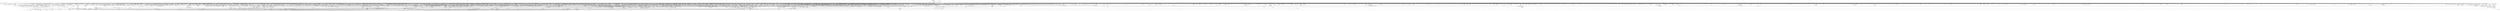 digraph kerncollapsed {
    "allow_direct_reclaim" [color="black"];
    "__mod_lruvec_state" [color="black"];
    "__raw_spin_unlock_irq_5" [color="black"];
    "Indirect call44" [color="black"];
    "Indirect call209" [color="black"];
    "vma_iter_config" [color="black"];
    "__timer_delete_sync" [color="black"];
    "find_next_bit_10" [color="black"];
    "task_rq_lock" [color="black"];
    "pgattr_change_is_safe" [color="black"];
    "__percpu_add_case_64.constprop.0_1" [color="black"];
    "pid_nr_ns" [color="black"];
    "Indirect call33" [color="black"];
    "__percpu_add_case_64.constprop.0" [color="black"];
    "remove_nodes.constprop.0" [color="black"];
    "Indirect call57" [color="black"];
    "blake2s_final" [color="black"];
    "__set_open_fd" [color="black"];
    "Indirect call91" [color="black"];
    "lru_note_cost" [color="black"];
    "__const_udelay" [color="black"];
    "set_area_direct_map" [color="black"];
    "pfn_is_map_memory" [color="black"];
    "task_rq_unlock" [color="black"];
    "io_wq_worker_running" [color="black"];
    "pagetable_pte_dtor" [color="black"];
    "access_ok_2" [color="black"];
    "mas_set_height" [color="black"];
    "_mix_pool_bytes" [color="black"];
    "do_raw_spin_lock_37" [color="black"];
    "set_page_dirty" [color="black"];
    "__rb_change_child.constprop.0" [color="black"];
    "sched_cgroup_fork" [color="black"];
    "mas_wr_node_walk" [color="black"];
    "find_next_bit.constprop.0_1" [color="black"];
    "cpuhp_invoke_callback" [color="black"];
    "flush_dcache_page" [color="black"];
    "Indirect call159" [color="black"];
    "mas_prev_setup.constprop.0" [color="black"];
    "__irq_startup" [color="black"];
    "notifier_call_chain" [color="black"];
    "this_cpu_has_cap.part.0" [color="black"];
    "srcu_gp_start" [color="black"];
    "Indirect call21" [color="black"];
    "mas_set_parent.constprop.0" [color="black"];
    "Indirect call117" [color="black"];
    "Indirect call90" [color="black"];
    "__raw_spin_lock_irq_3" [color="black"];
    "__flush_tlb_page_nosync" [color="black"];
    "cpumask_any_and_distribute" [color="black"];
    "__io_disarm_linked_timeout" [color="black"];
    "__raw_spin_lock_irq_17" [color="black"];
    "_find_next_and_bit" [color="black"];
    "pm_runtime_autosuspend_expiration" [color="black"];
    "tty_ldisc_open" [color="black"];
    "local_bh_enable" [color="black"];
    "arm_smccc_1_1_get_conduit" [color="black"];
    "audit_serial" [color="black"];
    "__raw_spin_lock_irq_5" [color="black"];
    "prepend_char" [color="black"];
    "osq_wait_next" [color="black"];
    "Indirect call130" [color="black"];
    "__init_rwsem" [color="black"];
    "update_blocked_averages" [color="black"];
    "sched_clock" [color="black"];
    "__irq_put_desc_unlock" [color="black"];
    "maybe_mkwrite.isra.0" [color="black"];
    "__printk_cpu_sync_wait" [color="black"];
    "tag_clear" [color="black"];
    "do_raw_spin_lock_51" [color="black"];
    "__inode_add_lru" [color="black"];
    "__raw_spin_lock_18" [color="black"];
    "prb_first_valid_seq" [color="black"];
    "group_balance_cpu" [color="black"];
    "console_trylock" [color="black"];
    "__kern_my_cpu_offset_25" [color="black"];
    "invalid_migration_vma" [color="black"];
    "mas_state_walk" [color="black"];
    "mas_store_prealloc.part.0" [color="black"];
    "Indirect call213" [color="black"];
    "wb_update_bandwidth" [color="black"];
    "rwsem_read_trylock" [color="black"];
    "csum_block_add_ext" [color="black"];
    "set_ptes.constprop.0.isra.0" [color="black"];
    "lockref_put_or_lock" [color="black"];
    "xas_set_order.part.0" [color="black"];
    "vma_interval_tree_subtree_search" [color="black"];
    "io_acct_cancel_pending_work" [color="black"];
    "pageblock_skip_persistent" [color="black"];
    "vm_commit_limit" [color="black"];
    "pcpu_chunk_relocate" [color="black"];
    "vma_interval_tree_iter_next" [color="black"];
    "exit_oom_victim" [color="black"];
    "io_put_kbuf_comp.isra.0" [color="black"];
    "do_raw_spin_lock_24" [color="black"];
    "do_raw_spin_lock" [color="black"];
    "rcu_seq_end" [color="black"];
    "Indirect call11" [color="black"];
    "do_raw_spin_lock_41" [color="black"];
    "Indirect call170" [color="black"];
    "zone_watermark_ok_safe" [color="black"];
    "__raw_spin_lock_irq_21" [color="black"];
    "xa_mk_value" [color="black"];
    "__dl_sub" [color="black"];
    "entity_eligible" [color="black"];
    "__raw_spin_lock_28" [color="black"];
    "list_del_init_8" [color="black"];
    "do_raw_spin_lock_66" [color="black"];
    "Indirect call68" [color="black"];
    "vma_interval_tree_iter_first" [color="black"];
    "rb_insert_color_cached" [color="black"];
    "_compound_head_13" [color="black"];
    "__cmpxchg_case_acq_64" [color="black"];
    "put_cpu_fpsimd_context" [color="black"];
    "page_ref_inc_1" [color="black"];
    "__pm_relax" [color="black"];
    "arch_tlbbatch_should_defer.constprop.0" [color="black"];
    "kick_process" [color="black"];
    "mab_mas_cp" [color="black"];
    "__raw_spin_lock_43" [color="black"];
    "do_raw_spin_lock_86" [color="black"];
    "__raw_spin_unlock_bh.constprop.0" [color="black"];
    "queued_spin_lock_slowpath" [color="black"];
    "Indirect call148" [color="black"];
    "do_raw_spin_lock_65" [color="black"];
    "__kern_my_cpu_offset_38" [color="black"];
    "__raw_spin_lock_irqsave_6" [color="black"];
    "Indirect call143" [color="black"];
    "sock_flag_3" [color="black"];
    "mas_next_setup.constprop.0" [color="black"];
    "__folio_cancel_dirty" [color="black"];
    "Indirect call189" [color="black"];
    "__receive_fd" [color="black"];
    "sock_flag_1" [color="black"];
    "skb_tailroom" [color="black"];
    "__percpu_add_case_32_8" [color="black"];
    "__printk_safe_enter" [color="black"];
    "post_alloc_hook" [color="black"];
    "hrtimer_start_expires" [color="black"];
    "allow_write_access" [color="black"];
    "do_raw_spin_lock_12" [color="black"];
    "fprop_fraction_percpu" [color="black"];
    "io_cancel_req_match" [color="black"];
    "kmalloc_slab" [color="black"];
    "cpu_timer_task_rcu" [color="black"];
    "rwsem_spin_on_owner" [color="black"];
    "cpumask_first_and" [color="black"];
    "mod_zone_state" [color="black"];
    "__raw_spin_lock_3" [color="black"];
    "task_sigpending_2" [color="black"];
    "anon_vma_interval_tree_remove" [color="black"];
    "Indirect call28" [color="black"];
    "vma_last_pgoff" [color="black"];
    "do_raw_spin_lock_14" [color="black"];
    "mas_new_ma_node" [color="black"];
    "space_used" [color="black"];
    "pcpu_post_unmap_tlb_flush" [color="black"];
    "mas_data_end" [color="black"];
    "__d_instantiate" [color="black"];
    "cpumask_next.constprop.0" [color="black"];
    "__dev_fwnode" [color="black"];
    "sched_asym_prefer" [color="black"];
    "__isolate_free_page" [color="black"];
    "ktime_add_safe" [color="black"];
    "mte_destroy_descend.constprop.0" [color="black"];
    "__finalize_skb_around" [color="black"];
    "__raw_read_lock_irqsave.constprop.0_1" [color="black"];
    "do_raw_spin_lock_23" [color="black"];
    "check_vma_flags" [color="black"];
    "__raw_spin_unlock_irqrestore_8" [color="black"];
    "cpu_clock_sample_group" [color="black"];
    "__kern_my_cpu_offset_55" [color="black"];
    "__wait_on_bit" [color="black"];
    "do_raw_spin_lock_34" [color="black"];
    "test_and_set_ti_thread_flag_1" [color="black"];
    "extfrag_for_order" [color="black"];
    "test_ti_thread_flag_19" [color="black"];
    "mab_no_null_split" [color="black"];
    "update_cached_migrate" [color="black"];
    "jiffies_to_msecs" [color="black"];
    "enqueue_task" [color="black"];
    "sched_clock_cpu" [color="black"];
    "pcpu_chunk_populated" [color="black"];
    "__bitmap_intersects" [color="black"];
    "arch_teardown_dma_ops" [color="black"];
    "set_next_task" [color="black"];
    "set_cpu_online" [color="black"];
    "__lookup_mnt" [color="black"];
    "Indirect call154" [color="black"];
    "Indirect call174" [color="black"];
    "tty_name" [color="black"];
    "__raw_spin_lock_62" [color="black"];
    "anon_vma_interval_tree_pre_update_vma" [color="black"];
    "io_is_timeout_noseq" [color="black"];
    "tsk_fork_get_node" [color="black"];
    "__kern_my_cpu_offset_61" [color="black"];
    "mod_zone_page_state" [color="black"];
    "pvm_find_va_enclose_addr" [color="black"];
    "arch_send_call_function_single_ipi" [color="black"];
    "signal_pending" [color="black"];
    "Indirect call103" [color="black"];
    "find_next_bit.constprop.0_7" [color="black"];
    "Indirect call129" [color="black"];
    "get_work_pwq" [color="black"];
    "zone_page_state_snapshot" [color="black"];
    "__raw_spin_unlock_irq_3" [color="black"];
    "inode_to_bdi" [color="black"];
    "d_shrink_add" [color="black"];
    "clear_ti_thread_flag_6" [color="black"];
    "__task_will_free_mem" [color="black"];
    "Indirect call4" [color="black"];
    "io_cqring_wake" [color="black"];
    "__percpu_add_case_32_15" [color="black"];
    "expand" [color="black"];
    "__raw_spin_lock_6" [color="black"];
    "mas_prev_slot" [color="black"];
    "Indirect call87" [color="black"];
    "hrtimer_cancel" [color="black"];
    "Indirect call162" [color="black"];
    "__raw_spin_unlock_irq_38" [color="black"];
    "find_next_bit_3" [color="black"];
    "defer_console_output" [color="black"];
    "__raw_spin_lock_irqsave.constprop.0_2" [color="black"];
    "__kern_my_cpu_offset_36" [color="black"];
    "__enqueue_entity" [color="black"];
    "mask_irq" [color="black"];
    "flush_tlb_mm" [color="black"];
    "inode_add_lru" [color="black"];
    "pcpu_size_to_slot" [color="black"];
    "vma_interval_tree_augment_propagate" [color="black"];
    "__raw_write_lock_irq.constprop.0" [color="black"];
    "filemap_check_errors" [color="black"];
    "Indirect call85" [color="black"];
    "__wake_up_pollfree" [color="black"];
    "llist_reverse_order" [color="black"];
    "arch_get_random_longs" [color="black"];
    "__kern_my_cpu_offset_6" [color="black"];
    "__cmpxchg_case_mb_32_8" [color="black"];
    "Indirect call198" [color="black"];
    "__cmpxchg_case_acq_32.constprop.0_21" [color="black"];
    "membarrier_update_current_mm" [color="black"];
    "read_seqbegin_or_lock" [color="black"];
    "audit_mark_compare" [color="black"];
    "rcu_seq_start_1" [color="black"];
    "d_shrink_del" [color="black"];
    "vma_interval_tree_insert_after" [color="black"];
    "virt_to_head_page.isra.0" [color="black"];
    "do_raw_spin_lock_43" [color="black"];
    "Indirect call46" [color="black"];
    "check_preempt_curr_dl" [color="black"];
    "find_first_bit_3" [color="black"];
    "group_close_release" [color="black"];
    "find_next_bit_7" [color="black"];
    "Indirect call212" [color="black"];
    "__mnt_drop_write_file" [color="black"];
    "skb_zcopy_downgrade_managed" [color="black"];
    "Indirect call102" [color="black"];
    "d_flags_for_inode" [color="black"];
    "arch_irq_work_raise" [color="black"];
    "gfp_pfmemalloc_allowed" [color="black"];
    "number" [color="black"];
    "compaction_zonelist_suitable" [color="black"];
    "Indirect call139" [color="black"];
    "Indirect call193" [color="black"];
    "__raw_spin_lock_12" [color="black"];
    "IS_ERR_OR_NULL_3" [color="black"];
    "__xchg_case_mb_64.constprop.0_2" [color="black"];
    "update_sctlr_el1" [color="black"];
    "__raw_spin_lock_irqsave.constprop.0_8" [color="black"];
    "get_pfnblock_flags_mask" [color="black"];
    "do_raw_spin_lock_99" [color="black"];
    "tag_get" [color="black"];
    "__raw_spin_lock_irqsave_3" [color="black"];
    "system_supports_address_auth_1" [color="black"];
    "Indirect call49" [color="black"];
    "set_swapper_pgd" [color="black"];
    "set_pfnblock_flags_mask" [color="black"];
    "pud_clear_huge" [color="black"];
    "Indirect call168" [color="black"];
    "set_ti_thread_flag_5" [color="black"];
    "mas_rewalk_if_dead" [color="black"];
    "__wake_up_locked_key_bookmark" [color="black"];
    "Indirect call74" [color="black"];
    "req_ref_put_and_test" [color="black"];
    "ma_dead_node" [color="black"];
    "smp_call_function_many" [color="black"];
    "ma_data_end" [color="black"];
    "__cmpxchg_case_acq_32.constprop.0_13" [color="black"];
    "test_and_set_bit_lock.constprop.0" [color="black"];
    "__raw_spin_lock_16" [color="black"];
    "update_misfit_status" [color="black"];
    "tlb_remove_table_sync_one" [color="black"];
    "Indirect call37" [color="black"];
    "__raw_spin_trylock_5" [color="black"];
    "task_participate_group_stop" [color="black"];
    "prepend" [color="black"];
    "d_ancestor" [color="black"];
    "list_del_init_2" [color="black"];
    "folio_mapped_3" [color="black"];
    "smp_call_function" [color="black"];
    "do_raw_spin_lock_3" [color="black"];
    "errseq_sample" [color="black"];
    "__raw_spin_lock_irqsave_4" [color="black"];
    "page_ref_add_1" [color="black"];
    "Indirect call45" [color="black"];
    "__kern_my_cpu_offset_80" [color="black"];
    "fpsimd_save" [color="black"];
    "__init_waitqueue_head" [color="black"];
    "Indirect call200" [color="black"];
    "Indirect call1" [color="black"];
    "__rt_mutex_slowtrylock" [color="black"];
    "__delay" [color="black"];
    "___d_drop" [color="black"];
    "__raw_spin_lock_21" [color="black"];
    "arch_send_call_function_ipi_mask" [color="black"];
    "desc_make_final" [color="black"];
    "list_move_tail" [color="black"];
    "io_wq_hash_work" [color="black"];
    "num_other_online_cpus" [color="black"];
    "lock_timer_base" [color="black"];
    "mutex_can_spin_on_owner" [color="black"];
    "signal_pending_11" [color="black"];
    "__raw_spin_lock_irqsave_50" [color="black"];
    "__cmpxchg_case_mb_32_2" [color="black"];
    "override_creds" [color="black"];
    "kill_device" [color="black"];
    "Indirect call136" [color="black"];
    "do_init_timer.constprop.0" [color="black"];
    "printk_parse_prefix" [color="black"];
    "fsnotify_group_assert_locked" [color="black"];
    "__do_set_cpus_allowed" [color="black"];
    "__kern_my_cpu_offset_15" [color="black"];
    "Indirect call137" [color="black"];
    "dl_clear_overload.part.0" [color="black"];
    "tty_update_time" [color="black"];
    "posix_cpu_timer_rearm" [color="black"];
    "__raw_spin_lock_irq_35" [color="black"];
    "__kern_my_cpu_offset_79" [color="black"];
    "rcu_accelerate_cbs" [color="black"];
    "do_raw_spin_lock_17" [color="black"];
    "__list_del_entry_1" [color="black"];
    "addr_to_vb_xa" [color="black"];
    "pcpu_block_update" [color="black"];
    "dev_xmit_recursion_dec" [color="black"];
    "__kern_my_cpu_offset_70" [color="black"];
    "clear_bit_unlock.constprop.0" [color="black"];
    "Indirect call128" [color="black"];
    "idr_find" [color="black"];
    "do_raw_spin_lock_45" [color="black"];
    "do_raw_spin_lock_87" [color="black"];
    "aio_nr_sub" [color="black"];
    "iov_iter_revert" [color="black"];
    "__xchg_case_64.constprop.0" [color="black"];
    "__raw_spin_trylock_4" [color="black"];
    "irq_work_single" [color="black"];
    "xa_load" [color="black"];
    "__timer_delete" [color="black"];
    "mutex_spin_on_owner" [color="black"];
    "recalc_sigpending_tsk" [color="black"];
    "copy_to_user_page" [color="black"];
    "mte_dead_leaves.constprop.0" [color="black"];
    "do_raw_spin_lock_52" [color="black"];
    "__cmpxchg_case_mb_64_2" [color="black"];
    "steal_suitable_fallback" [color="black"];
    "put_filesystem" [color="black"];
    "virt_to_slab" [color="black"];
    "pm_runtime_get_noresume" [color="black"];
    "prb_commit" [color="black"];
    "mas_alloc_req.isra.0" [color="black"];
    "find_lock_later_rq" [color="black"];
    "find_next_bit.constprop.0_5" [color="black"];
    "Indirect call175" [color="black"];
    "do_raw_spin_lock_15" [color="black"];
    "list_del_init_5" [color="black"];
    "Indirect call186" [color="black"];
    "rpm_check_suspend_allowed" [color="black"];
    "dget" [color="black"];
    "sk_error_report" [color="black"];
    "Indirect call163" [color="black"];
    "__kern_my_cpu_offset_29" [color="black"];
    "folio_nr_pages_4" [color="black"];
    "__raw_spin_lock_41" [color="black"];
    "do_raw_spin_lock_58" [color="black"];
    "__raw_spin_unlock_irqrestore_21" [color="black"];
    "pageblock_pfn_to_page" [color="black"];
    "Indirect call140" [color="black"];
    "d_path" [color="black"];
    "kmap_local_page" [color="black"];
    "u64_stats_add_2" [color="black"];
    "kill_super_notify" [color="black"];
    "invalid_folio_referenced_vma" [color="black"];
    "klist_node_attached" [color="black"];
    "find_next_bit.constprop.0_11" [color="black"];
    "split_map_pages" [color="black"];
    "llist_add_batch" [color="black"];
    "group_open_release" [color="black"];
    "__update_min_deadline" [color="black"];
    "task_sched_runtime" [color="black"];
    "__raw_spin_unlock_irqrestore_33" [color="black"];
    "mutex_trylock" [color="black"];
    "__percpu_add_case_32_20" [color="black"];
    "__fsnotify_recalc_mask" [color="black"];
    "__kern_my_cpu_offset_50" [color="black"];
    "__disable_irq_nosync" [color="black"];
    "rcu_segcblist_ready_cbs" [color="black"];
    "mm_counter_file" [color="black"];
    "__fdget" [color="black"];
    "__try_to_del_timer_sync" [color="black"];
    "arch_smp_send_reschedule" [color="black"];
    "xas_set_offset" [color="black"];
    "__sw_hweight64" [color="black"];
    "do_raw_spin_lock_60" [color="black"];
    "ksize" [color="black"];
    "security_capable" [color="black"];
    "mas_next_range" [color="black"];
    "get_new_cred" [color="black"];
    "unlock_page" [color="black"];
    "console_srcu_read_lock" [color="black"];
    "__raw_write_lock.constprop.0_1" [color="black"];
    "__dput_to_list" [color="black"];
    "__raw_spin_lock_2" [color="black"];
    "anon_vma_interval_tree_insert" [color="black"];
    "lock_mount_hash" [color="black"];
    "queued_write_lock_slowpath" [color="black"];
    "se_weight.isra.0" [color="black"];
    "set_task_reclaim_state" [color="black"];
    "kthread_should_stop" [color="black"];
    "do_softirq" [color="black"];
    "access_ok_12" [color="black"];
    "auditsc_get_stamp" [color="black"];
    "timerqueue_iterate_next" [color="black"];
    "wb_has_dirty_io" [color="black"];
    "list_del_init" [color="black"];
    "find_next_and_bit.constprop.0" [color="black"];
    "cpu_util_cfs" [color="black"];
    "Indirect call73" [color="black"];
    "__raw_spin_lock_54" [color="black"];
    "pwq_activate_inactive_work" [color="black"];
    "_compound_head_4" [color="black"];
    "__raw_spin_lock_4" [color="black"];
    "Indirect call152" [color="black"];
    "io_req_complete_defer" [color="black"];
    "__raw_spin_unlock_irq.constprop.0_1" [color="black"];
    "__irq_disable" [color="black"];
    "system_supports_tlb_range_1" [color="black"];
    "copy_page" [color="black"];
    "rcu_cblist_dequeue" [color="black"];
    "mas_prev" [color="black"];
    "access_ok_14" [color="black"];
    "Indirect call83" [color="black"];
    "Indirect call120" [color="black"];
    "timekeeping_get_ns" [color="black"];
    "__percpu_add_case_32_3" [color="black"];
    "lru_note_cost_refault" [color="black"];
    "__efistub_caches_clean_inval_pou" [color="black"];
    "__kern_my_cpu_offset_28" [color="black"];
    "__kern_my_cpu_offset_51" [color="black"];
    "skb_pfmemalloc" [color="black"];
    "Indirect call150" [color="black"];
    "clear_ti_thread_flag_1" [color="black"];
    "__raw_spin_unlock_irq_36" [color="black"];
    "mte_update_gcr_excl.isra.0" [color="black"];
    "__xchg_case_mb_64.constprop.0_3" [color="black"];
    "do_raw_spin_lock_64" [color="black"];
    "skb_cloned" [color="black"];
    "__raw_spin_lock_irqsave.constprop.0_1" [color="black"];
    "put_dec_trunc8" [color="black"];
    "rcu_start_this_gp" [color="black"];
    "sane_fdtable_size" [color="black"];
    "copy_thread" [color="black"];
    "u64_stats_inc" [color="black"];
    "flush_dcache_folio" [color="black"];
    "pm_runtime_put_noidle_2" [color="black"];
    "do_raw_spin_lock.constprop.0_14" [color="black"];
    "skb_copy_bits" [color="black"];
    "pmd_offset.isra.0" [color="black"];
    "__cmpxchg_case_acq_32.constprop.0_20" [color="black"];
    "vmalloc_to_page" [color="black"];
    "Indirect call65" [color="black"];
    "int_sqrt" [color="black"];
    "Indirect call110" [color="black"];
    "__raw_spin_lock_irqsave_23" [color="black"];
    "security_inode_init_security_anon" [color="black"];
    "mod_timer" [color="black"];
    "will_become_orphaned_pgrp" [color="black"];
    "raw_spin_rq_lock_1" [color="black"];
    "percpu_counter_dec" [color="black"];
    "mas_wr_walk_index.isra.0" [color="black"];
    "fsnotify_compare_groups" [color="black"];
    "__skb_dequeue_3" [color="black"];
    "__cmpxchg_case_acq_32.constprop.0_14" [color="black"];
    "io_wq_work_match_item" [color="black"];
    "Indirect call191" [color="black"];
    "timer_delete_hook" [color="black"];
    "find_next_bit_13" [color="black"];
    "__raw_spin_lock_irqsave_11" [color="black"];
    "__pi_strlen" [color="black"];
    "folio_nr_pages_1" [color="black"];
    "post_init_entity_util_avg" [color="black"];
    "_atomic_dec_and_lock" [color="black"];
    "vm_stat_account" [color="black"];
    "slab_want_init_on_free" [color="black"];
    "read_seqbegin.constprop.0" [color="black"];
    "tls_preserve_current_state" [color="black"];
    "mas_push_data" [color="black"];
    "__kern_my_cpu_offset_91" [color="black"];
    "system_supports_generic_auth" [color="black"];
    "__lshrti3" [color="black"];
    "rcu_poll_gp_seq_start_unlocked" [color="black"];
    "sub_rq_bw.isra.0" [color="black"];
    "cd_forget" [color="black"];
    "io_wq_work_match_all" [color="black"];
    "test_ti_thread_flag_22" [color="black"];
    "__irq_work_queue_local" [color="black"];
    "select_collect2" [color="black"];
    "find_later_rq" [color="black"];
    "lowest_in_progress" [color="black"];
    "security_task_kill" [color="black"];
    "Indirect call30" [color="black"];
    "fd_install" [color="black"];
    "kernfs_root" [color="black"];
    "data_check_size" [color="black"];
    "do_raw_spin_lock.constprop.0_7" [color="black"];
    "find_vma_prev" [color="black"];
    "change_page_range" [color="black"];
    "mnt_add_count" [color="black"];
    "__bitmap_weight" [color="black"];
    "ttwu_queue_wakelist" [color="black"];
    "cpumask_copy_1" [color="black"];
    "__raw_spin_lock_irq_41" [color="black"];
    "auditd_test_task" [color="black"];
    "__fprop_add_percpu" [color="black"];
    "__raw_spin_lock_irq" [color="black"];
    "retain_dentry" [color="black"];
    "ktime_get" [color="black"];
    "invalid_mkclean_vma" [color="black"];
    "set_kpti_asid_bits" [color="black"];
    "pcpu_alloc_area" [color="black"];
    "is_bad_inode" [color="black"];
    "find_submount" [color="black"];
    "get_cpu_fpsimd_context" [color="black"];
    "__io_put_kbuf_list" [color="black"];
    "_find_last_bit" [color="black"];
    "system_supports_tlb_range" [color="black"];
    "kernfs_release_file.part.0.isra.0" [color="black"];
    "lock_hrtimer_base" [color="black"];
    "__dl_update" [color="black"];
    "irq_domain_activate_irq" [color="black"];
    "security_ptrace_access_check" [color="black"];
    "__page_dup_rmap.constprop.0" [color="black"];
    "arch_local_irq_save_8" [color="black"];
    "sock_rfree" [color="black"];
    "hlist_del_init" [color="black"];
    "security_d_instantiate" [color="black"];
    "dec_rlimit_ucounts" [color="black"];
    "rcu_seq_end_1" [color="black"];
    "Indirect call23" [color="black"];
    "compound_order_1" [color="black"];
    "qdisc_run_begin" [color="black"];
    "Indirect call179" [color="black"];
    "should_zap_page" [color="black"];
    "pagefault_enable" [color="black"];
    "generic_exec_single" [color="black"];
    "srcu_funnel_exp_start" [color="black"];
    "Indirect call185" [color="black"];
    "radix_tree_tag_get" [color="black"];
    "kmalloc_size_roundup" [color="black"];
    "pcpu_free_area.isra.0" [color="black"];
    "rcu_dynticks_snap" [color="black"];
    "sock_inuse_add" [color="black"];
    "__raw_spin_lock.constprop.0_2" [color="black"];
    "security_task_getsecid_obj" [color="black"];
    "del_page_from_free_list" [color="black"];
    "freezing" [color="black"];
    "qdisc_qstats_cpu_qlen_dec" [color="black"];
    "qdisc_maybe_clear_missed" [color="black"];
    "__raw_spin_lock_irqsave.constprop.0_9" [color="black"];
    "cpumask_next_and" [color="black"];
    "call_function_single_prep_ipi" [color="black"];
    "rcu_stall_is_suppressed" [color="black"];
    "cpudl_find" [color="black"];
    "__kern_my_cpu_offset_52" [color="black"];
    "do_raw_spin_lock_57" [color="black"];
    "Indirect call161" [color="black"];
    "wakeup_kcompactd" [color="black"];
    "rb_first" [color="black"];
    "fatal_signal_pending_3" [color="black"];
    "pmd_set_huge" [color="black"];
    "fast_dput" [color="black"];
    "strnlen" [color="black"];
    "io_poll_remove_entries" [color="black"];
    "Indirect call165" [color="black"];
    "sync_rcu_exp_done_unlocked" [color="black"];
    "Indirect call196" [color="black"];
    "__raw_spin_unlock_irq_11" [color="black"];
    "fetch_robust_entry" [color="black"];
    "Indirect call34" [color="black"];
    "inode_cgwb_move_to_attached" [color="black"];
    "skb_tailroom_2" [color="black"];
    "rcu_is_cpu_rrupt_from_idle" [color="black"];
    "__raw_spin_lock_irqsave_41" [color="black"];
    "folio_mapped_1" [color="black"];
    "mab_calc_split" [color="black"];
    "calc_delta_fair" [color="black"];
    "should_failslab" [color="black"];
    "__cmpxchg_case_mb_32_4" [color="black"];
    "free_unref_page_commit" [color="black"];
    "__kern_my_cpu_offset_26" [color="black"];
    "vma_needs_dirty_tracking" [color="black"];
    "init_timer_key" [color="black"];
    "Indirect call60" [color="black"];
    "signal_pending_state" [color="black"];
    "load_unaligned_zeropad_1" [color="black"];
    "__ptrace_link" [color="black"];
    "__update_gt_cputime" [color="black"];
    "arch_local_irq_save_2" [color="black"];
    "wants_signal" [color="black"];
    "io_poll_mark_cancelled" [color="black"];
    "mapping_shrinkable" [color="black"];
    "test_ti_thread_flag_7" [color="black"];
    "__hlist_del" [color="black"];
    "Indirect call48" [color="black"];
    "find_alive_thread.isra.0" [color="black"];
    "arch_local_irq_enable_2" [color="black"];
    "cpu_timer_dequeue" [color="black"];
    "fragmentation_index" [color="black"];
    "_compound_head" [color="black"];
    "prep_compound_page" [color="black"];
    "folio_pfn" [color="black"];
    "__kern_my_cpu_offset_60" [color="black"];
    "tty_ldisc_close" [color="black"];
    "Indirect call58" [color="black"];
    "audit_uid_comparator" [color="black"];
    "__ksize" [color="black"];
    "rcu_segcblist_inc_len" [color="black"];
    "__raw_spin_unlock_irqrestore_11" [color="black"];
    "mas_ascend" [color="black"];
    "Indirect call145" [color="black"];
    "Indirect call142" [color="black"];
    "wakeup_kswapd" [color="black"];
    "srcu_get_delay.isra.0" [color="black"];
    "arm64_kernel_unmapped_at_el0_3" [color="black"];
    "__raw_spin_unlock_irq_35" [color="black"];
    "oom_unkillable_task.isra.0" [color="black"];
    "Indirect call184" [color="black"];
    "fsnotify_detach_connector_from_object" [color="black"];
    "mas_pause" [color="black"];
    "check_preempt_curr" [color="black"];
    "do_raw_spin_lock_8" [color="black"];
    "__raw_spin_lock_64" [color="black"];
    "timespec64_equal" [color="black"];
    "list_lru_add" [color="black"];
    "__raw_spin_trylock_1" [color="black"];
    "task_set_jobctl_pending" [color="black"];
    "timer_base.isra.0" [color="black"];
    "__preempt_count_add.constprop.0_1" [color="black"];
    "Indirect call156" [color="black"];
    "unlock_task_sighand.isra.0_1" [color="black"];
    "get_next_ino" [color="black"];
    "dl_bw_cpus" [color="black"];
    "mnt_set_mountpoint" [color="black"];
    "folio_nr_pages_2" [color="black"];
    "__wake_up_sync_key" [color="black"];
    "update_dl_migration" [color="black"];
    "copy_from_kernel_nofault_allowed" [color="black"];
    "io_poll_get_ownership" [color="black"];
    "__raw_spin_unlock_irqrestore_31" [color="black"];
    "detach_if_pending" [color="black"];
    "get_file_1" [color="black"];
    "set_ti_thread_flag_4" [color="black"];
    "mas_safe_pivot" [color="black"];
    "get_cred" [color="black"];
    "list_splice" [color="black"];
    "workingset_refault" [color="black"];
    "tty_termios_baud_rate" [color="black"];
    "wake_up_klogd" [color="black"];
    "_compound_head_1" [color="black"];
    "cpu_online_3" [color="black"];
    "__wb_calc_thresh" [color="black"];
    "ttwu_do_activate.constprop.0" [color="black"];
    "__rb_erase_color" [color="black"];
    "jiffies_to_usecs" [color="black"];
    "Indirect call13" [color="black"];
    "__tlb_reset_range" [color="black"];
    "__mnt_is_readonly" [color="black"];
    "queued_read_lock_slowpath" [color="black"];
    "tlb_gather_mmu" [color="black"];
    "__cmpxchg_case_mb_64_1" [color="black"];
    "Indirect call131" [color="black"];
    "Indirect call126" [color="black"];
    "current_is_kswapd" [color="black"];
    "arch_local_irq_restore_2" [color="black"];
    "netlink_unlock_table" [color="black"];
    "mas_update_gap" [color="black"];
    "vma_address" [color="black"];
    "page_move_anon_rmap" [color="black"];
    "plist_add" [color="black"];
    "try_to_unmap_flush" [color="black"];
    "io_match_task_safe" [color="black"];
    "mntget" [color="black"];
    "move_linked_works" [color="black"];
    "copyin" [color="black"];
    "__cmpxchg_case_acq_32_2" [color="black"];
    "irqd_set.isra.0_1" [color="black"];
    "Indirect call105" [color="black"];
    "rcu_segcblist_enqueue" [color="black"];
    "____core____" [color="kernel"];
    "__kern_my_cpu_offset_24" [color="black"];
    "Indirect call5" [color="black"];
    "find_next_bit.constprop.0_6" [color="black"];
    "find_first_bit_1" [color="black"];
    "Indirect call6" [color="black"];
    "update_load_avg" [color="black"];
    "wakeup_source_deactivate" [color="black"];
    "do_softirq_own_stack" [color="black"];
    "__lock_parent" [color="black"];
    "select_collect" [color="black"];
    "__percpu_add_case_64_1" [color="black"];
    "mas_prev_range" [color="black"];
    "rcu_segcblist_advance" [color="black"];
    "dev_pm_disable_wake_irq_check" [color="black"];
    "strreplace" [color="black"];
    "rcu_gp_is_normal" [color="black"];
    "Indirect call77" [color="black"];
    "count_vm_events_1" [color="black"];
    "security_audit_rule_match" [color="black"];
    "chacha_block_generic" [color="black"];
    "compound_order" [color="black"];
    "list_splice_tail_init" [color="black"];
    "zone_page_state_add" [color="black"];
    "find_next_bit.constprop.0_21" [color="black"];
    "min_deadline_cb_propagate" [color="black"];
    "exit_rcu" [color="black"];
    "tty_audit_fork" [color="black"];
    "do_raw_spin_lock_47" [color="black"];
    "get_state_synchronize_rcu" [color="black"];
    "prb_reserve" [color="black"];
    "radix_tree_next_chunk" [color="black"];
    "__update_load_avg_cfs_rq" [color="black"];
    "init_multi_vma_prep" [color="black"];
    "do_raw_spin_lock_48" [color="black"];
    "__irq_domain_activate_irq" [color="black"];
    "__sync_icache_dcache" [color="black"];
    "d_set_d_op" [color="black"];
    "console_srcu_read_unlock" [color="black"];
    "__percpu_add_case_64_2" [color="black"];
    "__ipi_send_mask" [color="black"];
    "Indirect call206" [color="black"];
    "netlink_lock_table" [color="black"];
    "Indirect call208" [color="black"];
    "__srcu_read_lock" [color="black"];
    "do_raw_spin_lock_10" [color="black"];
    "do_raw_spin_lock_97" [color="black"];
    "dev_driver_string" [color="black"];
    "do_raw_spin_lock.constprop.0_13" [color="black"];
    "__receive_sock" [color="black"];
    "__percpu_add_case_64.constprop.0_3" [color="black"];
    "__raw_spin_lock_14" [color="black"];
    "Indirect call141" [color="black"];
    "__raw_spin_lock_irq_18" [color="black"];
    "fsnotify_data_inode" [color="black"];
    "__cmpxchg_case_rel_64" [color="black"];
    "set_secondary_fwnode" [color="black"];
    "__sk_mem_reduce_allocated" [color="black"];
    "pcpu_next_fit_region.constprop.0" [color="black"];
    "__raw_spin_lock_irq_43" [color="black"];
    "arch_local_irq_save_3" [color="black"];
    "__raw_spin_lock_irqsave_1" [color="black"];
    "__kern_my_cpu_offset_27" [color="black"];
    "_raw_spin_rq_lock_irqsave" [color="black"];
    "get_cred_1" [color="black"];
    "_compound_head_2" [color="black"];
    "__remove_inode_hash" [color="black"];
    "test_ti_thread_flag_10" [color="black"];
    "sve_state_size" [color="black"];
    "double_unlock_balance" [color="black"];
    "arch_stack_walk" [color="black"];
    "folio_activate_fn" [color="black"];
    "pagefault_enable_1" [color="black"];
    "resched_curr" [color="black"];
    "files_lookup_fd_raw" [color="black"];
    "skb_checksum" [color="black"];
    "page_vma_mapped_walk_done" [color="black"];
    "fsnotify_put_sb_connectors" [color="black"];
    "class_raw_spinlock_irqsave_destructor" [color="black"];
    "eventfd_signal_mask" [color="black"];
    "move_freelist_tail" [color="black"];
    "task_will_free_mem" [color="black"];
    "do_raw_spin_lock_33" [color="black"];
    "__cmpxchg_case_acq_32.constprop.0_15" [color="black"];
    "mte_parent_slot" [color="black"];
    "Indirect call93" [color="black"];
    "find_vm_area" [color="black"];
    "compact_lock_irqsave" [color="black"];
    "u64_stats_add_1" [color="black"];
    "__raw_spin_lock_34" [color="black"];
    "_find_first_and_bit" [color="black"];
    "dcache_clean_pou" [color="black"];
    "irq_set_thread_affinity" [color="black"];
    "__next_zones_zonelist" [color="black"];
    "mas_find" [color="black"];
    "posixtimer_rearm" [color="black"];
    "filemap_release_folio" [color="black"];
    "mm_trace_rss_stat" [color="black"];
    "count_vm_events_2" [color="black"];
    "lru_deactivate_fn" [color="black"];
    "PageMovable" [color="black"];
    "do_raw_spin_lock_46" [color="black"];
    "mas_set_alloc_req" [color="black"];
    "collect_posix_cputimers" [color="black"];
    "find_next_bit.constprop.0_8" [color="black"];
    "raw_spin_rq_lock" [color="black"];
    "rt_mutex_top_waiter" [color="black"];
    "drain_pages_zone" [color="black"];
    "clear_inode" [color="black"];
    "copy_from_kernel_nofault" [color="black"];
    "idr_for_each" [color="black"];
    "__raw_spin_lock_irqsave_44" [color="black"];
    "find_next_bit_8" [color="black"];
    "list_del_3" [color="black"];
    "stackinfo_on_stack" [color="black"];
    "irq_work_claim" [color="black"];
    "lockref_get" [color="black"];
    "xas_find_conflict" [color="black"];
    "sync_exp_work_done" [color="black"];
    "pmd_clear_huge" [color="black"];
    "pm_ops_is_empty" [color="black"];
    "pmd_offset.isra.0_1" [color="black"];
    "find_lock_task_mm" [color="black"];
    "do_raw_spin_lock_85" [color="black"];
    "__raw_spin_lock_irqsave_18" [color="black"];
    "__mutex_init" [color="black"];
    "__raw_spin_unlock_irqrestore_18" [color="black"];
    "add_wait_queue_exclusive" [color="black"];
    "wp_page_reuse" [color="black"];
    "rt_mutex_proxy_unlock" [color="black"];
    "prepare_to_wait_event" [color="black"];
    "rwsem_set_nonspinnable" [color="black"];
    "__raw_spin_unlock_irq_28" [color="black"];
    "rcu_poll_gp_seq_end_unlocked" [color="black"];
    "Indirect call96" [color="black"];
    "xa_find_after" [color="black"];
    "signal_pending_state_2" [color="black"];
    "xas_next_entry.constprop.0" [color="black"];
    "Indirect call178" [color="black"];
    "pfn_valid_2" [color="black"];
    "tty_driver_name" [color="black"];
    "Indirect call32" [color="black"];
    "percpu_ref_get_many.constprop.0" [color="black"];
    "list_del_init_3" [color="black"];
    "__raw_spin_lock_24" [color="black"];
    "gup_signal_pending" [color="black"];
    "tk_xtime.constprop.0" [color="black"];
    "Indirect call112" [color="black"];
    "Indirect call113" [color="black"];
    "update_curr" [color="black"];
    "kernfs_leftmost_descendant" [color="black"];
    "wake_up_bit" [color="black"];
    "__fget_light" [color="black"];
    "count_vm_event_2" [color="black"];
    "sb_clear_inode_writeback" [color="black"];
    "Indirect call17" [color="black"];
    "to_kthread" [color="black"];
    "Indirect call14" [color="black"];
    "__bitmap_clear" [color="black"];
    "__bitmap_and" [color="black"];
    "__count_vm_events" [color="black"];
    "mas_start" [color="black"];
    "__mod_node_page_state" [color="black"];
    "__disable_irq" [color="black"];
    "qdisc_qstats_cpu_backlog_dec" [color="black"];
    "get_arm64_ftr_reg_nowarn" [color="black"];
    "mas_store_b_node" [color="black"];
    "get_file_2" [color="black"];
    "update_min_vruntime" [color="black"];
    "ktime_get_mono_fast_ns" [color="black"];
    "should_fail_alloc_page" [color="black"];
    "fpsimd_preserve_current_state" [color="black"];
    "raw_spin_rq_trylock" [color="black"];
    "kmsg_dump" [color="black"];
    "io_fill_cqe_aux" [color="black"];
    "__cmpxchg_case_mb_64_7" [color="black"];
    "add_timer" [color="black"];
    "test_tsk_need_resched" [color="black"];
    "rcu_exp_jiffies_till_stall_check" [color="black"];
    "mnt_get_writers" [color="black"];
    "sibling_imbalance.isra.0" [color="black"];
    "__cmpxchg_case_acq_32.constprop.0_4" [color="black"];
    "__count_vm_events_2" [color="black"];
    "domain_dirty_limits" [color="black"];
    "__hrtimer_get_next_event" [color="black"];
    "xas_find" [color="black"];
    "rcu_segcblist_move_seglen" [color="black"];
    "test_ti_thread_flag_1" [color="black"];
    "__skb_zcopy_downgrade_managed" [color="black"];
    "mas_set_split_parent.isra.0" [color="black"];
    "mas_wr_walk_descend" [color="black"];
    "spin_lock_irqsave_ssp_contention" [color="black"];
    "__raw_write_lock_irq" [color="black"];
    "__raw_spin_lock_irq.constprop.0_2" [color="black"];
    "find_next_zero_bit" [color="black"];
    "prep_new_page" [color="black"];
    "__dl_clear_params" [color="black"];
    "__kern_my_cpu_offset_67" [color="black"];
    "drain_pages" [color="black"];
    "futex_hash" [color="black"];
    "sub_running_bw.isra.0" [color="black"];
    "__percpu_add_case_32_21" [color="black"];
    "skb_tailroom_1" [color="black"];
    "__cmpxchg_case_acq_32.constprop.0_19" [color="black"];
    "__cmpxchg_case_acq_32.constprop.0_17" [color="black"];
    "__raw_spin_unlock_irq_20" [color="black"];
    "__cmpxchg_case_acq_32.constprop.0" [color="black"];
    "lru_deactivate_file_fn" [color="black"];
    "Indirect call80" [color="black"];
    "min_deadline_cb_rotate" [color="black"];
    "__page_set_anon_rmap" [color="black"];
    "__cmpxchg_case_mb_64_6" [color="black"];
    "xas_update.isra.0" [color="black"];
    "get_mm_exe_file" [color="black"];
    "tty_port_kopened" [color="black"];
    "__kern_my_cpu_offset_11" [color="black"];
    "get_file.isra.0" [color="black"];
    "__raw_spin_unlock_irq_37" [color="black"];
    "eth_type_vlan" [color="black"];
    "do_raw_spin_lock_7" [color="black"];
    "enqueue_pushable_dl_task" [color="black"];
    "enqueue_timer" [color="black"];
    "__percpu_add_case_64_4" [color="black"];
    "raw_spin_rq_unlock_irqrestore" [color="black"];
    "xas_error.isra.0" [color="black"];
    "anon_vma_interval_tree_iter_first" [color="black"];
    "node_dirty_ok" [color="black"];
    "propagation_next" [color="black"];
    "purge_fragmented_block" [color="black"];
    "tty_termios_input_baud_rate" [color="black"];
    "sched_clock_noinstr" [color="black"];
    "_compound_head_3" [color="black"];
    "Indirect call132" [color="black"];
    "sve_get_vl" [color="black"];
    "do_raw_spin_lock.constprop.0_10" [color="black"];
    "__rb_rotate_set_parents" [color="black"];
    "cpumask_and.isra.0_1" [color="black"];
    "rb_prev" [color="black"];
    "irq_get_irq_data" [color="black"];
    "Indirect call55" [color="black"];
    "Indirect call3" [color="black"];
    "_compound_head_7" [color="black"];
    "propagate_mount_unlock" [color="black"];
    "__kern_my_cpu_offset_133" [color="black"];
    "Indirect call109" [color="black"];
    "hrtimer_active" [color="black"];
    "Indirect call100" [color="black"];
    "sync_icache_aliases" [color="black"];
    "__gfp_pfmemalloc_flags" [color="black"];
    "compaction_defer_reset" [color="black"];
    "do_raw_spin_lock.constprop.0_3" [color="black"];
    "Indirect call40" [color="black"];
    "__task_pid_nr_ns" [color="black"];
    "xas_retry" [color="black"];
    "set_load_weight" [color="black"];
    "__raw_read_lock.constprop.0_5" [color="black"];
    "wb_io_lists_populated" [color="black"];
    "__cmpxchg_case_acq_32.constprop.0_2" [color="black"];
    "sk_leave_memory_pressure" [color="black"];
    "release_thread" [color="black"];
    "hrtimer_start_range_ns" [color="black"];
    "get_ucounts_or_wrap" [color="black"];
    "__raw_spin_lock_irqsave.constprop.0_3" [color="black"];
    "next_signal" [color="black"];
    "slab_want_init_on_alloc" [color="black"];
    "__cmpxchg_case_mb_32_5" [color="black"];
    "__io_prep_linked_timeout" [color="black"];
    "timerqueue_del" [color="black"];
    "convert_prio" [color="black"];
    "tlb_flush" [color="black"];
    "Indirect call176" [color="black"];
    "Indirect call171" [color="black"];
    "__kern_my_cpu_offset_44" [color="black"];
    "skb_orphan_1" [color="black"];
    "__raw_spin_lock_irqsave_5" [color="black"];
    "__skb_checksum" [color="black"];
    "__cmpxchg_case_mb_32_13" [color="black"];
    "pte_mkdirty" [color="black"];
    "Indirect call108" [color="black"];
    "move_freepages_block" [color="black"];
    "__mutex_add_waiter" [color="black"];
    "__raw_spin_unlock_irq_23" [color="black"];
    "__skb_fill_page_desc" [color="black"];
    "pte_offset_kernel.isra.0" [color="black"];
    "cpus_share_cache" [color="black"];
    "ldsem_down_read_trylock" [color="black"];
    "find_worker_executing_work" [color="black"];
    "radix_tree_lookup" [color="black"];
    "osq_unlock" [color="black"];
    "Indirect call31" [color="black"];
    "__raw_spin_unlock_irq.constprop.0_2" [color="black"];
    "__raw_spin_lock_irqsave_22" [color="black"];
    "__raw_spin_unlock_irqrestore" [color="black"];
    "migrate_disable" [color="black"];
    "down_trylock" [color="black"];
    "__raw_spin_unlock_irq_4" [color="black"];
    "find_first_bit_6" [color="black"];
    "put_dec_full8" [color="black"];
    "__cmpxchg_case_acq_32.constprop.0_5" [color="black"];
    "ma_slots" [color="black"];
    "__raw_spin_lock_irq_23" [color="black"];
    "lockref_put_return" [color="black"];
    "kthread_is_per_cpu" [color="black"];
    "__kern_my_cpu_offset_78" [color="black"];
    "mast_fill_bnode" [color="black"];
    "__raw_spin_unlock_irqrestore_17" [color="black"];
    "__raw_spin_lock_15" [color="black"];
    "ktime_get_coarse_real_ts64" [color="black"];
    "page_try_share_anon_rmap" [color="black"];
    "folio_trylock_4" [color="black"];
    "mmgrab_1" [color="black"];
    "__remove_hrtimer" [color="black"];
    "online_section_nr" [color="black"];
    "__raw_spin_unlock_irq_18" [color="black"];
    "__accumulate_pelt_segments" [color="black"];
    "do_raw_spin_lock_27" [color="black"];
    "detach_entity_load_avg" [color="black"];
    "mm_set_has_pinned_flag" [color="black"];
    "do_raw_spin_lock.constprop.0_6" [color="black"];
    "__add_wait_queue" [color="black"];
    "pcpu_find_block_fit" [color="black"];
    "__raw_spin_lock_irq_31" [color="black"];
    "Indirect call187" [color="black"];
    "compound_order_2" [color="black"];
    "xas_pause" [color="black"];
    "vma_interval_tree_augment_rotate" [color="black"];
    "find_task_by_vpid" [color="black"];
    "__raw_spin_lock_irq_4" [color="black"];
    "Indirect call9" [color="black"];
    "zone_page_state_snapshot.constprop.0" [color="black"];
    "mas_walk" [color="black"];
    "task_pid_vnr" [color="black"];
    "Indirect call98" [color="black"];
    "Indirect call24" [color="black"];
    "rcu_exp_need_qs" [color="black"];
    "__cmpxchg_case_acq_32.constprop.0_6" [color="black"];
    "folio_mark_dirty" [color="black"];
    "skb_zcopy" [color="black"];
    "mas_adopt_children.isra.0" [color="black"];
    "find_task_by_pid_ns" [color="black"];
    "list_del_init_7" [color="black"];
    "irq_to_desc" [color="black"];
    "find_next_bit_29" [color="black"];
    "Indirect call204" [color="black"];
    "attach_task" [color="black"];
    "mmget" [color="black"];
    "add_timer_on" [color="black"];
    "__raw_spin_lock_irqsave_39" [color="black"];
    "clear_siginfo" [color="black"];
    "Indirect call67" [color="black"];
    "__bitmap_subset" [color="black"];
    "__printk_cpu_sync_put" [color="black"];
    "Indirect call0" [color="black"];
    "__rt_mutex_futex_trylock" [color="black"];
    "need_mlock_drain" [color="black"];
    "security_sock_rcv_skb" [color="black"];
    "memset" [color="black"];
    "get_task_exe_file" [color="black"];
    "inc_rlimit_ucounts" [color="black"];
    "pick_next_task_idle" [color="black"];
    "req_set_fail_3" [color="black"];
    "netdev_start_xmit" [color="black"];
    "copy_fd_bitmaps" [color="black"];
    "__rpm_get_callback" [color="black"];
    "find_vmap_area" [color="black"];
    "__kern_my_cpu_offset_53" [color="black"];
    "_find_first_bit" [color="black"];
    "fpsimd_flush_task_state" [color="black"];
    "__cmpxchg_case_mb_32.constprop.0" [color="black"];
    "__mnt_drop_write" [color="black"];
    "get_random_bytes" [color="black"];
    "Indirect call101" [color="black"];
    "xas_result" [color="black"];
    "task_ppid_nr" [color="black"];
    "_find_next_bit" [color="black"];
    "Indirect call26" [color="black"];
    "io_cancel_task_cb" [color="black"];
    "fatal_signal_pending_4" [color="black"];
    "rcu_segcblist_add_len" [color="black"];
    "__raw_read_lock.constprop.0_1" [color="black"];
    "Indirect call183" [color="black"];
    "mas_next_slot" [color="black"];
    "arch_timer_evtstrm_available" [color="black"];
    "recalc_sigpending" [color="black"];
    "fsnotify_handle_inode_event.isra.0" [color="black"];
    "__udelay" [color="black"];
    "internal_add_timer" [color="black"];
    "dec_mm_counter" [color="black"];
    "folio_not_mapped" [color="black"];
    "Indirect call149" [color="black"];
    "inc_tlb_flush_pending" [color="black"];
    "Indirect call122" [color="black"];
    "__raw_spin_unlock_irqrestore_6" [color="black"];
    "cpu_switch_to" [color="black"];
    "update_group_capacity" [color="black"];
    "set_ptes.isra.0" [color="black"];
    "Indirect call43" [color="black"];
    "_find_first_zero_bit" [color="black"];
    "mas_is_err" [color="black"];
    "Indirect call72" [color="black"];
    "fsnotify_grab_connector" [color="black"];
    "mas_wr_walk" [color="black"];
    "__cmpxchg_case_acq_32.constprop.0_1" [color="black"];
    "Indirect call15" [color="black"];
    "sched_ttwu_pending" [color="black"];
    "Indirect call121" [color="black"];
    "audit_gid_comparator" [color="black"];
    "pmd_install" [color="black"];
    "do_raw_spin_lock_30" [color="black"];
    "__raw_spin_lock_49" [color="black"];
    "arch_local_irq_save_7" [color="black"];
    "hlist_bl_unlock" [color="black"];
    "no_page_table" [color="black"];
    "task_clear_jobctl_trapping" [color="black"];
    "do_raw_spin_lock_31" [color="black"];
    "prepare_to_swait_event" [color="black"];
    "check_class_changed" [color="black"];
    "kernel_init_pages" [color="black"];
    "Indirect call97" [color="black"];
    "isolation_suitable.isra.0" [color="black"];
    "page_ref_dec_and_test_2" [color="black"];
    "page_ref_add" [color="black"];
    "__raw_spin_lock_irq_32" [color="black"];
    "__raw_spin_unlock_irq_7" [color="black"];
    "try_to_take_rt_mutex" [color="black"];
    "__pfn_to_section" [color="black"];
    "inode_maybe_inc_iversion" [color="black"];
    "down_read_trylock" [color="black"];
    "percpu_ref_put_many.constprop.0" [color="black"];
    "check_cb_ovld_locked" [color="black"];
    "mas_parent_type" [color="black"];
    "oom_badness" [color="black"];
    "file_ns_capable" [color="black"];
    "do_raw_spin_lock_32" [color="black"];
    "test_ti_thread_flag_6" [color="black"];
    "do_raw_spin_lock_93" [color="black"];
    "workingset_age_nonresident" [color="black"];
    "__pick_first_entity" [color="black"];
    "__raw_spin_trylock" [color="black"];
    "add_nr_running" [color="black"];
    "virt_to_folio" [color="black"];
    "forward_timer_base" [color="black"];
    "_task_util_est" [color="black"];
    "ktime_get_real_ts64" [color="black"];
    "vma_interval_tree_remove" [color="black"];
    "find_suitable_fallback" [color="black"];
    "__kern_my_cpu_offset_2" [color="black"];
    "is_migration_entry" [color="black"];
    "__raw_spin_lock_31" [color="black"];
    "__kern_my_cpu_offset_21" [color="black"];
    "new_context" [color="black"];
    "__cmpxchg_case_mb_32_3" [color="black"];
    "pud_set_huge" [color="black"];
    "__raw_spin_lock_irq_20" [color="black"];
    "pcpu_block_update_hint_alloc" [color="black"];
    "unlock_mount_hash" [color="black"];
    "test_ti_thread_flag_11" [color="black"];
    "__cmpxchg_case_acq_32_3" [color="black"];
    "folio_account_cleaned" [color="black"];
    "__cmpxchg_case_64" [color="black"];
    "__percpu_add_case_32_1" [color="black"];
    "__skb_header_pointer" [color="black"];
    "attach_entity_load_avg" [color="black"];
    "ihold" [color="black"];
    "security_current_getsecid_subj" [color="black"];
    "xas_not_node" [color="black"];
    "folio_test_uptodate" [color="black"];
    "process_shares_mm" [color="black"];
    "first_zones_zonelist_1" [color="black"];
    "netlink_has_listeners" [color="black"];
    "raw_spin_rq_unlock" [color="black"];
    "__raw_spin_lock_irq_26" [color="black"];
    "osq_lock" [color="black"];
    "flush_tlb_kernel_range" [color="black"];
    "set_work_data" [color="black"];
    "Indirect call47" [color="black"];
    "pm_qos_update_flags" [color="black"];
    "__wake_up_common" [color="black"];
    "Indirect call214" [color="black"];
    "kthread_probe_data" [color="black"];
    "__balance_callbacks" [color="black"];
    "__mutex_trylock_common" [color="black"];
    "__raw_spin_unlock_irqrestore_37" [color="black"];
    "is_subdir" [color="black"];
    "to_desc" [color="black"];
    "__set_close_on_exec.isra.0" [color="black"];
    "Indirect call61" [color="black"];
    "mmgrab_2" [color="black"];
    "mas_leaf_set_meta" [color="black"];
    "super_wake" [color="black"];
    "do_raw_spin_lock_61" [color="black"];
    "__cmpxchg_case_acq_32.constprop.0_12" [color="black"];
    "__wait_for_common" [color="black"];
    "__wb_writeout_add" [color="black"];
    "netlink_overrun" [color="black"];
    "rcu_advance_cbs" [color="black"];
    "mm_counter" [color="black"];
    "mnt_get_count" [color="black"];
    "cpumask_and" [color="black"];
    "tick_get_broadcast_mask" [color="black"];
    "smp_call_function_single" [color="black"];
    "__free_one_page" [color="black"];
    "_prb_commit" [color="black"];
    "__mod_zone_page_state" [color="black"];
    "rt_mutex_init_proxy_locked" [color="black"];
    "plist_del" [color="black"];
    "__pageblock_pfn_to_page" [color="black"];
    "xa_find" [color="black"];
    "sig_handler_ignored" [color="black"];
    "__kern_my_cpu_offset_83" [color="black"];
    "skb_has_frag_list" [color="black"];
    "Indirect call119" [color="black"];
    "Indirect call166" [color="black"];
    "gup_folio_next" [color="black"];
    "set_task_cpu" [color="black"];
    "__local_bh_enable_ip" [color="black"];
    "list_lru_del" [color="black"];
    "__lock_task_sighand" [color="black"];
    "__fsnotify_update_child_dentry_flags" [color="black"];
    "xas_load" [color="black"];
    "__kern_my_cpu_offset_42" [color="black"];
    "cpudl_set" [color="black"];
    "list_del_1" [color="black"];
    "__raw_spin_lock_22" [color="black"];
    "Indirect call194" [color="black"];
    "Indirect call8" [color="black"];
    "__raw_spin_lock_42" [color="black"];
    "freezing_slow_path" [color="black"];
    "do_raw_spin_lock_42" [color="black"];
    "search_cmp_ftr_reg" [color="black"];
    "do_raw_spin_lock_88" [color="black"];
    "d_walk" [color="black"];
    "rb_erase_cached.isra.0" [color="black"];
    "fsnotify_free_mark" [color="black"];
    "free_vmap_area_rb_augment_cb_rotate" [color="black"];
    "prb_reserve_in_last" [color="black"];
    "get_sd_balance_interval" [color="black"];
    "cpu_active" [color="black"];
    "Indirect call84" [color="black"];
    "count_vm_event" [color="black"];
    "queued_read_unlock.constprop.0_2" [color="black"];
    "__kern_my_cpu_offset_23" [color="black"];
    "peernet2id" [color="black"];
    "__raw_spin_unlock_irqrestore_15" [color="black"];
    "Indirect call153" [color="black"];
    "__raw_spin_lock.constprop.0_1" [color="black"];
    "cpu_clock_sample" [color="black"];
    "kernfs_name_hash" [color="black"];
    "set_next_entity" [color="black"];
    "skb_queue_tail" [color="black"];
    "__xchg_case_acq_64.isra.0" [color="black"];
    "do_raw_spin_lock_116" [color="black"];
    "__acct_reclaim_writeback" [color="black"];
    "__cmpwait_case_32_3" [color="black"];
    "system_supports_mte_1" [color="black"];
    "__ptrace_may_access" [color="black"];
    "hrtimer_try_to_cancel" [color="black"];
    "d_instantiate" [color="black"];
    "dl_bw_of" [color="black"];
    "do_raw_spin_lock_35" [color="black"];
    "__raw_spin_unlock_irqrestore_38" [color="black"];
    "futex_q_unlock" [color="black"];
    "__kern_my_cpu_offset_35" [color="black"];
    "Indirect call41" [color="black"];
    "__raw_write_unlock_irq_4" [color="black"];
    "dequeue_load_avg" [color="black"];
    "path_get" [color="black"];
    "sock_rmem_free" [color="black"];
    "sched_post_fork" [color="black"];
    "Indirect call22" [color="black"];
    "page_ref_inc" [color="black"];
    "get_file" [color="black"];
    "wb_dirty_limits" [color="black"];
    "pm_qos_read_value" [color="black"];
    "mapping_shrinkable_2" [color="black"];
    "mapping_allow_writable" [color="black"];
    "get_ldops" [color="black"];
    "rcu_segcblist_accelerate" [color="black"];
    "mas_max_gap" [color="black"];
    "__kern_my_cpu_offset_89" [color="black"];
    "__raw_spin_lock_irqsave_7" [color="black"];
    "__zone_watermark_ok" [color="black"];
    "mod_node_state" [color="black"];
    "test_ti_thread_flag_21" [color="black"];
    "skb_frag_ref" [color="black"];
    "find_buddy_page_pfn" [color="black"];
    "folio_trylock_1" [color="black"];
    "_find_next_or_bit" [color="black"];
    "prepend_name" [color="black"];
    "timer_reduce" [color="black"];
    "extract_entropy.constprop.0" [color="black"];
    "Indirect call157" [color="black"];
    "futex_q_lock" [color="black"];
    "dl_rq_of_se" [color="black"];
    "put_ldops.constprop.0" [color="black"];
    "__raw_spin_lock_52" [color="black"];
    "__raw_spin_unlock_irq_19" [color="black"];
    "is_cpu_allowed" [color="black"];
    "can_set_direct_map" [color="black"];
    "clear_page" [color="black"];
    "folio_nr_pages" [color="black"];
    "tcp_get_info_chrono_stats" [color="black"];
    "get_arm64_ftr_reg" [color="black"];
    "Indirect call10" [color="black"];
    "mas_mab_cp" [color="black"];
    "__mutex_trylock" [color="black"];
    "__clear_open_fd" [color="black"];
    "__cmpxchg_case_acq_32.constprop.0_10" [color="black"];
    "Indirect call56" [color="black"];
    "Indirect call188" [color="black"];
    "tag_set" [color="black"];
    "account_pipe_buffers" [color="black"];
    "first_online_pgdat" [color="black"];
    "rcu_segcblist_pend_cbs" [color="black"];
    "bstats_update" [color="black"];
    "__cmpxchg_case_acq_32.constprop.0_8" [color="black"];
    "Indirect call114" [color="black"];
    "console_is_usable" [color="black"];
    "get_state_synchronize_rcu_full" [color="black"];
    "Indirect call147" [color="black"];
    "do_raw_spin_lock_25" [color="black"];
    "__raw_spin_unlock_irqrestore_10" [color="black"];
    "read_sanitised_ftr_reg" [color="black"];
    "fsnotify_connector_sb" [color="black"];
    "arch_local_irq_disable_2" [color="black"];
    "Indirect call53" [color="black"];
    "__raw_spin_lock_irq_11" [color="black"];
    "Indirect call86" [color="black"];
    "nsec_to_clock_t" [color="black"];
    "__attach_mnt" [color="black"];
    "__arch_copy_from_user" [color="black"];
    "__wake_up_locked_key" [color="black"];
    "do_raw_spin_lock_36" [color="black"];
    "radix_tree_load_root" [color="black"];
    "global_dirtyable_memory" [color="black"];
    "rcu_gp_is_expedited" [color="black"];
    "futex_cmpxchg_value_locked" [color="black"];
    "do_raw_spin_lock_63" [color="black"];
    "__sw_hweight32" [color="black"];
    "folio_size_2" [color="black"];
    "mab_set_b_end" [color="black"];
    "__nr_to_section" [color="black"];
    "do_raw_spin_lock_6" [color="black"];
    "mnt_dec_writers" [color="black"];
    "ptrace_may_access" [color="black"];
    "find_next_and_bit" [color="black"];
    "__wake_up_klogd.part.0" [color="black"];
    "vma_is_secretmem" [color="black"];
    "Indirect call75" [color="black"];
    "__raw_spin_lock_irq_25" [color="black"];
    "mutex_is_locked" [color="black"];
    "_compound_head_5" [color="black"];
    "__raw_spin_lock_irqsave_52" [color="black"];
    "__raw_spin_unlock_irqrestore.constprop.0_2" [color="black"];
    "__get_task_comm" [color="black"];
    "__raw_spin_lock_irqsave_12" [color="black"];
    "__flush_tlb_kernel_pgtable" [color="black"];
    "lru_move_tail_fn" [color="black"];
    "arch_get_random_seed_longs" [color="black"];
    "pcpu_update_empty_pages" [color="black"];
    "__raw_spin_lock_20" [color="black"];
    "__percpu_add_return_case_32_1" [color="black"];
    "Indirect call182" [color="black"];
    "pgdat_balanced" [color="black"];
    "__skb_set_length" [color="black"];
    "update_sd_lb_stats" [color="black"];
    "hlist_bl_lock" [color="black"];
    "__wake_up" [color="black"];
    "task_clear_jobctl_pending" [color="black"];
    "queued_read_lock.constprop.0" [color="black"];
    "find_next_bit_15" [color="black"];
    "__kmem_obj_info" [color="black"];
    "attach_pid" [color="black"];
    "wb_stat_mod" [color="black"];
    "__raw_spin_unlock_irqrestore_9" [color="black"];
    "sk_memory_allocated_sub" [color="black"];
    "__mod_timer" [color="black"];
    "pidfd_pid" [color="black"];
    "__peernet2id" [color="black"];
    "security_file_receive" [color="black"];
    "arm_timer" [color="black"];
    "__put_cpu_fpsimd_context" [color="black"];
    "other_cpu_in_panic" [color="black"];
    "kthread_insert_work_sanity_check" [color="black"];
    "__reset_isolation_pfn" [color="black"];
    "Indirect call116" [color="black"];
    "audit_comparator" [color="black"];
    "__attach_to_pi_owner" [color="black"];
    "cpumask_first" [color="black"];
    "unmask_irq" [color="black"];
    "posix_cputimers_group_init" [color="black"];
    "take_dentry_name_snapshot" [color="black"];
    "__anon_vma_interval_tree_augment_propagate" [color="black"];
    "__raw_spin_lock_27" [color="black"];
    "__raw_spin_unlock_irqrestore.constprop.0_1" [color="black"];
    "arch_local_irq_restore_1" [color="black"];
    "__kern_my_cpu_offset_134" [color="black"];
    "mapping_unmap_writable" [color="black"];
    "task_pid_vnr_1" [color="black"];
    "__raw_spin_unlock_irqrestore_29" [color="black"];
    "lru_add_fn" [color="black"];
    "__siphash_unaligned" [color="black"];
    "find_next_zero_bit_1" [color="black"];
    "cpu_online_1" [color="black"];
    "desc_read_finalized_seq" [color="black"];
    "__raw_spin_unlock_irqrestore_1" [color="black"];
    "xas_next_offset" [color="black"];
    "kmap_atomic_1" [color="black"];
    "inode_io_list_move_locked" [color="black"];
    "update_cfs_rq_load_avg.isra.0" [color="black"];
    "task_call_func" [color="black"];
    "__percpu_counter_sum" [color="black"];
    "first_zones_zonelist" [color="black"];
    "inode_io_list_del" [color="black"];
    "rcu_inkernel_boot_has_ended" [color="black"];
    "enqueue_hrtimer.constprop.0" [color="black"];
    "__kern_my_cpu_offset_47" [color="black"];
    "mte_thread_switch" [color="black"];
    "signal_pending_state_1" [color="black"];
    "desc_read" [color="black"];
    "__down_trylock_console_sem.constprop.0" [color="black"];
    "futex_get_value_locked" [color="black"];
    "free_pcppages_bulk" [color="black"];
    "__xas_next" [color="black"];
    "strchr" [color="black"];
    "__raw_spin_lock_irqsave_51" [color="black"];
    "io_should_retry_thread" [color="black"];
    "__set_task_special" [color="black"];
    "__percpu_add_case_64_6" [color="black"];
    "__kern_my_cpu_offset_49" [color="black"];
    "__sk_mem_reclaim" [color="black"];
    "xas_reload" [color="black"];
    "memblock_search" [color="black"];
    "mas_wr_end_piv" [color="black"];
    "__raw_read_unlock.constprop.0" [color="black"];
    "dput_to_list" [color="black"];
    "Indirect call81" [color="black"];
    "dl_set_overload.part.0" [color="black"];
    "io_cancel_ctx_cb" [color="black"];
    "Indirect call144" [color="black"];
    "__printk_safe_exit" [color="black"];
    "folio_trylock" [color="black"];
    "mas_wr_store_setup" [color="black"];
    "kmem_valid_obj" [color="black"];
    "igrab" [color="black"];
    "decay_load" [color="black"];
    "next_online_pgdat" [color="black"];
    "add_wait_queue" [color="black"];
    "bit_waitqueue" [color="black"];
    "fill_contig_page_info" [color="black"];
    "set_ptes.constprop.0.isra.0_1" [color="black"];
    "io_req_defer_failed" [color="black"];
    "__cmpwait_case_32_1" [color="black"];
    "xas_find_marked" [color="black"];
    "find_next_bit_17" [color="black"];
    "console_verbose" [color="black"];
    "clear_nonspinnable" [color="black"];
    "debug_locks_off" [color="black"];
    "is_software_node" [color="black"];
    "__mnt_want_write" [color="black"];
    "kthread_data" [color="black"];
    "__cmpxchg_case_acq_32.constprop.0_18" [color="black"];
    "folio_evictable_1" [color="black"];
    "pcpu_next_md_free_region" [color="black"];
    "Indirect call205" [color="black"];
    "memblock_is_map_memory" [color="black"];
    "find_mergeable_anon_vma" [color="black"];
    "Indirect call76" [color="black"];
    "irq_disable" [color="black"];
    "do_raw_spin_lock_44" [color="black"];
    "Indirect call62" [color="black"];
    "__cmpxchg_case_mb_32_6" [color="black"];
    "find_first_bit_4" [color="black"];
    "pm_runtime_deactivate_timer" [color="black"];
    "task_get_vl" [color="black"];
    "__srcu_read_unlock" [color="black"];
    "disable_irq_nosync" [color="black"];
    "strcpy" [color="black"];
    "xas_set_mark" [color="black"];
    "vma_fs_can_writeback" [color="black"];
    "clear_ti_thread_flag_8" [color="black"];
    "security_sk_free" [color="black"];
    "radix_tree_iter_tag_clear" [color="black"];
    "fatal_signal_pending" [color="black"];
    "__raw_spin_unlock_irq_25" [color="black"];
    "finish_swait" [color="black"];
    "strscpy" [color="black"];
    "Indirect call181" [color="black"];
    "timer_delete" [color="black"];
    "is_zero_page" [color="black"];
    "lock_mnt_tree" [color="black"];
    "do_raw_spin_lock_67" [color="black"];
    "count_vm_event_1" [color="black"];
    "Indirect call207" [color="black"];
    "__do_once_start" [color="black"];
    "__bitmap_equal" [color="black"];
    "io_acct_run_queue" [color="black"];
    "d_find_alias" [color="black"];
    "arch_local_irq_save_1" [color="black"];
    "try_to_unmap_flush_dirty" [color="black"];
    "Indirect call88" [color="black"];
    "flush_signal_handlers" [color="black"];
    "post_ttbr_update_workaround" [color="black"];
    "__fprop_add_percpu_max" [color="black"];
    "io_file_get_flags" [color="black"];
    "proto_memory_pcpu_drain" [color="black"];
    "audit_rate_check.part.0" [color="black"];
    "rwsem_set_reader_owned" [color="black"];
    "pte_to_swp_entry_2" [color="black"];
    "find_next_bit_18" [color="black"];
    "Indirect call94" [color="black"];
    "__raw_spin_unlock_irq_1" [color="black"];
    "is_vmalloc_addr" [color="black"];
    "__wb_update_bandwidth.constprop.0" [color="black"];
    "wb_io_lists_depopulated" [color="black"];
    "mas_descend" [color="black"];
    "rt_mutex_futex_trylock" [color="black"];
    "noop_dirty_folio" [color="black"];
    "__percpu_add_case_32" [color="black"];
    "set_ti_thread_flag" [color="black"];
    "Indirect call35" [color="black"];
    "do_csum" [color="black"];
    "mas_safe_min" [color="black"];
    "__raw_spin_unlock_irqrestore_12" [color="black"];
    "mast_split_data" [color="black"];
    "irq_chip_retrigger_hierarchy" [color="black"];
    "pte_to_swp_entry" [color="black"];
    "find_next_bit_6" [color="black"];
    "__bitmap_set" [color="black"];
    "Indirect call78" [color="black"];
    "kernfs_get" [color="black"];
    "Indirect call39" [color="black"];
    "page_vma_mapped_walk_done_1" [color="black"];
    "mas_split_final_node.isra.0" [color="black"];
    "get_task_mm" [color="black"];
    "get_pid_task" [color="black"];
    "get_pwq" [color="black"];
    "percpu_counter_add_batch" [color="black"];
    "deactivate_task" [color="black"];
    "__reuseport_detach_closed_sock" [color="black"];
    "raw_spin_rq_lock_nested" [color="black"];
    "rb_insert_color" [color="black"];
    "__radix_tree_lookup" [color="black"];
    "__kern_my_cpu_offset_56" [color="black"];
    "wq_worker_running" [color="black"];
    "d_hash" [color="black"];
    "get_group_info.isra.0" [color="black"];
    "clear_buddies.isra.0" [color="black"];
    "spin_lock_irqsave_check_contention" [color="black"];
    "put_prev_task" [color="black"];
    "__list_del_entry" [color="black"];
    "pcpu_init_md_blocks" [color="black"];
    "io_put_kbuf" [color="black"];
    "csum_partial_ext" [color="black"];
    "Indirect call95" [color="black"];
    "d_lru_del" [color="black"];
    "cpumask_weight" [color="black"];
    "need_seqretry" [color="black"];
    "__raw_spin_lock_32" [color="black"];
    "__raw_spin_lock_irq_6" [color="black"];
    "current_wq_worker" [color="black"];
    "split_page" [color="black"];
    "__pi_strcmp" [color="black"];
    "__cmpxchg_case_8" [color="black"];
    "req_set_fail" [color="black"];
    "set_pageblock_migratetype" [color="black"];
    "__cmpxchg_case_rel_32" [color="black"];
    "prepare_to_wait_exclusive" [color="black"];
    "__hrtimer_next_event_base.constprop.0" [color="black"];
    "mt_find" [color="black"];
    "find_vma" [color="black"];
    "irqd_irq_disabled.isra.0" [color="black"];
    "Indirect call7" [color="black"];
    "slab_is_available" [color="black"];
    "finish_wait" [color="black"];
    "signalfd_cleanup" [color="black"];
    "cpudl_heapify" [color="black"];
    "__page_cache_release" [color="black"];
    "task_join_group_stop" [color="black"];
    "Indirect call203" [color="black"];
    "folio_evictable" [color="black"];
    "folio_order" [color="black"];
    "unreserve_highatomic_pageblock" [color="black"];
    "cpupri_set" [color="black"];
    "workingset_update_node" [color="black"];
    "cpumask_weight.constprop.0_5" [color="black"];
    "sme_save_state" [color="black"];
    "Indirect call173" [color="black"];
    "bsearch" [color="black"];
    "__kern_my_cpu_offset_14" [color="black"];
    "skip_atoi" [color="black"];
    "__raw_spin_lock_30" [color="black"];
    "Indirect call20" [color="black"];
    "__kern_my_cpu_offset_71" [color="black"];
    "active_load_balance_cpu_stop" [color="black"];
    "Indirect call201" [color="black"];
    "__msecs_to_jiffies" [color="black"];
    "need_active_balance" [color="black"];
    "count_vm_events" [color="black"];
    "mte_update_sctlr_user" [color="black"];
    "__dl_add" [color="black"];
    "set_tsk_need_resched" [color="black"];
    "folio_mapping" [color="black"];
    "prepare_to_wait" [color="black"];
    "page_ref_inc_6" [color="black"];
    "pcpu_page_idx" [color="black"];
    "dev_nit_active" [color="black"];
    "__raw_spin_lock" [color="black"];
    "__rb_insert_augmented" [color="black"];
    "fpsimd_save_state" [color="black"];
    "__integrity_iint_find" [color="black"];
    "net_eq_idr" [color="black"];
    "__wake_up_common_lock" [color="black"];
    "posix_cpu_timers_exit_group" [color="black"];
    "remove_wait_queue" [color="black"];
    "add_device_randomness" [color="black"];
    "Indirect call99" [color="black"];
    "Indirect call82" [color="black"];
    "mas_next_sibling" [color="black"];
    "hrtimer_reprogram.constprop.0" [color="black"];
    "Indirect call192" [color="black"];
    "__raw_spin_unlock_irq_43" [color="black"];
    "mas_leaf_max_gap" [color="black"];
    "is_current_pgrp_orphaned" [color="black"];
    "__kern_my_cpu_offset_74" [color="black"];
    "ptep_set_access_flags" [color="black"];
    "security_release_secctx" [color="black"];
    "__cmpxchg_case_mb_64" [color="black"];
    "xas_init_marks" [color="black"];
    "pagefault_enable_2" [color="black"];
    "data_alloc" [color="black"];
    "irq_enable" [color="black"];
    "fasync_insert_entry" [color="black"];
    "__cmpxchg_case_acq_32_1" [color="black"];
    "desc_make_reusable" [color="black"];
    "rcu_segcblist_extract_done_cbs" [color="black"];
    "atomic_notifier_call_chain" [color="black"];
    "__futex_unqueue" [color="black"];
    "_find_next_zero_bit" [color="black"];
    "__reuseport_detach_sock.isra.0" [color="black"];
    "Indirect call66" [color="black"];
    "req_set_fail_4" [color="black"];
    "rcu_gpnum_ovf" [color="black"];
    "__irq_get_desc_lock" [color="black"];
    "local_cpu_stop" [color="black"];
    "mas_wr_new_end" [color="black"];
    "__kern_my_cpu_offset_76" [color="black"];
    "inactive_is_low.constprop.0" [color="black"];
    "strncmp" [color="black"];
    "try_check_zero" [color="black"];
    "__raw_write_unlock_irq_5" [color="black"];
    "__raw_spin_unlock_irqrestore_4" [color="black"];
    "skb_header_cloned" [color="black"];
    "tlb_flush_mmu_tlbonly_1" [color="black"];
    "do_raw_spin_lock_1" [color="black"];
    "tlb_remove_table_smp_sync" [color="black"];
    "lockref_get_not_zero" [color="black"];
    "__raw_spin_lock_irqsave_21" [color="black"];
    "rt_mutex_slowtrylock" [color="black"];
    "folio_lruvec_relock_irq.constprop.0" [color="black"];
    "page_ref_inc_3" [color="black"];
    "check_stable_address_space" [color="black"];
    "unhash_mnt" [color="black"];
    "Indirect call51" [color="black"];
    "__pi_memcmp" [color="black"];
    "__finish_swait" [color="black"];
    "smp_call_function_many_cond" [color="black"];
    "Indirect call38" [color="black"];
    "vmf_pte_changed" [color="black"];
    "task_curr" [color="black"];
    "Indirect call211" [color="black"];
    "Indirect call138" [color="black"];
    "__irq_domain_deactivate_irq" [color="black"];
    "show_mem_node_skip" [color="black"];
    "__iget" [color="black"];
    "free_vmap_area_rb_augment_cb_propagate" [color="black"];
    "flush_tlb_batched_pending" [color="black"];
    "__mnt_want_write_file" [color="black"];
    "__io_put_kbuf" [color="black"];
    "mas_find_child" [color="black"];
    "Indirect call180" [color="black"];
    "__raw_spin_lock_irqsave" [color="black"];
    "chacha_permute" [color="black"];
    "__raw_spin_unlock_irqrestore_5" [color="black"];
    "wake_up_var" [color="black"];
    "access_ok_39" [color="black"];
    "__raw_spin_unlock_irq_45" [color="black"];
    "calc_wheel_index" [color="black"];
    "is_valid_gup_args" [color="black"];
    "__raw_spin_lock_irqsave.constprop.0_7" [color="black"];
    "futex_hb_waiters_dec" [color="black"];
    "do_raw_spin_lock_72" [color="black"];
    "__io_acct_run_queue" [color="black"];
    "Indirect call160" [color="black"];
    "folio_trylock_2" [color="black"];
    "init_entity_runnable_average" [color="black"];
    "cpu_util.constprop.0" [color="black"];
    "__dev_put.part.0" [color="black"];
    "rb_erase" [color="black"];
    "dl_task_is_earliest_deadline" [color="black"];
    "__audit_uring_entry" [color="black"];
    "memchr" [color="black"];
    "xas_start" [color="black"];
    "ma_pivots" [color="black"];
    "__raw_spin_lock_63" [color="black"];
    "do_raw_spin_lock_16" [color="black"];
    "__raw_spin_unlock_irq_21" [color="black"];
    "signal_set_stop_flags" [color="black"];
    "__raw_spin_unlock_irqrestore_32" [color="black"];
    "kobj_ns_ops" [color="black"];
    "Indirect call215" [color="black"];
    "io_prep_async_link" [color="black"];
    "security_secid_to_secctx" [color="black"];
    "timerqueue_add" [color="black"];
    "__fswab32_10" [color="black"];
    "__get_cpu_fpsimd_context" [color="black"];
    "__raw_spin_unlock_irq_12" [color="black"];
    "_copy_from_iter" [color="black"];
    "__count_vm_events_1" [color="black"];
    "percpu_ref_put_many" [color="black"];
    "dequeue_task" [color="black"];
    "skb_headers_offset_update" [color="black"];
    "hlist_del_init_4" [color="black"];
    "percpu_ref_get_many" [color="black"];
    "Indirect call104" [color="black"];
    "__dequeue_entity" [color="black"];
    "arch_local_irq_save_5" [color="black"];
    "__raw_spin_unlock_irq_17" [color="black"];
    "memzero_explicit" [color="black"];
    "anon_vma_interval_tree_post_update_vma" [color="black"];
    "Indirect call124" [color="black"];
    "posix_cpu_timers_exit" [color="black"];
    "io_prep_async_work" [color="black"];
    "local_bh_disable" [color="black"];
    "workingset_eviction" [color="black"];
    "mas_find_setup.constprop.0" [color="black"];
    "update_dl_rq_load_avg" [color="black"];
    "list_del_4" [color="black"];
    "Indirect call158" [color="black"];
    "__preempt_count_sub" [color="black"];
    "rb_next" [color="black"];
    "dev_xmit_recursion_inc" [color="black"];
    "fatal_signal_pending_1" [color="black"];
    "__wake_up_bit" [color="black"];
    "arch_local_irq_save_4" [color="black"];
    "fget_task" [color="black"];
    "Indirect call19" [color="black"];
    "this_cpu_has_cap" [color="black"];
    "device_match_devt" [color="black"];
    "__skb_set_length_1" [color="black"];
    "folio_invalidate" [color="black"];
    "update_rq_clock" [color="black"];
    "__wake_up_parent" [color="black"];
    "mte_copy_page_tags" [color="black"];
    "replace_mark_chunk" [color="black"];
    "Indirect call115" [color="black"];
    "zone_watermark_fast.constprop.0" [color="black"];
    "cfs_rq_of" [color="black"];
    "timer_delete_sync" [color="black"];
    "timer_wait_running" [color="black"];
    "__wake_q_add" [color="black"];
    "no_blink" [color="black"];
    "rcu_seq_start" [color="black"];
    "add_mm_rss_vec" [color="black"];
    "rt_mutex_setprio" [color="black"];
    "cpumask_subset" [color="black"];
    "__clear_close_on_exec.isra.0" [color="black"];
    "__d_drop" [color="black"];
    "lookup_mountpoint" [color="black"];
    "rcu_poll_gp_seq_end" [color="black"];
    "page_mapping" [color="black"];
    "call_on_irq_stack" [color="black"];
    "Indirect call92" [color="black"];
    "page_ref_dec_and_test" [color="black"];
    "__set_fixmap" [color="black"];
    "futex_top_waiter" [color="black"];
    "__raw_read_unlock.constprop.0_6" [color="black"];
    "__cmpxchg_case_acq_32.constprop.0_7" [color="black"];
    "__var_waitqueue" [color="black"];
    "xas_clear_mark" [color="black"];
    "__anon_vma_interval_tree_subtree_search" [color="black"];
    "get_data" [color="black"];
    "__raw_spin_lock_irqsave_15" [color="black"];
    "Indirect call18" [color="black"];
    "Indirect call16" [color="black"];
    "Indirect call106" [color="black"];
    "__raw_spin_lock_irq_1" [color="black"];
    "percpu_ref_put_many.constprop.0_1" [color="black"];
    "pfn_swap_entry_to_page" [color="black"];
    "fatal_signal_pending_6" [color="black"];
    "__cmpwait_case_32" [color="black"];
    "__d_find_any_alias" [color="black"];
    "pick_next_pushable_dl_task" [color="black"];
    "__raw_spin_lock_bh.constprop.0_5" [color="black"];
    "prb_read_valid" [color="black"];
    "do_raw_spin_lock_2" [color="black"];
    "fsnotify_update_flags" [color="black"];
    "audit_string_contains_control" [color="black"];
    "do_raw_spin_lock_11" [color="black"];
    "__raw_spin_unlock_irq" [color="black"];
    "__raw_spin_unlock_irqrestore_24" [color="black"];
    "tick_get_broadcast_device" [color="black"];
    "__cmpxchg_case_acq_32.constprop.0_16" [color="black"];
    "__update_load_avg_se" [color="black"];
    "Indirect call133" [color="black"];
    "__raw_spin_unlock_irqrestore_3" [color="black"];
    "user_disable_single_step" [color="black"];
    "__kern_my_cpu_offset_37" [color="black"];
    "Indirect call216" [color="black"];
    "__flow_hash_from_keys" [color="black"];
    "d_find_any_alias" [color="black"];
    "drain_local_pages" [color="black"];
    "hrtimer_sleeper_start_expires" [color="black"];
    "__raw_spin_lock_irqsave_29" [color="black"];
    "__bpf_free_used_maps" [color="black"];
    "mod_node_page_state" [color="black"];
    "Indirect call52" [color="black"];
    "_atomic_dec_and_lock_irqsave" [color="black"];
    "is_rlimit_overlimit" [color="black"];
    "__irq_can_set_affinity" [color="black"];
    "mte_set_pivot" [color="black"];
    "next_zone" [color="black"];
    "Indirect call127" [color="black"];
    "__raw_read_unlock.constprop.0_2" [color="black"];
    "io_schedule_prepare" [color="black"];
    "_get_random_bytes" [color="black"];
    "do_raw_spin_lock_118" [color="black"];
    "do_raw_spin_lock_13" [color="black"];
    "Indirect call2" [color="black"];
    "__raw_spin_lock_irqsave_42" [color="black"];
    "system_supports_mte" [color="black"];
    "rcu_segcblist_first_pend_cb" [color="black"];
    "__lock_timer" [color="black"];
    "do_raw_spin_lock_50" [color="black"];
    "fatal_signal_pending_5" [color="black"];
    "__find_vmap_area.constprop.0" [color="black"];
    "put_dec" [color="black"];
    "folio_isolate_lru" [color="black"];
    "Indirect call151" [color="black"];
    "io_poll_find.constprop.0" [color="black"];
    "xa_err" [color="black"];
    "get_work_pool" [color="black"];
    "Indirect call169" [color="black"];
    "queued_write_lock.constprop.0_1" [color="black"];
    "__prepare_to_swait" [color="black"];
    "sock_flag.constprop.0" [color="black"];
    "__raw_spin_unlock_irqrestore_14" [color="black"];
    "Indirect call29" [color="black"];
    "do_raw_spin_lock_26" [color="black"];
    "mas_push_node" [color="black"];
    "io_poll_remove_entry" [color="black"];
    "irq_work_queue" [color="black"];
    "tlb_gather_mmu_fullmm" [color="black"];
    "__put_unused_fd" [color="black"];
    "cpudl_heapify_up" [color="black"];
    "test_taint" [color="black"];
    "memcg_charge_kernel_stack.part.0" [color="black"];
    "can_migrate_task" [color="black"];
    "compaction_suitable" [color="black"];
    "__percpu_add_case_32_2" [color="black"];
    "Indirect call125" [color="black"];
    "tick_get_wakeup_device" [color="black"];
    "fsnotify" [color="black"];
    "zone_reclaimable_pages" [color="black"];
    "__futex_queue" [color="black"];
    "blake2s_update" [color="black"];
    "folio_mapped_2" [color="black"];
    "set_pud" [color="black"];
    "cpu_mitigations_off" [color="black"];
    "__cmpxchg_case_mb_64_4" [color="black"];
    "put_unused_fd" [color="black"];
    "hlist_del_init_2" [color="black"];
    "pfn_valid_1" [color="black"];
    "arch_asym_cpu_priority" [color="black"];
    "__mutex_remove_waiter" [color="black"];
    "Indirect call134" [color="black"];
    "__raw_spin_lock.constprop.0" [color="black"];
    "tick_get_device" [color="black"];
    "security_audit_rule_free" [color="black"];
    "list_move_1" [color="black"];
    "blake2s_compress" [color="black"];
    "percpu_ref_noop_confirm_switch" [color="black"];
    "Indirect call172" [color="black"];
    "task_work_cancel_match" [color="black"];
    "inode_lru_list_del" [color="black"];
    "__kern_my_cpu_offset_54" [color="black"];
    "pid_task" [color="black"];
    "Indirect call36" [color="black"];
    "__cmpxchg_case_acq_32" [color="black"];
    "copy_user_highpage" [color="black"];
    "Indirect call164" [color="black"];
    "prepend_path" [color="black"];
    "__raw_spin_lock_irqsave_17" [color="black"];
    "shrink_lock_dentry" [color="black"];
    "efi_reboot" [color="black"];
    "rcu_seq_snap" [color="black"];
    "task_sigpending_1" [color="black"];
    "list_del_2" [color="black"];
    "__count_vm_events_3" [color="black"];
    "device_links_read_lock" [color="black"];
    "find_next_bit_11" [color="black"];
    "percpu_counter_set" [color="black"];
    "cpumask_and.isra.0_3" [color="black"];
    "wb_stat_error" [color="black"];
    "__arm64_sys_pidfd_getfd" [color="black"];
    "try_grab_page" [color="black"];
    "__dev_pm_qos_resume_latency" [color="black"];
    "Indirect call155" [color="black"];
    "do_raw_spin_lock_117" [color="black"];
    "tty_driver_flush_buffer" [color="black"];
    "__kern_my_cpu_offset_19" [color="black"];
    "task_fits_cpu" [color="black"];
    "folio_anon_vma" [color="black"];
    "page_ref_inc_2" [color="black"];
    "__xchg_case_mb_32.constprop.0" [color="black"];
    "do_raw_spin_lock_69" [color="black"];
    "mas_prev_sibling" [color="black"];
    "ptrauth_keys_install_user" [color="black"];
    "strscpy_pad" [color="black"];
    "arch_local_irq_save" [color="black"];
    "panic_smp_self_stop" [color="black"];
    "clear_ti_thread_flag" [color="black"];
    "do_kernel_restart" [color="black"];
    "mast_spanning_rebalance.isra.0" [color="black"];
    "mte_clear_page_tags" [color="black"];
    "skb_may_tx_timestamp.part.0" [color="black"];
    "rcu_is_watching" [color="black"];
    "set_tlb_ubc_flush_pending" [color="black"];
    "double_rq_lock" [color="black"];
    "do_raw_spin_lock_5" [color="black"];
    "__percpu_down_write_trylock" [color="black"];
    "Indirect call89" [color="black"];
    "vm_unacct_memory_1" [color="black"];
    "__anon_vma_interval_tree_augment_rotate" [color="black"];
    "io_get_cqe_overflow" [color="black"];
    "__task_rq_lock" [color="black"];
    "task_active_pid_ns" [color="black"];
    "netdev_name" [color="black"];
    "arm64_kernel_unmapped_at_el0_4" [color="black"];
    "rcu_segcblist_entrain" [color="black"];
    "data_push_tail" [color="black"];
    "activate_task" [color="black"];
    "compaction_free" [color="black"];
    "lru_lazyfree_fn" [color="black"];
    "receive_fd" [color="black"];
    "cpu_online_2" [color="black"];
    "Indirect call195" [color="black"];
    "__smp_call_single_queue" [color="black"];
    "thread_group_cputime" [color="black"];
    "gup_must_unshare" [color="black"];
    "mas_pop_node" [color="black"];
    "security_file_set_fowner" [color="black"];
    "Indirect call146" [color="black"];
    "find_next_bit.constprop.0_14" [color="black"];
    "device_links_read_unlock" [color="black"];
    "Indirect call25" [color="black"];
    "anon_vma_interval_tree_iter_next" [color="black"];
    "io_poll_add_hash" [color="black"];
    "do_raw_spin_lock_73" [color="black"];
    "mtree_range_walk" [color="black"];
    "____do_softirq" [color="black"];
    "mas_bulk_rebalance" [color="black"];
    "__raw_spin_lock_irq_19" [color="black"];
    "mte_dead_walk" [color="black"];
    "pi_state_update_owner" [color="black"];
    "mas_put_in_tree" [color="black"];
    "wake_all_kswapds" [color="black"];
    "cpu_do_switch_mm" [color="black"];
    "__raw_spin_unlock_irq_29" [color="black"];
    "folio_trylock_flag" [color="black"];
    "lazy_max_pages" [color="black"];
    "folio_total_mapcount" [color="black"];
    "tag_clear_highpage" [color="black"];
    "Indirect call118" [color="black"];
    "Indirect call210" [color="black"];
    "__raw_spin_lock_46" [color="black"];
    "crng_make_state" [color="black"];
    "sock_from_file" [color="black"];
    "__cmpxchg_case_acq_32.constprop.0_9" [color="black"];
    "ktime_get_real_seconds" [color="black"];
    "Indirect call59" [color="black"];
    "arch_local_irq_restore" [color="black"];
    "init_completion" [color="black"];
    "pcpu_chunk_slot" [color="black"];
    "skb_zcopy_clear" [color="black"];
    "Indirect call177" [color="black"];
    "fprop_reflect_period_percpu.isra.0" [color="black"];
    "dev_to_swnode" [color="black"];
    "tlb_flush_mmu_tlbonly" [color="black"];
    "do_raw_spin_lock_29" [color="black"];
    "group_classify" [color="black"];
    "io_wq_exit_start" [color="black"];
    "__raw_spin_lock_26" [color="black"];
    "percpu_counter_add" [color="black"];
    "__percpu_add_case_64_7" [color="black"];
    "rcu_poll_gp_seq_start" [color="black"];
    "__raw_spin_lock_5" [color="black"];
    "mapping_shrinkable_1" [color="black"];
    "__kern_my_cpu_offset_62" [color="black"];
    "page_ref_dec_and_test_1" [color="black"];
    "__raw_spin_lock_irq_7" [color="black"];
    "vma_interval_tree_insert" [color="black"];
    "mab_shift_right" [color="black"];
    "__kern_my_cpu_offset_4" [color="black"];
    "do_raw_spin_lock_9" [color="black"];
    "fsnotify_first_mark" [color="black"];
    "Indirect call123" [color="black"];
    "memmove" [color="black"];
    "kernfs_next_descendant_post" [color="black"];
    "sk_mem_reclaim" [color="black"];
    "skb_flow_get_icmp_tci" [color="black"];
    "folio_nr_pages_3" [color="black"];
    "idle_cpu" [color="black"];
    "node_page_state_add" [color="black"];
    "__raw_spin_lock_irqsave_32" [color="black"];
    "__percpu_add_case_32_13" [color="black"];
    "list_del_init_6" [color="black"];
    "io_wq_cancel_pending_work" [color="black"];
    "xas_error.isra.0_1" [color="black"];
    "mtree_load" [color="black"];
    "mas_next" [color="black"];
    "Indirect call71" [color="black"];
    "folio_size" [color="black"];
    "__percpu_add_case_64" [color="black"];
    "Indirect call79" [color="black"];
    "__raw_spin_lock_irq.constprop.0_1" [color="black"];
    "Indirect call64" [color="black"];
    "access_ok_16" [color="black"];
    "qdisc_qstats_cpu_qlen_inc" [color="black"];
    "io_poll_can_finish_inline.isra.0" [color="black"];
    "update_newidle_cost" [color="black"];
    "csum_partial" [color="black"];
    "copy_highpage" [color="black"];
    "ktime_get_with_offset" [color="black"];
    "redirty_tail_locked" [color="black"];
    "update_rt_rq_load_avg" [color="black"];
    "lockref_mark_dead" [color="black"];
    "folio_wake_bit" [color="black"];
    "io_cancel_cb" [color="black"];
    "lock_parent" [color="black"];
    "__cmpxchg_case_mb_32_10" [color="black"];
    "srcu_read_unlock.constprop.0" [color="black"];
    "do_raw_spin_lock_28" [color="black"];
    "cpu_util_cfs_boost" [color="black"];
    "reweight_task" [color="black"];
    "Indirect call70" [color="black"];
    "find_unlink_vmap_area" [color="black"];
    "ns_capable_noaudit" [color="black"];
    "rcu_cblist_init" [color="black"];
    "find_last_bit" [color="black"];
    "Indirect call107" [color="black"];
    "__list_del_entry_2" [color="black"];
    "dev_bus_name" [color="black"];
    "blake2s.constprop.0" [color="black"];
    "__cmpxchg_case_acq_64_1" [color="black"];
    "mas_allocated.isra.0" [color="black"];
    "__skb_flow_get_ports" [color="black"];
    "pcpu_block_refresh_hint" [color="black"];
    "__raw_spin_lock_irq_12" [color="black"];
    "_double_lock_balance" [color="black"];
    "xa_is_node" [color="black"];
    "__note_gp_changes" [color="black"];
    "Indirect call199" [color="black"];
    "pcpu_chunk_refresh_hint" [color="black"];
    "_prb_read_valid" [color="black"];
    "exit_task_stack_account" [color="black"];
    "get_page" [color="black"];
    "strcspn" [color="black"];
    "Indirect call27" [color="black"];
    "__cmpwait_case_32_2" [color="black"];
    "Indirect call135" [color="black"];
    "do_raw_spin_lock_83" [color="black"];
    "clear_ti_thread_flag_3" [color="black"];
    "__raw_spin_lock_23" [color="black"];
    "bump_cpu_timer" [color="black"];
    "Indirect call167" [color="black"];
    "print_tainted" [color="black"];
    "folio_add_new_anon_rmap" [color="black"];
    "simple_xattr_space" [color="black"];
    "deny_write_access.isra.0" [color="black"];
    "test_ti_thread_flag_4" [color="black"];
    "find_busiest_group" [color="black"];
    "__raw_spin_lock_irq_34" [color="black"];
    "capacity_of" [color="black"];
    "find_next_zero_bit_2" [color="black"];
    "workingset_test_recent" [color="black"];
    "__to_kthread" [color="black"];
    "cpumask_intersects.constprop.0_1" [color="black"];
    "kobj_child_ns_ops" [color="black"];
    "io_cqe_cache_refill" [color="black"];
    "prb_next_seq" [color="black"];
    "do_raw_spin_lock_80" [color="black"];
    "Indirect call190" [color="black"];
    "folio_mapped" [color="black"];
    "skb_header_pointer_2" [color="black"];
    "io_wq_get_acct" [color="black"];
    "tlb_flush_1" [color="black"];
    "__set_task_comm" [color="black"];
    "__xa_clear_mark" [color="black"];
    "try_release_thread_stack_to_cache" [color="black"];
    "pvm_determine_end_from_reverse" [color="black"];
    "mte_sync_tags" [color="black"];
    "__raw_spin_lock_irqsave_19" [color="black"];
    "Indirect call197" [color="black"];
    "mast_ascend" [color="black"];
    "pagefault_disable" [color="black"];
    "rcu_segcblist_init" [color="black"];
    "mte_zero_clear_page_tags" [color="black"];
    "pde_subdir_first" [color="black"];
    "rcu_seq_set_state" [color="black"];
    "__init_swait_queue_head" [color="black"];
    "cpumask_any_distribute" [color="black"];
    "node_tag_clear" [color="black"];
    "check_and_switch_context" [color="black"];
    "clear_ti_thread_flag_4" [color="black"];
    "__raise_softirq_irqoff" [color="black"];
    "avg_vruntime" [color="black"];
    "next_mnt" [color="black"];
    "pcpu_unit_page_offset" [color="black"];
    "has_managed_dma" [color="black"];
    "prb_final_commit" [color="black"];
    "hrtimer_forward" [color="black"];
    "ptep_clear_flush" [color="black"];
    "do_raw_spin_lock_18" [color="black"];
    "folio_unlock" [color="black"];
    "__kern_my_cpu_offset_17" [color="black"];
    "clear_ti_thread_flag_5" [color="black"];
    "update_pm_runtime_accounting" [color="black"];
    "__printk_cpu_sync_try_get" [color="black"];
    "xas_next_entry" [color="black"];
    "io_run_cancel" [color="black"];
    "zone_watermark_ok" [color="black"];
    "synchronize_rcu.part.0" [color="black"];
    "prepare_alloc_pages.constprop.0" [color="black"];
    "__raw_spin_lock_irqsave_34" [color="black"];
    "do_raw_spin_lock_56" [color="black"];
    "workingset_activation" [color="black"];
    "cleanup_timerqueue" [color="black"];
    "arch_local_irq_restore_3" [color="black"];
    "sve_save_state" [color="black"];
    "device_pm_check_callbacks" [color="black"];
    "Indirect call12" [color="black"];
    "folio_try_get_rcu" [color="black"];
    "kernfs_should_drain_open_files" [color="black"];
    "io_run_local_work_continue" [color="black"];
    "Indirect call202" [color="black"];
    "__raw_spin_unlock_irq_6" [color="black"];
    "__kern_my_cpu_offset_16" [color="black"];
    "__posix_timers_find" [color="black"];
    "reusable_anon_vma" [color="black"];
    "siginfo_layout" [color="black"];
    "__raw_spin_unlock_irqrestore_2" [color="black"];
    "Indirect call69" [color="black"];
    "pde_subdir_find" [color="black"];
    "__raw_write_lock_irq_1" [color="black"];
    "crng_fast_key_erasure" [color="black"];
    "Indirect call54" [color="black"];
    "move_queued_task.constprop.0" [color="black"];
    "__raw_spin_lock_irqsave_25" [color="black"];
    "__percpu_add_case_64_3" [color="black"];
    "Indirect call63" [color="black"];
    "__raw_spin_trylock_3" [color="black"];
    "hrtimer_force_reprogram.constprop.0" [color="black"];
    "cpu_online" [color="black"];
    "cpumask_empty_3" [color="black"];
    "page_ref_inc_4" [color="black"];
    "Indirect call50" [color="black"];
    "arm64_kernel_unmapped_at_el0_2" [color="black"];
    "tk_clock_read" [color="black"];
    "__kern_my_cpu_offset_18" [color="black"];
    "rcu_jiffies_till_stall_check" [color="black"];
    "flush_tlb_mm_1" [color="black"];
    "__kern_my_cpu_offset_22" [color="black"];
    "do_raw_spin_lock_38" [color="black"];
    "Indirect call42" [color="black"];
    "llist_del_first" [color="black"];
    "__kern_my_cpu_offset_77" [color="black"];
    "__remove_shared_vm_struct.constprop.0" [color="black"];
    "__cmpxchg_case_64.isra.0" [color="black"];
    "rseq_migrate" [color="black"];
    "Indirect call111" [color="black"];
    "io_timeout_extract" [color="black"];
    "fpsimd_thread_switch" [color="black"];
    "lowest_in_progress" -> "__raw_spin_lock_irqsave.constprop.0_2" [color="black"];
    "prepare_to_wait_exclusive" -> "__raw_spin_unlock_irqrestore_4" [color="black"];
    "prepare_to_wait_exclusive" -> "__raw_spin_lock_irqsave_5" [color="black"];
    "xa_find" -> "xas_find_marked" [color="black"];
    "xa_find" -> "xas_find" [color="black"];
    "timer_wait_running" -> "Indirect call184" [color="black"];
    "timer_wait_running" -> "__raw_spin_unlock_irqrestore_14" [color="black"];
    "timer_wait_running" -> "__lock_timer" [color="black"];
    "mast_ascend" -> "memset" [color="black"];
    "mast_ascend" -> "mas_wr_node_walk" [color="black"];
    "mast_ascend" -> "mas_ascend" [color="black"];
    "__dl_sub" -> "__dl_update" [color="black"];
    "__wake_up_bit" -> "__wake_up" [color="black"];
    "folio_not_mapped" -> "folio_mapped_2" [color="black"];
    "do_raw_spin_lock_33" -> "queued_spin_lock_slowpath" [color="black"];
    "dev_driver_string" -> "dev_bus_name" [color="black"];
    "fsnotify_put_sb_connectors" -> "fsnotify_connector_sb" [color="black"];
    "fsnotify_put_sb_connectors" -> "wake_up_var" [color="black"];
    "set_task_cpu" -> "Indirect call86" [color="black"];
    "set_task_cpu" -> "rseq_migrate" [color="black"];
    "__raw_spin_lock.constprop.0_1" -> "queued_spin_lock_slowpath" [color="black"];
    "io_acct_cancel_pending_work" -> "Indirect call167" [color="black"];
    "io_acct_cancel_pending_work" -> "io_run_cancel" [color="black"];
    "io_acct_cancel_pending_work" -> "__raw_spin_lock_42" [color="black"];
    "__raw_spin_lock_30" -> "queued_spin_lock_slowpath" [color="black"];
    "rseq_migrate" -> "set_ti_thread_flag_5" [color="black"];
    "__raw_spin_lock_2" -> "do_raw_spin_lock_5" [color="black"];
    "__raw_spin_lock_64" -> "queued_spin_lock_slowpath" [color="black"];
    "__io_put_kbuf" -> "__io_put_kbuf_list" [color="black"];
    "__io_put_kbuf" -> "do_raw_spin_lock_64" [color="black"];
    "list_del_init_3" -> "__list_del_entry_1" [color="black"];
    "__raw_spin_lock_irqsave_34" -> "do_raw_spin_lock_73" [color="black"];
    "__raw_spin_lock_irqsave_18" -> "queued_spin_lock_slowpath" [color="black"];
    "tlb_flush_mmu_tlbonly_1" -> "tlb_flush_1" [color="black"];
    "tlb_flush_mmu_tlbonly_1" -> "__tlb_reset_range" [color="black"];
    "do_raw_spin_lock_7" -> "queued_spin_lock_slowpath" [color="black"];
    "__percpu_add_case_32_1" -> "__percpu_add_case_32_1" [color="black"];
    "folio_activate_fn" -> "list_del_1" [color="black"];
    "folio_activate_fn" -> "folio_nr_pages_2" [color="black"];
    "folio_activate_fn" -> "__count_vm_events" [color="black"];
    "folio_activate_fn" -> "__mod_lruvec_state" [color="black"];
    "folio_activate_fn" -> "__mod_zone_page_state" [color="black"];
    "cpupri_set" -> "convert_prio" [color="black"];
    "io_get_cqe_overflow" -> "io_cqe_cache_refill" [color="black"];
    "allow_direct_reclaim" -> "__wake_up" [color="black"];
    "allow_direct_reclaim" -> "zone_page_state_snapshot" [color="black"];
    "allow_direct_reclaim" -> "zone_reclaimable_pages" [color="black"];
    "lru_add_fn" -> "folio_mapping" [color="black"];
    "lru_add_fn" -> "__mod_zone_page_state" [color="black"];
    "lru_add_fn" -> "folio_nr_pages_2" [color="black"];
    "lru_add_fn" -> "__count_vm_events" [color="black"];
    "lru_add_fn" -> "__mod_lruvec_state" [color="black"];
    "hrtimer_start_range_ns" -> "__remove_hrtimer" [color="black"];
    "hrtimer_start_range_ns" -> "lock_hrtimer_base" [color="black"];
    "hrtimer_start_range_ns" -> "do_raw_spin_lock_27" [color="black"];
    "hrtimer_start_range_ns" -> "Indirect call110" [color="black"];
    "hrtimer_start_range_ns" -> "__raw_spin_unlock_irqrestore_12" [color="black"];
    "hrtimer_start_range_ns" -> "hrtimer_force_reprogram.constprop.0" [color="black"];
    "hrtimer_start_range_ns" -> "hrtimer_reprogram.constprop.0" [color="black"];
    "hrtimer_start_range_ns" -> "__kern_my_cpu_offset_38" [color="black"];
    "hrtimer_start_range_ns" -> "ktime_add_safe" [color="black"];
    "hrtimer_start_range_ns" -> "enqueue_hrtimer.constprop.0" [color="black"];
    "__skb_flow_get_ports" -> "__skb_header_pointer" [color="black"];
    "__raw_write_lock_irq" -> "__cmpxchg_case_acq_32.constprop.0_15" [color="black"];
    "__raw_write_lock_irq" -> "queued_write_lock_slowpath" [color="black"];
    "find_next_bit.constprop.0_1" -> "_find_next_bit" [color="black"];
    "detach_entity_load_avg" -> "dequeue_load_avg" [color="black"];
    "tlb_gather_mmu" -> "inc_tlb_flush_pending" [color="black"];
    "tlb_gather_mmu" -> "__tlb_reset_range" [color="black"];
    "__raw_spin_lock_28" -> "queued_spin_lock_slowpath" [color="black"];
    "hrtimer_forward" -> "ktime_add_safe" [color="black"];
    "node_tag_clear" -> "tag_get" [color="black"];
    "node_tag_clear" -> "tag_clear" [color="black"];
    "post_init_entity_util_avg" -> "cfs_rq_of" [color="black"];
    "fsnotify_grab_connector" -> "srcu_read_unlock.constprop.0" [color="black"];
    "fsnotify_grab_connector" -> "__raw_spin_lock_30" [color="black"];
    "fsnotify_grab_connector" -> "__srcu_read_lock" [color="black"];
    "__delay" -> "Indirect call15" [color="black"];
    "__delay" -> "arch_timer_evtstrm_available" [color="black"];
    "finish_wait" -> "__raw_spin_unlock_irqrestore_4" [color="black"];
    "finish_wait" -> "__raw_spin_lock_irqsave_5" [color="black"];
    "finish_wait" -> "list_del_init_2" [color="black"];
    "find_vma_prev" -> "mas_walk" [color="black"];
    "find_vma_prev" -> "mas_next" [color="black"];
    "find_vma_prev" -> "mas_prev" [color="black"];
    "add_mm_rss_vec" -> "percpu_counter_add" [color="black"];
    "cpumask_next.constprop.0" -> "find_next_bit_11" [color="black"];
    "cpumask_weight" -> "__bitmap_weight" [color="black"];
    "update_sd_lb_stats" -> "memset" [color="black"];
    "update_sd_lb_stats" -> "sched_asym_prefer" [color="black"];
    "update_sd_lb_stats" -> "idle_cpu" [color="black"];
    "update_sd_lb_stats" -> "cpu_util_cfs" [color="black"];
    "update_sd_lb_stats" -> "memmove" [color="black"];
    "update_sd_lb_stats" -> "group_classify" [color="black"];
    "update_sd_lb_stats" -> "find_next_and_bit" [color="black"];
    "update_sd_lb_stats" -> "update_group_capacity" [color="black"];
    "update_sd_lb_stats" -> "capacity_of" [color="black"];
    "folio_wake_bit" -> "__wake_up_locked_key_bookmark" [color="black"];
    "folio_wake_bit" -> "__raw_spin_lock_irqsave_19" [color="black"];
    "__printk_safe_exit" -> "__kern_my_cpu_offset_29" [color="black"];
    "__printk_safe_exit" -> "__percpu_add_case_32_2" [color="black"];
    "io_prep_async_link" -> "do_raw_spin_lock_60" [color="black"];
    "io_prep_async_link" -> "io_prep_async_work" [color="black"];
    "deactivate_task" -> "dequeue_task" [color="black"];
    "task_pid_vnr_1" -> "__task_pid_nr_ns" [color="black"];
    "_copy_from_iter" -> "folio_size_2" [color="black"];
    "_copy_from_iter" -> "kmap_local_page" [color="black"];
    "_copy_from_iter" -> "xas_retry" [color="black"];
    "_copy_from_iter" -> "xas_next_entry.constprop.0" [color="black"];
    "_copy_from_iter" -> "copyin" [color="black"];
    "_copy_from_iter" -> "memmove" [color="black"];
    "_copy_from_iter" -> "xas_find" [color="black"];
    "init_timer_key" -> "do_init_timer.constprop.0" [color="black"];
    "zone_page_state_snapshot" -> "_find_next_bit" [color="black"];
    "debug_locks_off" -> "console_verbose" [color="black"];
    "do_raw_spin_lock_9" -> "__cmpxchg_case_acq_32" [color="black"];
    "do_raw_spin_lock_9" -> "queued_spin_lock_slowpath" [color="black"];
    "mab_mas_cp" -> "memmove" [color="black"];
    "mab_mas_cp" -> "ma_pivots" [color="black"];
    "mab_mas_cp" -> "ma_slots" [color="black"];
    "mab_mas_cp" -> "mas_leaf_set_meta" [color="black"];
    "wb_update_bandwidth" -> "memset" [color="black"];
    "wb_update_bandwidth" -> "__wb_update_bandwidth.constprop.0" [color="black"];
    "list_lru_add" -> "do_raw_spin_lock_42" [color="black"];
    "__count_vm_events" -> "__kern_my_cpu_offset_50" [color="black"];
    "mte_dead_walk" -> "ma_slots" [color="black"];
    "__hrtimer_next_event_base.constprop.0" -> "timerqueue_iterate_next" [color="black"];
    "mas_set_split_parent.isra.0" -> "mas_set_parent.constprop.0" [color="black"];
    "pcpu_chunk_relocate" -> "list_move_1" [color="black"];
    "pcpu_chunk_relocate" -> "pcpu_chunk_slot" [color="black"];
    "__mnt_want_write" -> "__mnt_is_readonly" [color="black"];
    "__mnt_want_write" -> "mnt_dec_writers" [color="black"];
    "__mnt_want_write" -> "__kern_my_cpu_offset_62" [color="black"];
    "__mnt_want_write" -> "__percpu_add_case_32_8" [color="black"];
    "blake2s_final" -> "blake2s_compress" [color="black"];
    "blake2s_final" -> "memmove" [color="black"];
    "blake2s_final" -> "memset" [color="black"];
    "double_unlock_balance" -> "raw_spin_rq_unlock" [color="black"];
    "do_raw_spin_lock_30" -> "queued_spin_lock_slowpath" [color="black"];
    "__remove_inode_hash" -> "__raw_spin_lock_22" [color="black"];
    "__acct_reclaim_writeback" -> "__wake_up" [color="black"];
    "__acct_reclaim_writeback" -> "folio_nr_pages_3" [color="black"];
    "__acct_reclaim_writeback" -> "mod_node_page_state" [color="black"];
    "sched_clock_noinstr" -> "Indirect call0" [color="black"];
    "lockref_get" -> "__raw_spin_lock_43" [color="black"];
    "lockref_get" -> "__cmpxchg_case_64" [color="black"];
    "anon_vma_interval_tree_remove" -> "__anon_vma_interval_tree_augment_rotate" [color="black"];
    "anon_vma_interval_tree_remove" -> "__rb_erase_color" [color="black"];
    "anon_vma_interval_tree_remove" -> "rb_next" [color="black"];
    "anon_vma_interval_tree_remove" -> "__anon_vma_interval_tree_augment_propagate" [color="black"];
    "mas_prev_slot" -> "ma_dead_node" [color="black"];
    "mas_prev_slot" -> "ma_pivots" [color="black"];
    "mas_prev_slot" -> "mas_safe_min" [color="black"];
    "mas_prev_slot" -> "mas_state_walk" [color="black"];
    "mas_prev_slot" -> "mas_rewalk_if_dead" [color="black"];
    "mas_prev_slot" -> "mas_data_end" [color="black"];
    "mas_prev_slot" -> "ma_slots" [color="black"];
    "mas_prev_slot" -> "ma_data_end" [color="black"];
    "mas_prev_slot" -> "mas_ascend" [color="black"];
    "do_raw_spin_lock.constprop.0_6" -> "queued_spin_lock_slowpath" [color="black"];
    "efi_reboot" -> "Indirect call17" [color="black"];
    "do_raw_spin_lock_56" -> "queued_spin_lock_slowpath" [color="black"];
    "sched_asym_prefer" -> "arch_asym_cpu_priority" [color="black"];
    "mte_thread_switch" -> "system_supports_mte" [color="black"];
    "mte_thread_switch" -> "mte_update_gcr_excl.isra.0" [color="black"];
    "mte_thread_switch" -> "mte_update_sctlr_user" [color="black"];
    "prb_commit" -> "_prb_commit" [color="black"];
    "prb_commit" -> "desc_make_final" [color="black"];
    "kthread_is_per_cpu" -> "__to_kthread" [color="black"];
    "get_random_bytes" -> "_get_random_bytes" [color="black"];
    "_double_lock_balance" -> "raw_spin_rq_lock_nested" [color="black"];
    "_double_lock_balance" -> "raw_spin_rq_trylock" [color="black"];
    "_double_lock_balance" -> "raw_spin_rq_unlock" [color="black"];
    "_double_lock_balance" -> "double_rq_lock" [color="black"];
    "sk_error_report" -> "Indirect call91" [color="black"];
    "zone_watermark_ok" -> "__zone_watermark_ok" [color="black"];
    "task_sched_runtime" -> "update_rq_clock" [color="black"];
    "task_sched_runtime" -> "Indirect call143" [color="black"];
    "task_sched_runtime" -> "task_rq_unlock" [color="black"];
    "task_sched_runtime" -> "task_rq_lock" [color="black"];
    "migrate_disable" -> "__kern_my_cpu_offset_21" [color="black"];
    "mas_next_slot" -> "mas_safe_pivot" [color="black"];
    "mas_next_slot" -> "ma_slots" [color="black"];
    "mas_next_slot" -> "ma_data_end" [color="black"];
    "mas_next_slot" -> "mas_state_walk" [color="black"];
    "mas_next_slot" -> "mas_rewalk_if_dead" [color="black"];
    "mas_next_slot" -> "mas_ascend" [color="black"];
    "mas_next_slot" -> "ma_dead_node" [color="black"];
    "mas_next_slot" -> "ma_pivots" [color="black"];
    "folio_isolate_lru" -> "__raw_spin_unlock_irq_21" [color="black"];
    "folio_isolate_lru" -> "folio_nr_pages_3" [color="black"];
    "folio_isolate_lru" -> "__raw_spin_lock_irq_21" [color="black"];
    "folio_isolate_lru" -> "list_del_2" [color="black"];
    "folio_isolate_lru" -> "__mod_zone_page_state" [color="black"];
    "folio_isolate_lru" -> "__mod_node_page_state" [color="black"];
    "count_vm_event_2" -> "__kern_my_cpu_offset_56" [color="black"];
    "__skb_checksum" -> "Indirect call96" [color="black"];
    "__skb_checksum" -> "pagefault_enable_2" [color="black"];
    "__skb_checksum" -> "kmap_atomic_1" [color="black"];
    "__skb_checksum" -> "__skb_checksum" [color="black"];
    "__isolate_free_page" -> "set_pageblock_migratetype" [color="black"];
    "__isolate_free_page" -> "zone_watermark_ok" [color="black"];
    "__isolate_free_page" -> "__mod_zone_page_state" [color="black"];
    "__isolate_free_page" -> "del_page_from_free_list" [color="black"];
    "__isolate_free_page" -> "get_pfnblock_flags_mask" [color="black"];
    "other_cpu_in_panic" -> "__kern_my_cpu_offset_28" [color="black"];
    "set_tlb_ubc_flush_pending" -> "__cmpxchg_case_mb_32_3" [color="black"];
    "set_tlb_ubc_flush_pending" -> "__flush_tlb_page_nosync" [color="black"];
    "lock_mount_hash" -> "__raw_spin_lock_24" [color="black"];
    "find_first_bit_6" -> "_find_first_bit" [color="black"];
    "timer_delete_hook" -> "Indirect call183" [color="black"];
    "__skb_zcopy_downgrade_managed" -> "skb_frag_ref" [color="black"];
    "__raw_spin_lock_27" -> "queued_spin_lock_slowpath" [color="black"];
    "__raw_spin_lock_54" -> "do_raw_spin_lock_99" [color="black"];
    "__get_task_comm" -> "__raw_spin_lock_18" [color="black"];
    "__get_task_comm" -> "strscpy_pad" [color="black"];
    "__timer_delete_sync" -> "__try_to_del_timer_sync" [color="black"];
    "rt_mutex_setprio" -> "__task_rq_lock" [color="black"];
    "rt_mutex_setprio" -> "update_rq_clock" [color="black"];
    "rt_mutex_setprio" -> "enqueue_task" [color="black"];
    "rt_mutex_setprio" -> "dequeue_task" [color="black"];
    "rt_mutex_setprio" -> "set_next_task" [color="black"];
    "rt_mutex_setprio" -> "put_prev_task" [color="black"];
    "rt_mutex_setprio" -> "check_class_changed" [color="black"];
    "rt_mutex_setprio" -> "__balance_callbacks" [color="black"];
    "__raw_spin_trylock" -> "__cmpxchg_case_acq_32.constprop.0_8" [color="black"];
    "__remove_hrtimer" -> "hrtimer_force_reprogram.constprop.0" [color="black"];
    "__remove_hrtimer" -> "timerqueue_del" [color="black"];
    "srcu_read_unlock.constprop.0" -> "__srcu_read_unlock" [color="black"];
    "mas_state_walk" -> "mas_start" [color="black"];
    "mas_state_walk" -> "mtree_range_walk" [color="black"];
    "hrtimer_try_to_cancel" -> "lock_hrtimer_base" [color="black"];
    "hrtimer_try_to_cancel" -> "__kern_my_cpu_offset_38" [color="black"];
    "hrtimer_try_to_cancel" -> "__raw_spin_unlock_irqrestore_12" [color="black"];
    "hrtimer_try_to_cancel" -> "hrtimer_active" [color="black"];
    "hrtimer_try_to_cancel" -> "__remove_hrtimer" [color="black"];
    "__raw_spin_lock_irq_17" -> "do_raw_spin_lock_30" [color="black"];
    "xa_load" -> "xas_load" [color="black"];
    "dev_pm_disable_wake_irq_check" -> "disable_irq_nosync" [color="black"];
    "inode_cgwb_move_to_attached" -> "wb_io_lists_depopulated" [color="black"];
    "inode_cgwb_move_to_attached" -> "list_del_init_7" [color="black"];
    "hrtimer_force_reprogram.constprop.0" -> "__hrtimer_get_next_event" [color="black"];
    "class_raw_spinlock_irqsave_destructor" -> "__raw_spin_unlock_irqrestore_2" [color="black"];
    "__ksize" -> "virt_to_folio" [color="black"];
    "queued_write_lock_slowpath" -> "__cmpxchg_case_acq_32_1" [color="black"];
    "queued_write_lock_slowpath" -> "__cmpwait_case_32_2" [color="black"];
    "queued_write_lock_slowpath" -> "queued_spin_lock_slowpath" [color="black"];
    "__wake_up_common" -> "Indirect call29" [color="black"];
    "pagetable_pte_dtor" -> "mod_node_page_state" [color="black"];
    "percpu_ref_get_many.constprop.0" -> "__kern_my_cpu_offset_70" [color="black"];
    "percpu_ref_get_many.constprop.0" -> "__percpu_add_case_64_7" [color="black"];
    "free_vmap_area_rb_augment_cb_propagate" -> "free_vmap_area_rb_augment_cb_propagate" [color="black"];
    "__raw_write_lock_irq_1" -> "__cmpxchg_case_acq_32.constprop.0_18" [color="black"];
    "__raw_write_lock_irq_1" -> "queued_write_lock_slowpath" [color="black"];
    "irq_work_queue" -> "irq_work_claim" [color="black"];
    "irq_work_queue" -> "__irq_work_queue_local" [color="black"];
    "__raw_spin_lock_irq_5" -> "do_raw_spin_lock_12" [color="black"];
    "__raw_spin_lock_irqsave_52" -> "queued_spin_lock_slowpath" [color="black"];
    "__sk_mem_reclaim" -> "__sk_mem_reduce_allocated" [color="black"];
    "cpumask_weight.constprop.0_5" -> "__bitmap_weight" [color="black"];
    "_prb_commit" -> "__cmpxchg_case_mb_64_1" [color="black"];
    "_prb_commit" -> "to_desc" [color="black"];
    "vma_interval_tree_subtree_search" -> "vma_last_pgoff" [color="black"];
    "find_busiest_group" -> "sibling_imbalance.isra.0" [color="black"];
    "find_busiest_group" -> "update_sd_lb_stats" [color="black"];
    "find_busiest_group" -> "memset" [color="black"];
    "___d_drop" -> "hlist_bl_lock" [color="black"];
    "___d_drop" -> "d_hash" [color="black"];
    "___d_drop" -> "hlist_bl_unlock" [color="black"];
    "__free_one_page" -> "__mod_zone_page_state" [color="black"];
    "__free_one_page" -> "find_buddy_page_pfn" [color="black"];
    "__free_one_page" -> "del_page_from_free_list" [color="black"];
    "mas_prev_range" -> "mas_prev_setup.constprop.0" [color="black"];
    "mas_prev_range" -> "mas_prev_slot" [color="black"];
    "workingset_refault" -> "lru_note_cost_refault" [color="black"];
    "workingset_refault" -> "mod_node_page_state" [color="black"];
    "workingset_refault" -> "workingset_age_nonresident" [color="black"];
    "workingset_refault" -> "workingset_test_recent" [color="black"];
    "__raw_spin_lock_23" -> "queued_spin_lock_slowpath" [color="black"];
    "pud_clear_huge" -> "set_pud" [color="black"];
    "pfn_valid_1" -> "__nr_to_section" [color="black"];
    "smp_call_function" -> "smp_call_function_many" [color="black"];
    "do_raw_spin_lock.constprop.0_3" -> "queued_spin_lock_slowpath" [color="black"];
    "find_mergeable_anon_vma" -> "reusable_anon_vma" [color="black"];
    "find_mergeable_anon_vma" -> "mas_walk" [color="black"];
    "find_mergeable_anon_vma" -> "mas_prev" [color="black"];
    "find_lock_task_mm" -> "do_raw_spin_lock_34" [color="black"];
    "take_dentry_name_snapshot" -> "memmove" [color="black"];
    "take_dentry_name_snapshot" -> "__raw_spin_lock_21" [color="black"];
    "security_inode_init_security_anon" -> "Indirect call68" [color="black"];
    "internal_add_timer" -> "enqueue_timer" [color="black"];
    "internal_add_timer" -> "calc_wheel_index" [color="black"];
    "__finish_swait" -> "list_del_init_2" [color="black"];
    "lock_parent" -> "__lock_parent" [color="black"];
    "lock_parent" -> "__raw_spin_trylock_4" [color="black"];
    "sync_icache_aliases" -> "__efistub_caches_clean_inval_pou" [color="black"];
    "sync_icache_aliases" -> "dcache_clean_pou" [color="black"];
    "netdev_name" -> "strchr" [color="black"];
    "d_path" -> "Indirect call150" [color="black"];
    "d_path" -> "prepend_char" [color="black"];
    "d_path" -> "prepend" [color="black"];
    "d_path" -> "prepend_path" [color="black"];
    "io_wq_cancel_pending_work" -> "io_acct_cancel_pending_work" [color="black"];
    "__raw_spin_lock_irqsave_29" -> "do_raw_spin_lock_67" [color="black"];
    "__smp_call_single_queue" -> "call_function_single_prep_ipi" [color="black"];
    "__smp_call_single_queue" -> "llist_add_batch" [color="black"];
    "__smp_call_single_queue" -> "arch_send_call_function_single_ipi" [color="black"];
    "__raise_softirq_irqoff" -> "__kern_my_cpu_offset_2" [color="black"];
    "strscpy_pad" -> "memset" [color="black"];
    "strscpy_pad" -> "strscpy" [color="black"];
    "rcu_exp_need_qs" -> "__kern_my_cpu_offset_36" [color="black"];
    "rcu_exp_need_qs" -> "set_tsk_need_resched" [color="black"];
    "retain_dentry" -> "list_lru_add" [color="black"];
    "retain_dentry" -> "__kern_my_cpu_offset_60" [color="black"];
    "retain_dentry" -> "__percpu_add_case_64_3" [color="black"];
    "retain_dentry" -> "Indirect call34" [color="black"];
    "del_page_from_free_list" -> "list_del_3" [color="black"];
    "find_task_by_vpid" -> "task_active_pid_ns" [color="black"];
    "find_task_by_vpid" -> "find_task_by_pid_ns" [color="black"];
    "__wb_update_bandwidth.constprop.0" -> "do_raw_spin_lock_35" [color="black"];
    "isolation_suitable.isra.0" -> "get_pfnblock_flags_mask" [color="black"];
    "collect_posix_cputimers" -> "cpu_timer_dequeue" [color="black"];
    "__raw_spin_lock_irq_32" -> "do_raw_spin_lock_65" [color="black"];
    "zone_watermark_fast.constprop.0" -> "__zone_watermark_ok" [color="black"];
    "__percpu_add_case_64" -> "__percpu_add_case_64" [color="black"];
    "task_fits_cpu" -> "capacity_of" [color="black"];
    "task_fits_cpu" -> "_task_util_est" [color="black"];
    "cpu_timer_dequeue" -> "timerqueue_del" [color="black"];
    "__raw_spin_lock_31" -> "__cmpxchg_case_acq_32.constprop.0_18" [color="black"];
    "__raw_spin_lock_31" -> "queued_spin_lock_slowpath" [color="black"];
    "clear_buddies.isra.0" -> "cfs_rq_of" [color="black"];
    "mas_next_setup.constprop.0" -> "mas_walk" [color="black"];
    "kernfs_next_descendant_post" -> "kernfs_leftmost_descendant" [color="black"];
    "kernfs_next_descendant_post" -> "rb_next" [color="black"];
    "__raw_spin_lock_irqsave_6" -> "do_raw_spin_lock_13" [color="black"];
    "__irq_startup" -> "irqd_set.isra.0_1" [color="black"];
    "__irq_startup" -> "irq_enable" [color="black"];
    "__irq_startup" -> "Indirect call119" [color="black"];
    "do_raw_spin_lock.constprop.0_13" -> "queued_spin_lock_slowpath" [color="black"];
    "futex_cmpxchg_value_locked" -> "pagefault_enable" [color="black"];
    "futex_cmpxchg_value_locked" -> "access_ok_12" [color="black"];
    "__page_cache_release" -> "__mod_node_page_state" [color="black"];
    "__page_cache_release" -> "arch_local_irq_save_5" [color="black"];
    "__page_cache_release" -> "list_del_1" [color="black"];
    "__page_cache_release" -> "do_raw_spin_lock_36" [color="black"];
    "__page_cache_release" -> "arch_local_irq_restore_3" [color="black"];
    "__page_cache_release" -> "__kern_my_cpu_offset_50" [color="black"];
    "__page_cache_release" -> "__percpu_add_case_64" [color="black"];
    "__page_cache_release" -> "__mod_zone_page_state" [color="black"];
    "__page_cache_release" -> "folio_nr_pages_2" [color="black"];
    "__page_cache_release" -> "mod_zone_page_state" [color="black"];
    "gfp_pfmemalloc_allowed" -> "__gfp_pfmemalloc_flags" [color="black"];
    "attach_task" -> "activate_task" [color="black"];
    "attach_task" -> "check_preempt_curr" [color="black"];
    "__raw_spin_lock_irqsave_42" -> "do_raw_spin_lock_86" [color="black"];
    "lockref_put_return" -> "__cmpxchg_case_64" [color="black"];
    "number" -> "put_dec" [color="black"];
    "io_cqring_wake" -> "__wake_up" [color="black"];
    "do_raw_spin_lock_50" -> "__cmpxchg_case_acq_32.constprop.0_17" [color="black"];
    "do_raw_spin_lock_50" -> "queued_spin_lock_slowpath" [color="black"];
    "mte_sync_tags" -> "mte_clear_page_tags" [color="black"];
    "__irq_work_queue_local" -> "llist_add_batch" [color="black"];
    "__irq_work_queue_local" -> "arch_irq_work_raise" [color="black"];
    "__irq_work_queue_local" -> "__kern_my_cpu_offset_44" [color="black"];
    "pi_state_update_owner" -> "do_raw_spin_lock_31" [color="black"];
    "__raw_spin_lock_49" -> "do_raw_spin_lock_86" [color="black"];
    "sock_inuse_add" -> "__kern_my_cpu_offset_77" [color="black"];
    "sock_inuse_add" -> "__percpu_add_case_32_13" [color="black"];
    "has_managed_dma" -> "first_online_pgdat" [color="black"];
    "has_managed_dma" -> "next_online_pgdat" [color="black"];
    "__raw_spin_lock_irqsave_15" -> "do_raw_spin_lock_27" [color="black"];
    "atomic_notifier_call_chain" -> "notifier_call_chain" [color="black"];
    "mast_spanning_rebalance.isra.0" -> "mas_ascend" [color="black"];
    "mast_spanning_rebalance.isra.0" -> "memmove" [color="black"];
    "mast_spanning_rebalance.isra.0" -> "mas_descend" [color="black"];
    "mast_spanning_rebalance.isra.0" -> "mas_data_end" [color="black"];
    "mast_spanning_rebalance.isra.0" -> "mas_mab_cp" [color="black"];
    "mast_spanning_rebalance.isra.0" -> "mab_shift_right" [color="black"];
    "__raw_spin_lock_irqsave_17" -> "do_raw_spin_lock_28" [color="black"];
    "device_links_read_lock" -> "__srcu_read_lock" [color="black"];
    "mas_pop_node" -> "mas_set_alloc_req" [color="black"];
    "mas_pop_node" -> "mas_alloc_req.isra.0" [color="black"];
    "mas_pop_node" -> "mas_allocated.isra.0" [color="black"];
    "mas_pop_node" -> "memset" [color="black"];
    "__printk_safe_enter" -> "__kern_my_cpu_offset_29" [color="black"];
    "__printk_safe_enter" -> "__percpu_add_case_32_2" [color="black"];
    "security_file_receive" -> "Indirect call216" [color="black"];
    "kobj_ns_ops" -> "kobj_child_ns_ops" [color="black"];
    "__raw_spin_lock_irq_18" -> "do_raw_spin_lock_31" [color="black"];
    "task_set_jobctl_pending" -> "fatal_signal_pending_1" [color="black"];
    "mod_zone_state" -> "__cmpxchg_case_8" [color="black"];
    "mod_zone_state" -> "__kern_my_cpu_offset_52" [color="black"];
    "mod_zone_state" -> "zone_page_state_add" [color="black"];
    "free_unref_page_commit" -> "__count_vm_events_3" [color="black"];
    "free_unref_page_commit" -> "free_pcppages_bulk" [color="black"];
    "set_next_task" -> "Indirect call8" [color="black"];
    "do_raw_spin_lock_24" -> "__cmpxchg_case_acq_32.constprop.0_8" [color="black"];
    "do_raw_spin_lock_24" -> "queued_spin_lock_slowpath" [color="black"];
    "__percpu_add_case_32_15" -> "__percpu_add_case_32_15" [color="black"];
    "prepare_to_wait_event" -> "__raw_spin_unlock_irqrestore_4" [color="black"];
    "prepare_to_wait_event" -> "signal_pending_state" [color="black"];
    "prepare_to_wait_event" -> "__raw_spin_lock_irqsave_5" [color="black"];
    "prepare_to_wait_event" -> "__add_wait_queue" [color="black"];
    "prepare_to_wait_event" -> "list_del_init_2" [color="black"];
    "do_raw_spin_lock_85" -> "queued_spin_lock_slowpath" [color="black"];
    "mas_wr_walk" -> "mas_wr_walk_descend" [color="black"];
    "fprop_reflect_period_percpu.isra.0" -> "percpu_counter_add_batch" [color="black"];
    "fprop_reflect_period_percpu.isra.0" -> "percpu_counter_set" [color="black"];
    "fprop_reflect_period_percpu.isra.0" -> "__percpu_counter_sum" [color="black"];
    "fprop_reflect_period_percpu.isra.0" -> "__raw_spin_lock_irqsave_51" [color="black"];
    "lru_lazyfree_fn" -> "__mod_zone_page_state" [color="black"];
    "lru_lazyfree_fn" -> "list_del_1" [color="black"];
    "lru_lazyfree_fn" -> "folio_nr_pages_2" [color="black"];
    "lru_lazyfree_fn" -> "__count_vm_events" [color="black"];
    "lru_lazyfree_fn" -> "__mod_lruvec_state" [color="black"];
    "__anon_vma_interval_tree_augment_propagate" -> "vma_last_pgoff" [color="black"];
    "wakeup_kswapd" -> "pgdat_balanced" [color="black"];
    "wakeup_kswapd" -> "wakeup_kcompactd" [color="black"];
    "wakeup_kswapd" -> "__wake_up" [color="black"];
    "mas_find_child" -> "memmove" [color="black"];
    "mas_find_child" -> "ma_pivots" [color="black"];
    "mas_find_child" -> "ma_slots" [color="black"];
    "mas_find_child" -> "mas_descend" [color="black"];
    "mas_find_child" -> "ma_data_end" [color="black"];
    "zone_page_state_snapshot.constprop.0" -> "find_next_bit_18" [color="black"];
    "prepare_to_wait" -> "__add_wait_queue" [color="black"];
    "prepare_to_wait" -> "__raw_spin_unlock_irqrestore_4" [color="black"];
    "prepare_to_wait" -> "__raw_spin_lock_irqsave_5" [color="black"];
    "skb_copy_bits" -> "skb_copy_bits" [color="black"];
    "skb_copy_bits" -> "memmove" [color="black"];
    "skb_copy_bits" -> "pagefault_enable_2" [color="black"];
    "skb_copy_bits" -> "kmap_atomic_1" [color="black"];
    "find_vmap_area" -> "__raw_spin_lock_15" [color="black"];
    "find_vmap_area" -> "__find_vmap_area.constprop.0" [color="black"];
    "cpumask_and.isra.0_3" -> "__bitmap_and" [color="black"];
    "vma_interval_tree_augment_propagate" -> "vma_last_pgoff" [color="black"];
    "ktime_get_coarse_real_ts64" -> "tk_xtime.constprop.0" [color="black"];
    "__irq_domain_activate_irq" -> "__irq_domain_activate_irq" [color="black"];
    "__irq_domain_activate_irq" -> "Indirect call120" [color="black"];
    "__irq_domain_activate_irq" -> "__irq_domain_deactivate_irq" [color="black"];
    "__try_to_del_timer_sync" -> "lock_timer_base" [color="black"];
    "__try_to_del_timer_sync" -> "__raw_spin_unlock_irqrestore_11" [color="black"];
    "__try_to_del_timer_sync" -> "detach_if_pending" [color="black"];
    "desc_make_final" -> "__cmpxchg_case_64.isra.0" [color="black"];
    "desc_make_final" -> "to_desc" [color="black"];
    "do_raw_spin_lock_48" -> "__cmpxchg_case_acq_32.constprop.0_14" [color="black"];
    "do_raw_spin_lock_48" -> "queued_spin_lock_slowpath" [color="black"];
    "__disable_irq_nosync" -> "__irq_get_desc_lock" [color="black"];
    "__disable_irq_nosync" -> "__irq_put_desc_unlock" [color="black"];
    "__disable_irq_nosync" -> "__disable_irq" [color="black"];
    "cpuhp_invoke_callback" -> "Indirect call196" [color="black"];
    "pcpu_chunk_refresh_hint" -> "pcpu_next_md_free_region" [color="black"];
    "pcpu_chunk_refresh_hint" -> "pcpu_block_update" [color="black"];
    "try_release_thread_stack_to_cache" -> "__kern_my_cpu_offset_15" [color="black"];
    "check_vma_flags" -> "vma_needs_dirty_tracking" [color="black"];
    "check_vma_flags" -> "vma_is_secretmem" [color="black"];
    "ktime_get_mono_fast_ns" -> "tk_clock_read" [color="black"];
    "mas_mab_cp" -> "mas_safe_pivot" [color="black"];
    "mas_mab_cp" -> "ma_slots" [color="black"];
    "mas_mab_cp" -> "memmove" [color="black"];
    "mas_mab_cp" -> "ma_pivots" [color="black"];
    "prb_read_valid" -> "_prb_read_valid" [color="black"];
    "__srcu_read_lock" -> "__kern_my_cpu_offset_35" [color="black"];
    "__srcu_read_lock" -> "__percpu_add_case_64.constprop.0" [color="black"];
    "mas_prev_setup.constprop.0" -> "mas_walk" [color="black"];
    "init_multi_vma_prep" -> "memset" [color="black"];
    "futex_q_lock" -> "do_raw_spin_lock_30" [color="black"];
    "futex_q_lock" -> "futex_hash" [color="black"];
    "put_unused_fd" -> "__raw_spin_lock_23" [color="black"];
    "put_unused_fd" -> "__put_unused_fd" [color="black"];
    "do_raw_spin_lock_31" -> "queued_spin_lock_slowpath" [color="black"];
    "resched_curr" -> "set_ti_thread_flag_5" [color="black"];
    "resched_curr" -> "__kern_my_cpu_offset_21" [color="black"];
    "resched_curr" -> "test_ti_thread_flag_7" [color="black"];
    "resched_curr" -> "arch_smp_send_reschedule" [color="black"];
    "pgdat_balanced" -> "zone_watermark_ok_safe" [color="black"];
    "idr_find" -> "radix_tree_lookup" [color="black"];
    "__raw_spin_lock_4" -> "queued_spin_lock_slowpath" [color="black"];
    "tag_clear_highpage" -> "mte_zero_clear_page_tags" [color="black"];
    "security_sk_free" -> "Indirect call79" [color="black"];
    "tlb_flush_mmu_tlbonly" -> "tlb_flush" [color="black"];
    "__raw_spin_lock_irq_41" -> "do_raw_spin_lock_86" [color="black"];
    "get_ldops" -> "__raw_spin_lock_irqsave.constprop.0_9" [color="black"];
    "do_raw_spin_lock_60" -> "queued_spin_lock_slowpath" [color="black"];
    "mod_zone_page_state" -> "mod_zone_state" [color="black"];
    "add_timer_on" -> "__raw_spin_unlock_irqrestore_11" [color="black"];
    "add_timer_on" -> "forward_timer_base" [color="black"];
    "add_timer_on" -> "do_raw_spin_lock_26" [color="black"];
    "add_timer_on" -> "lock_timer_base" [color="black"];
    "add_timer_on" -> "internal_add_timer" [color="black"];
    "mas_wr_walk_descend" -> "ma_slots" [color="black"];
    "mas_wr_walk_descend" -> "mas_wr_node_walk" [color="black"];
    "__task_rq_lock" -> "raw_spin_rq_lock" [color="black"];
    "skb_may_tx_timestamp.part.0" -> "queued_read_lock_slowpath" [color="black"];
    "skb_may_tx_timestamp.part.0" -> "__local_bh_enable_ip" [color="black"];
    "skb_may_tx_timestamp.part.0" -> "file_ns_capable" [color="black"];
    "skb_may_tx_timestamp.part.0" -> "__preempt_count_add.constprop.0_1" [color="black"];
    "__raw_spin_lock_12" -> "queued_spin_lock_slowpath" [color="black"];
    "init_completion" -> "__init_swait_queue_head" [color="black"];
    "add_timer" -> "__mod_timer" [color="black"];
    "__pageblock_pfn_to_page" -> "pfn_valid_2" [color="black"];
    "dput_to_list" -> "retain_dentry" [color="black"];
    "dput_to_list" -> "__dput_to_list" [color="black"];
    "dput_to_list" -> "fast_dput" [color="black"];
    "drain_local_pages" -> "drain_pages" [color="black"];
    "drain_local_pages" -> "__kern_my_cpu_offset_56" [color="black"];
    "drain_local_pages" -> "drain_pages_zone" [color="black"];
    "wake_up_bit" -> "bit_waitqueue" [color="black"];
    "wake_up_bit" -> "__wake_up_bit" [color="black"];
    "__percpu_add_case_64_1" -> "__percpu_add_case_64_1" [color="black"];
    "__mutex_trylock_common" -> "__cmpxchg_case_acq_64" [color="black"];
    "wb_io_lists_populated" -> "wb_has_dirty_io" [color="black"];
    "do_raw_spin_lock_14" -> "queued_spin_lock_slowpath" [color="black"];
    "__raw_spin_lock_irqsave_51" -> "queued_spin_lock_slowpath" [color="black"];
    "do_raw_spin_lock_17" -> "queued_spin_lock_slowpath" [color="black"];
    "recalc_sigpending_tsk" -> "set_ti_thread_flag_4" [color="black"];
    "prepare_to_swait_event" -> "signal_pending_state" [color="black"];
    "prepare_to_swait_event" -> "__raw_spin_lock_irqsave_5" [color="black"];
    "prepare_to_swait_event" -> "__prepare_to_swait" [color="black"];
    "prepare_to_swait_event" -> "list_del_init_2" [color="black"];
    "prepare_to_swait_event" -> "__raw_spin_unlock_irqrestore_4" [color="black"];
    "do_raw_spin_lock_32" -> "queued_spin_lock_slowpath" [color="black"];
    "__raw_spin_lock_irqsave_23" -> "do_raw_spin_lock_46" [color="black"];
    "__printk_cpu_sync_try_get" -> "__cmpxchg_case_acq_32_2" [color="black"];
    "__printk_cpu_sync_try_get" -> "__kern_my_cpu_offset_28" [color="black"];
    "mas_next_range" -> "mas_next_setup.constprop.0" [color="black"];
    "mas_next_range" -> "mas_next_slot" [color="black"];
    "select_collect" -> "d_shrink_add" [color="black"];
    "select_collect" -> "d_lru_del" [color="black"];
    "security_audit_rule_free" -> "Indirect call163" [color="black"];
    "down_read_trylock" -> "__cmpxchg_case_acq_64_1" [color="black"];
    "down_read_trylock" -> "rwsem_set_reader_owned" [color="black"];
    "strcspn" -> "strchr" [color="black"];
    "exit_oom_victim" -> "__wake_up" [color="black"];
    "mas_rewalk_if_dead" -> "mas_state_walk" [color="black"];
    "mas_rewalk_if_dead" -> "ma_dead_node" [color="black"];
    "prepare_alloc_pages.constprop.0" -> "first_zones_zonelist_1" [color="black"];
    "prepare_alloc_pages.constprop.0" -> "should_fail_alloc_page" [color="black"];
    "pcpu_chunk_slot" -> "pcpu_size_to_slot" [color="black"];
    "get_task_exe_file" -> "__raw_spin_lock" [color="black"];
    "get_task_exe_file" -> "get_mm_exe_file" [color="black"];
    "__udelay" -> "__const_udelay" [color="black"];
    "vma_interval_tree_iter_next" -> "vma_last_pgoff" [color="black"];
    "vma_interval_tree_iter_next" -> "vma_interval_tree_subtree_search" [color="black"];
    "security_ptrace_access_check" -> "Indirect call215" [color="black"];
    "cpu_do_switch_mm" -> "post_ttbr_update_workaround" [color="black"];
    "kernfs_leftmost_descendant" -> "rb_first" [color="black"];
    "anon_vma_interval_tree_iter_next" -> "vma_last_pgoff" [color="black"];
    "anon_vma_interval_tree_iter_next" -> "__anon_vma_interval_tree_subtree_search" [color="black"];
    "__mnt_want_write_file" -> "__mnt_is_readonly" [color="black"];
    "__mnt_want_write_file" -> "__mnt_want_write" [color="black"];
    "__d_drop" -> "___d_drop" [color="black"];
    "copy_from_kernel_nofault" -> "pagefault_disable" [color="black"];
    "copy_from_kernel_nofault" -> "pagefault_enable_1" [color="black"];
    "copy_from_kernel_nofault" -> "copy_from_kernel_nofault_allowed" [color="black"];
    "arch_send_call_function_ipi_mask" -> "__ipi_send_mask" [color="black"];
    "read_sanitised_ftr_reg" -> "get_arm64_ftr_reg" [color="black"];
    "min_deadline_cb_rotate" -> "__update_min_deadline" [color="black"];
    "list_lru_del" -> "do_raw_spin_lock_42" [color="black"];
    "__audit_uring_entry" -> "ktime_get_coarse_real_ts64" [color="black"];
    "__raw_spin_lock_43" -> "queued_spin_lock_slowpath" [color="black"];
    "path_get" -> "mntget" [color="black"];
    "path_get" -> "dget" [color="black"];
    "do_raw_spin_lock_58" -> "__cmpxchg_case_acq_32.constprop.0_21" [color="black"];
    "do_raw_spin_lock_58" -> "queued_spin_lock_slowpath" [color="black"];
    "pde_subdir_first" -> "rb_first" [color="black"];
    "find_next_bit_18" -> "_find_next_bit" [color="black"];
    "__dl_add" -> "__dl_update" [color="black"];
    "inode_io_list_del" -> "__raw_spin_lock_26" [color="black"];
    "inode_io_list_del" -> "list_del_init_7" [color="black"];
    "inode_io_list_del" -> "inode_to_bdi" [color="black"];
    "inode_io_list_del" -> "wb_io_lists_depopulated" [color="black"];
    "d_find_alias" -> "__d_find_any_alias" [color="black"];
    "d_find_alias" -> "__raw_spin_lock_21" [color="black"];
    "__const_udelay" -> "__delay" [color="black"];
    "folio_unlock" -> "folio_wake_bit" [color="black"];
    "io_should_retry_thread" -> "test_ti_thread_flag_21" [color="black"];
    "kmalloc_size_roundup" -> "kmalloc_slab" [color="black"];
    "wb_dirty_limits" -> "wb_stat_error" [color="black"];
    "wb_dirty_limits" -> "__wb_calc_thresh" [color="black"];
    "wb_dirty_limits" -> "__percpu_counter_sum" [color="black"];
    "hrtimer_sleeper_start_expires" -> "hrtimer_start_expires" [color="black"];
    "__raw_spin_lock_62" -> "do_raw_spin_lock_117" [color="black"];
    "post_alloc_hook" -> "kernel_init_pages" [color="black"];
    "post_alloc_hook" -> "tag_clear_highpage" [color="black"];
    "d_shrink_add" -> "__kern_my_cpu_offset_60" [color="black"];
    "d_shrink_add" -> "__percpu_add_case_64_3" [color="black"];
    "fragmentation_index" -> "fill_contig_page_info" [color="black"];
    "__wake_up_klogd.part.0" -> "irq_work_queue" [color="black"];
    "__wake_up_klogd.part.0" -> "__kern_my_cpu_offset_28" [color="black"];
    "__pm_relax" -> "__raw_spin_lock_irqsave_44" [color="black"];
    "__pm_relax" -> "wakeup_source_deactivate" [color="black"];
    "__pm_relax" -> "__raw_spin_unlock_irqrestore_33" [color="black"];
    "radix_tree_lookup" -> "__radix_tree_lookup" [color="black"];
    "pcpu_post_unmap_tlb_flush" -> "pcpu_unit_page_offset" [color="black"];
    "tk_clock_read" -> "Indirect call20" [color="black"];
    "__disable_irq" -> "irq_disable" [color="black"];
    "posix_cpu_timer_rearm" -> "arm_timer" [color="black"];
    "posix_cpu_timer_rearm" -> "unlock_task_sighand.isra.0_1" [color="black"];
    "posix_cpu_timer_rearm" -> "cpu_clock_sample_group" [color="black"];
    "posix_cpu_timer_rearm" -> "__lock_task_sighand" [color="black"];
    "posix_cpu_timer_rearm" -> "bump_cpu_timer" [color="black"];
    "posix_cpu_timer_rearm" -> "cpu_timer_task_rcu" [color="black"];
    "posix_cpu_timer_rearm" -> "cpu_clock_sample" [color="black"];
    "qdisc_qstats_cpu_qlen_inc" -> "__kern_my_cpu_offset_89" [color="black"];
    "qdisc_qstats_cpu_qlen_inc" -> "__percpu_add_case_32_20" [color="black"];
    "folio_evictable" -> "folio_mapping" [color="black"];
    "fetch_robust_entry" -> "access_ok_12" [color="black"];
    "console_is_usable" -> "__kern_my_cpu_offset_28" [color="black"];
    "ktime_get_real_ts64" -> "timekeeping_get_ns" [color="black"];
    "receive_fd" -> "__receive_fd" [color="black"];
    "get_page" -> "_compound_head_13" [color="black"];
    "llist_del_first" -> "__cmpxchg_case_mb_64_4" [color="black"];
    "arch_timer_evtstrm_available" -> "__kern_my_cpu_offset_76" [color="black"];
    "vma_interval_tree_augment_rotate" -> "vma_last_pgoff" [color="black"];
    "__raw_spin_lock_15" -> "queued_spin_lock_slowpath" [color="black"];
    "__raw_spin_lock_15" -> "__cmpxchg_case_acq_32.constprop.0_12" [color="black"];
    "rcu_poll_gp_seq_start_unlocked" -> "__raw_spin_unlock_irqrestore_9" [color="black"];
    "rcu_poll_gp_seq_start_unlocked" -> "rcu_poll_gp_seq_start" [color="black"];
    "rcu_poll_gp_seq_start_unlocked" -> "__raw_spin_lock_irqsave_12" [color="black"];
    "raw_spin_rq_lock" -> "raw_spin_rq_lock_nested" [color="black"];
    "__raw_spin_lock_14" -> "queued_spin_lock_slowpath" [color="black"];
    "io_timeout_extract" -> "hrtimer_try_to_cancel" [color="black"];
    "io_timeout_extract" -> "io_cancel_req_match" [color="black"];
    "xas_next_entry.constprop.0" -> "xas_find" [color="black"];
    "find_next_bit.constprop.0_7" -> "_find_next_bit" [color="black"];
    "security_release_secctx" -> "Indirect call148" [color="black"];
    "console_trylock" -> "other_cpu_in_panic" [color="black"];
    "console_trylock" -> "__down_trylock_console_sem.constprop.0" [color="black"];
    "find_next_bit.constprop.0_14" -> "_find_next_bit" [color="black"];
    "skb_header_pointer_2" -> "skb_copy_bits" [color="black"];
    "wake_up_var" -> "__var_waitqueue" [color="black"];
    "wake_up_var" -> "__wake_up_bit" [color="black"];
    "__raw_spin_lock.constprop.0" -> "queued_spin_lock_slowpath" [color="black"];
    "do_raw_spin_lock_118" -> "queued_spin_lock_slowpath" [color="black"];
    "__percpu_add_case_32_8" -> "__percpu_add_case_32_8" [color="black"];
    "ttwu_do_activate.constprop.0" -> "Indirect call4" [color="black"];
    "ttwu_do_activate.constprop.0" -> "activate_task" [color="black"];
    "ttwu_do_activate.constprop.0" -> "check_preempt_curr" [color="black"];
    "fd_install" -> "__raw_spin_lock_23" [color="black"];
    "mab_calc_split" -> "mab_no_null_split" [color="black"];
    "do_raw_spin_lock_52" -> "queued_spin_lock_slowpath" [color="black"];
    "arch_send_call_function_single_ipi" -> "__ipi_send_mask" [color="black"];
    "vma_interval_tree_remove" -> "vma_interval_tree_augment_propagate" [color="black"];
    "vma_interval_tree_remove" -> "vma_interval_tree_augment_rotate" [color="black"];
    "vma_interval_tree_remove" -> "__rb_erase_color" [color="black"];
    "vma_interval_tree_remove" -> "rb_next" [color="black"];
    "__raw_spin_lock_irq_26" -> "do_raw_spin_lock_52" [color="black"];
    "timerqueue_add" -> "rb_insert_color" [color="black"];
    "compaction_zonelist_suitable" -> "__zone_watermark_ok" [color="black"];
    "compaction_zonelist_suitable" -> "_find_next_bit" [color="black"];
    "compaction_zonelist_suitable" -> "zone_reclaimable_pages" [color="black"];
    "compaction_zonelist_suitable" -> "__next_zones_zonelist" [color="black"];
    "mnt_add_count" -> "__percpu_add_case_32_8" [color="black"];
    "mnt_add_count" -> "__kern_my_cpu_offset_62" [color="black"];
    "wakeup_kcompactd" -> "__wake_up" [color="black"];
    "wakeup_kcompactd" -> "compaction_suitable" [color="black"];
    "wakeup_kcompactd" -> "zone_watermark_ok" [color="black"];
    "queued_write_lock.constprop.0_1" -> "queued_write_lock_slowpath" [color="black"];
    "smp_call_function_many_cond" -> "Indirect call132" [color="black"];
    "smp_call_function_many_cond" -> "__cmpwait_case_32_3" [color="black"];
    "smp_call_function_many_cond" -> "__kern_my_cpu_offset_42" [color="black"];
    "smp_call_function_many_cond" -> "cpumask_first_and" [color="black"];
    "smp_call_function_many_cond" -> "llist_add_batch" [color="black"];
    "smp_call_function_many_cond" -> "cpumask_next_and" [color="black"];
    "smp_call_function_many_cond" -> "__bitmap_and" [color="black"];
    "smp_call_function_many_cond" -> "cpu_online_3" [color="black"];
    "smp_call_function_many_cond" -> "find_next_bit_13" [color="black"];
    "smp_call_function_many_cond" -> "arch_send_call_function_ipi_mask" [color="black"];
    "smp_call_function_many_cond" -> "arch_send_call_function_single_ipi" [color="black"];
    "smp_call_function_many_cond" -> "call_function_single_prep_ipi" [color="black"];
    "find_next_bit_11" -> "_find_next_bit" [color="black"];
    "__raw_spin_lock_irqsave_22" -> "__cmpxchg_case_acq_32.constprop.0_10" [color="black"];
    "__raw_spin_lock_irqsave_22" -> "queued_spin_lock_slowpath" [color="black"];
    "cpumask_any_distribute" -> "_find_first_bit" [color="black"];
    "cpumask_any_distribute" -> "__kern_my_cpu_offset_133" [color="black"];
    "cpumask_any_distribute" -> "find_next_bit_29" [color="black"];
    "spin_lock_irqsave_ssp_contention" -> "spin_lock_irqsave_check_contention" [color="black"];
    "spin_lock_irqsave_ssp_contention" -> "__raw_spin_trylock" [color="black"];
    "spin_lock_irqsave_ssp_contention" -> "__raw_spin_lock_irqsave_11" [color="black"];
    "get_arm64_ftr_reg_nowarn" -> "bsearch" [color="black"];
    "get_arm64_ftr_reg_nowarn" -> "search_cmp_ftr_reg" [color="black"];
    "pfn_is_map_memory" -> "memblock_is_map_memory" [color="black"];
    "count_vm_events_1" -> "__kern_my_cpu_offset_53" [color="black"];
    "count_vm_events_1" -> "__percpu_add_case_64_2" [color="black"];
    "task_will_free_mem" -> "__task_will_free_mem" [color="black"];
    "task_will_free_mem" -> "process_shares_mm" [color="black"];
    "flush_dcache_page" -> "flush_dcache_folio" [color="black"];
    "unhash_mnt" -> "list_del_init_6" [color="black"];
    "unhash_mnt" -> "__hlist_del" [color="black"];
    "unhash_mnt" -> "hlist_del_init_2" [color="black"];
    "__raw_spin_lock_irqsave.constprop.0_2" -> "queued_spin_lock_slowpath" [color="black"];
    "arch_stack_walk" -> "__kern_my_cpu_offset_6" [color="black"];
    "arch_stack_walk" -> "stackinfo_on_stack" [color="black"];
    "arch_stack_walk" -> "memset" [color="black"];
    "arch_stack_walk" -> "Indirect call214" [color="black"];
    "lru_note_cost_refault" -> "folio_nr_pages_2" [color="black"];
    "lru_note_cost_refault" -> "lru_note_cost" [color="black"];
    "this_cpu_has_cap.part.0" -> "Indirect call25" [color="black"];
    "__raw_spin_unlock_bh.constprop.0" -> "__local_bh_enable_ip" [color="black"];
    "prb_reserve" -> "desc_read" [color="black"];
    "prb_reserve" -> "space_used" [color="black"];
    "prb_reserve" -> "data_check_size" [color="black"];
    "prb_reserve" -> "desc_make_final" [color="black"];
    "prb_reserve" -> "data_push_tail" [color="black"];
    "prb_reserve" -> "__cmpxchg_case_mb_64_1" [color="black"];
    "prb_reserve" -> "desc_make_reusable" [color="black"];
    "prb_reserve" -> "data_alloc" [color="black"];
    "prb_reserve" -> "memset" [color="black"];
    "prb_reserve" -> "to_desc" [color="black"];
    "prb_reserve" -> "prb_commit" [color="black"];
    "online_section_nr" -> "__nr_to_section" [color="black"];
    "rcu_accelerate_cbs" -> "rcu_start_this_gp" [color="black"];
    "rcu_accelerate_cbs" -> "rcu_segcblist_pend_cbs" [color="black"];
    "rcu_accelerate_cbs" -> "rcu_segcblist_accelerate" [color="black"];
    "rcu_accelerate_cbs" -> "rcu_seq_snap" [color="black"];
    "kmsg_dump" -> "Indirect call18" [color="black"];
    "llist_add_batch" -> "__cmpxchg_case_mb_64_4" [color="black"];
    "prepend" -> "copy_from_kernel_nofault" [color="black"];
    "prepend" -> "memset" [color="black"];
    "do_raw_spin_lock_29" -> "queued_spin_lock_slowpath" [color="black"];
    "tlb_flush" -> "system_supports_tlb_range" [color="black"];
    "tlb_flush" -> "arm64_kernel_unmapped_at_el0_3" [color="black"];
    "tlb_flush" -> "flush_tlb_mm" [color="black"];
    "cpumask_and" -> "__bitmap_and" [color="black"];
    "set_pageblock_migratetype" -> "set_pfnblock_flags_mask" [color="black"];
    "find_next_bit.constprop.0_5" -> "_find_next_bit" [color="black"];
    "rt_mutex_slowtrylock" -> "__raw_spin_unlock_irqrestore_6" [color="black"];
    "rt_mutex_slowtrylock" -> "__raw_spin_lock_irqsave_7" [color="black"];
    "rt_mutex_slowtrylock" -> "__rt_mutex_slowtrylock" [color="black"];
    "tty_ldisc_close" -> "Indirect call202" [color="black"];
    "lru_deactivate_file_fn" -> "__count_vm_events" [color="black"];
    "lru_deactivate_file_fn" -> "__mod_lruvec_state" [color="black"];
    "lru_deactivate_file_fn" -> "__mod_zone_page_state" [color="black"];
    "lru_deactivate_file_fn" -> "list_del_1" [color="black"];
    "lru_deactivate_file_fn" -> "folio_nr_pages_2" [color="black"];
    "select_collect2" -> "d_shrink_add" [color="black"];
    "select_collect2" -> "d_lru_del" [color="black"];
    "update_misfit_status" -> "task_fits_cpu" [color="black"];
    "find_next_bit_13" -> "_find_next_bit" [color="black"];
    "timer_delete" -> "__timer_delete" [color="black"];
    "fpsimd_preserve_current_state" -> "put_cpu_fpsimd_context" [color="black"];
    "fpsimd_preserve_current_state" -> "get_cpu_fpsimd_context" [color="black"];
    "fpsimd_preserve_current_state" -> "fpsimd_save" [color="black"];
    "__siphash_unaligned" -> "load_unaligned_zeropad_1" [color="black"];
    "skb_zcopy_clear" -> "skb_zcopy" [color="black"];
    "skb_zcopy_clear" -> "Indirect call75" [color="black"];
    "__io_disarm_linked_timeout" -> "hrtimer_try_to_cancel" [color="black"];
    "mas_data_end" -> "ma_dead_node" [color="black"];
    "mas_data_end" -> "ma_pivots" [color="black"];
    "pfn_swap_entry_to_page" -> "_compound_head_5" [color="black"];
    "pfn_swap_entry_to_page" -> "is_migration_entry" [color="black"];
    "unmask_irq" -> "Indirect call118" [color="black"];
    "vma_address" -> "_compound_head_7" [color="black"];
    "tty_driver_flush_buffer" -> "Indirect call201" [color="black"];
    "lock_mnt_tree" -> "next_mnt" [color="black"];
    "posix_cpu_timers_exit_group" -> "cleanup_timerqueue" [color="black"];
    "__raw_spin_lock_irqsave_19" -> "do_raw_spin_lock_33" [color="black"];
    "do_raw_spin_lock_51" -> "queued_spin_lock_slowpath" [color="black"];
    "__srcu_read_unlock" -> "__kern_my_cpu_offset_35" [color="black"];
    "__srcu_read_unlock" -> "__percpu_add_case_64.constprop.0" [color="black"];
    "local_cpu_stop" -> "__kern_my_cpu_offset_11" [color="black"];
    "local_cpu_stop" -> "set_cpu_online" [color="black"];
    "mas_wr_node_walk" -> "ma_data_end" [color="black"];
    "mas_wr_node_walk" -> "ma_pivots" [color="black"];
    "mas_wr_node_walk" -> "mas_safe_min" [color="black"];
    "dl_bw_cpus" -> "cpumask_weight" [color="black"];
    "dl_bw_cpus" -> "find_next_and_bit.constprop.0" [color="black"];
    "dl_bw_cpus" -> "__bitmap_subset" [color="black"];
    "get_sd_balance_interval" -> "__msecs_to_jiffies" [color="black"];
    "rcu_segcblist_advance" -> "rcu_segcblist_move_seglen" [color="black"];
    "add_wait_queue_exclusive" -> "__raw_spin_lock_irqsave_5" [color="black"];
    "add_wait_queue_exclusive" -> "__raw_spin_unlock_irqrestore_4" [color="black"];
    "drain_pages" -> "next_zone" [color="black"];
    "drain_pages" -> "drain_pages_zone" [color="black"];
    "drain_pages" -> "first_online_pgdat" [color="black"];
    "mas_walk" -> "mas_state_walk" [color="black"];
    "sk_mem_reclaim" -> "__sk_mem_reclaim" [color="black"];
    "do_raw_spin_lock_116" -> "queued_spin_lock_slowpath" [color="black"];
    "remove_wait_queue" -> "__raw_spin_unlock_irqrestore_4" [color="black"];
    "remove_wait_queue" -> "__raw_spin_lock_irqsave_5" [color="black"];
    "__count_vm_events_3" -> "__kern_my_cpu_offset_56" [color="black"];
    "rcu_poll_gp_seq_end_unlocked" -> "__raw_spin_unlock_irqrestore_9" [color="black"];
    "rcu_poll_gp_seq_end_unlocked" -> "rcu_poll_gp_seq_end" [color="black"];
    "rcu_poll_gp_seq_end_unlocked" -> "__raw_spin_lock_irqsave_12" [color="black"];
    "prepend_name" -> "prepend_char" [color="black"];
    "prepend_name" -> "prepend" [color="black"];
    "__raw_spin_lock_irqsave.constprop.0_7" -> "do_raw_spin_lock.constprop.0_10" [color="black"];
    "addr_to_vb_xa" -> "__bitmap_weight" [color="black"];
    "__anon_vma_interval_tree_augment_rotate" -> "vma_last_pgoff" [color="black"];
    "do_raw_spin_lock_28" -> "queued_spin_lock_slowpath" [color="black"];
    "__mnt_drop_write_file" -> "__mnt_drop_write" [color="black"];
    "__raw_read_lock_irqsave.constprop.0_1" -> "queued_read_lock_slowpath" [color="black"];
    "_prb_read_valid" -> "get_data" [color="black"];
    "_prb_read_valid" -> "memchr" [color="black"];
    "_prb_read_valid" -> "memmove" [color="black"];
    "_prb_read_valid" -> "to_desc" [color="black"];
    "_prb_read_valid" -> "desc_read" [color="black"];
    "_prb_read_valid" -> "desc_read_finalized_seq" [color="black"];
    "__raw_spin_lock_42" -> "do_raw_spin_lock_65" [color="black"];
    "mas_push_data" -> "mas_mab_cp" [color="black"];
    "mas_push_data" -> "mast_fill_bnode" [color="black"];
    "mas_push_data" -> "mas_split_final_node.isra.0" [color="black"];
    "mas_push_data" -> "mas_data_end" [color="black"];
    "mas_push_data" -> "mab_no_null_split" [color="black"];
    "mas_push_data" -> "mas_next_sibling" [color="black"];
    "mas_push_data" -> "mas_prev_sibling" [color="black"];
    "mas_push_data" -> "mast_split_data" [color="black"];
    "mas_push_data" -> "memmove" [color="black"];
    "mas_push_data" -> "mab_shift_right" [color="black"];
    "__flow_hash_from_keys" -> "__pi_memcmp" [color="black"];
    "__flow_hash_from_keys" -> "__siphash_unaligned" [color="black"];
    "__update_load_avg_cfs_rq" -> "decay_load" [color="black"];
    "__update_load_avg_cfs_rq" -> "__accumulate_pelt_segments" [color="black"];
    "filemap_release_folio" -> "Indirect call172" [color="black"];
    "filemap_release_folio" -> "folio_mapping" [color="black"];
    "__raw_spin_lock_irqsave_50" -> "do_raw_spin_lock_93" [color="black"];
    "raw_spin_rq_lock_1" -> "raw_spin_rq_lock_nested" [color="black"];
    "task_rq_lock" -> "__raw_spin_unlock_irqrestore_2" [color="black"];
    "task_rq_lock" -> "__raw_spin_lock_irqsave_3" [color="black"];
    "task_rq_lock" -> "raw_spin_rq_lock" [color="black"];
    "update_load_avg" -> "__update_load_avg_se" [color="black"];
    "update_load_avg" -> "update_cfs_rq_load_avg.isra.0" [color="black"];
    "update_load_avg" -> "detach_entity_load_avg" [color="black"];
    "update_load_avg" -> "attach_entity_load_avg" [color="black"];
    "this_cpu_has_cap" -> "this_cpu_has_cap.part.0" [color="black"];
    "do_raw_spin_lock_41" -> "queued_spin_lock_slowpath" [color="black"];
    "__fsnotify_update_child_dentry_flags" -> "__raw_spin_lock_28" [color="black"];
    "find_next_and_bit.constprop.0" -> "_find_next_and_bit" [color="black"];
    "do_raw_spin_lock_37" -> "queued_spin_lock_slowpath" [color="black"];
    "tlb_flush_1" -> "system_supports_tlb_range_1" [color="black"];
    "tlb_flush_1" -> "arm64_kernel_unmapped_at_el0_4" [color="black"];
    "tlb_flush_1" -> "flush_tlb_mm_1" [color="black"];
    "sk_leave_memory_pressure" -> "Indirect call90" [color="black"];
    "purge_fragmented_block" -> "__raw_spin_lock_15" [color="black"];
    "__percpu_add_case_64_4" -> "__percpu_add_case_64_4" [color="black"];
    "mast_fill_bnode" -> "mab_set_b_end" [color="black"];
    "mast_fill_bnode" -> "mas_ascend" [color="black"];
    "mast_fill_bnode" -> "memset" [color="black"];
    "mast_fill_bnode" -> "mte_parent_slot" [color="black"];
    "mast_fill_bnode" -> "mas_mab_cp" [color="black"];
    "rb_erase" -> "__rb_rotate_set_parents" [color="black"];
    "__do_once_start" -> "queued_spin_lock_slowpath" [color="black"];
    "__dequeue_entity" -> "__rb_erase_color" [color="black"];
    "__dequeue_entity" -> "rb_next" [color="black"];
    "__dequeue_entity" -> "min_deadline_cb_rotate" [color="black"];
    "__dequeue_entity" -> "min_deadline_cb_propagate" [color="black"];
    "io_poll_can_finish_inline.isra.0" -> "io_poll_get_ownership" [color="black"];
    "memzero_explicit" -> "memset" [color="black"];
    "timerqueue_iterate_next" -> "rb_next" [color="black"];
    "rcu_stall_is_suppressed" -> "rcu_inkernel_boot_has_ended" [color="black"];
    "lru_note_cost" -> "do_raw_spin_lock_36" [color="black"];
    "active_load_balance_cpu_stop" -> "attach_task" [color="black"];
    "active_load_balance_cpu_stop" -> "raw_spin_rq_unlock" [color="black"];
    "active_load_balance_cpu_stop" -> "set_task_cpu" [color="black"];
    "active_load_balance_cpu_stop" -> "update_rq_clock" [color="black"];
    "active_load_balance_cpu_stop" -> "memset" [color="black"];
    "active_load_balance_cpu_stop" -> "raw_spin_rq_lock_1" [color="black"];
    "active_load_balance_cpu_stop" -> "__kern_my_cpu_offset_22" [color="black"];
    "active_load_balance_cpu_stop" -> "deactivate_task" [color="black"];
    "active_load_balance_cpu_stop" -> "can_migrate_task" [color="black"];
    "active_load_balance_cpu_stop" -> "cpu_active" [color="black"];
    "do_raw_spin_lock_12" -> "queued_spin_lock_slowpath" [color="black"];
    "fatal_signal_pending_1" -> "task_sigpending_2" [color="black"];
    "generic_exec_single" -> "__smp_call_single_queue" [color="black"];
    "generic_exec_single" -> "Indirect call61" [color="black"];
    "generic_exec_single" -> "__kern_my_cpu_offset_42" [color="black"];
    "generic_exec_single" -> "cpu_online_3" [color="black"];
    "security_secid_to_secctx" -> "Indirect call147" [color="black"];
    "__raw_spin_lock_irq_19" -> "do_raw_spin_lock_33" [color="black"];
    "__update_load_avg_se" -> "decay_load" [color="black"];
    "__update_load_avg_se" -> "__accumulate_pelt_segments" [color="black"];
    "update_curr" -> "clear_buddies.isra.0" [color="black"];
    "update_curr" -> "update_min_vruntime" [color="black"];
    "update_curr" -> "resched_curr" [color="black"];
    "update_curr" -> "calc_delta_fair" [color="black"];
    "rcu_is_cpu_rrupt_from_idle" -> "__kern_my_cpu_offset_36" [color="black"];
    "update_pm_runtime_accounting" -> "ktime_get_mono_fast_ns" [color="black"];
    "__skb_fill_page_desc" -> "_compound_head_13" [color="black"];
    "find_next_bit_7" -> "_find_next_bit" [color="black"];
    "chacha_block_generic" -> "chacha_permute" [color="black"];
    "chacha_block_generic" -> "memmove" [color="black"];
    "__raw_spin_lock_irq_31" -> "do_raw_spin_lock_61" [color="black"];
    "sync_rcu_exp_done_unlocked" -> "__raw_spin_lock_irqsave_12" [color="black"];
    "sync_rcu_exp_done_unlocked" -> "__raw_spin_unlock_irqrestore_9" [color="black"];
    "do_raw_spin_lock_83" -> "queued_spin_lock_slowpath" [color="black"];
    "xas_init_marks" -> "xas_clear_mark" [color="black"];
    "xas_init_marks" -> "xas_set_mark" [color="black"];
    "irq_chip_retrigger_hierarchy" -> "irq_chip_retrigger_hierarchy" [color="black"];
    "irq_chip_retrigger_hierarchy" -> "Indirect call116" [color="black"];
    "__raw_spin_lock_41" -> "do_raw_spin_lock_60" [color="black"];
    "vma_fs_can_writeback" -> "inode_to_bdi" [color="black"];
    "copy_to_user_page" -> "sync_icache_aliases" [color="black"];
    "copy_to_user_page" -> "memmove" [color="black"];
    "call_on_irq_stack" -> "Indirect call22" [color="black"];
    "posix_cpu_timers_exit" -> "cleanup_timerqueue" [color="black"];
    "get_arm64_ftr_reg" -> "get_arm64_ftr_reg_nowarn" [color="black"];
    "__reset_isolation_pfn" -> "_compound_head_2" [color="black"];
    "__reset_isolation_pfn" -> "pageblock_skip_persistent" [color="black"];
    "__reset_isolation_pfn" -> "get_pfnblock_flags_mask" [color="black"];
    "__reset_isolation_pfn" -> "set_pfnblock_flags_mask" [color="black"];
    "__reset_isolation_pfn" -> "pfn_valid_1" [color="black"];
    "__wb_calc_thresh" -> "fprop_fraction_percpu" [color="black"];
    "flush_tlb_mm_1" -> "arm64_kernel_unmapped_at_el0_4" [color="black"];
    "count_vm_event" -> "__kern_my_cpu_offset_51" [color="black"];
    "count_vm_event" -> "__percpu_add_case_64_1" [color="black"];
    "skb_flow_get_icmp_tci" -> "__skb_header_pointer" [color="black"];
    "split_map_pages" -> "split_page" [color="black"];
    "split_map_pages" -> "post_alloc_hook" [color="black"];
    "__bitmap_weight" -> "__sw_hweight64" [color="black"];
    "__rb_erase_color" -> "Indirect call28" [color="black"];
    "__rb_erase_color" -> "__rb_rotate_set_parents" [color="black"];
    "oom_badness" -> "find_lock_task_mm" [color="black"];
    "oom_badness" -> "oom_unkillable_task.isra.0" [color="black"];
    "__dev_pm_qos_resume_latency" -> "IS_ERR_OR_NULL_3" [color="black"];
    "__dev_pm_qos_resume_latency" -> "pm_qos_read_value" [color="black"];
    "lockref_get_not_zero" -> "__cmpxchg_case_64" [color="black"];
    "lockref_get_not_zero" -> "__raw_spin_lock_43" [color="black"];
    "__raw_write_lock.constprop.0_1" -> "queued_write_lock_slowpath" [color="black"];
    "__raw_write_lock.constprop.0_1" -> "__cmpxchg_case_acq_32.constprop.0_20" [color="black"];
    "security_capable" -> "Indirect call30" [color="black"];
    "mas_new_ma_node" -> "mas_pop_node" [color="black"];
    "read_seqbegin_or_lock" -> "queued_spin_lock_slowpath" [color="black"];
    "double_rq_lock" -> "raw_spin_rq_lock_nested" [color="black"];
    "double_rq_lock" -> "raw_spin_rq_lock" [color="black"];
    "tlb_gather_mmu_fullmm" -> "inc_tlb_flush_pending" [color="black"];
    "tlb_gather_mmu_fullmm" -> "__tlb_reset_range" [color="black"];
    "pud_set_huge" -> "set_pud" [color="black"];
    "pud_set_huge" -> "pgattr_change_is_safe" [color="black"];
    "__rt_mutex_futex_trylock" -> "__rt_mutex_slowtrylock" [color="black"];
    "do_raw_spin_lock_99" -> "queued_spin_lock_slowpath" [color="black"];
    "__irq_put_desc_unlock" -> "Indirect call113" [color="black"];
    "kernfs_name_hash" -> "__pi_strlen" [color="black"];
    "sb_clear_inode_writeback" -> "do_raw_spin_lock_51" [color="black"];
    "sb_clear_inode_writeback" -> "list_del_init_7" [color="black"];
    "redirty_tail_locked" -> "wb_io_lists_depopulated" [color="black"];
    "redirty_tail_locked" -> "list_del_init_7" [color="black"];
    "redirty_tail_locked" -> "inode_io_list_move_locked" [color="black"];
    "reweight_task" -> "calc_delta_fair" [color="black"];
    "reweight_task" -> "__dequeue_entity" [color="black"];
    "reweight_task" -> "avg_vruntime" [color="black"];
    "reweight_task" -> "update_curr" [color="black"];
    "reweight_task" -> "cfs_rq_of" [color="black"];
    "reweight_task" -> "se_weight.isra.0" [color="black"];
    "reweight_task" -> "dequeue_load_avg" [color="black"];
    "reweight_task" -> "__enqueue_entity" [color="black"];
    "reweight_task" -> "update_min_vruntime" [color="black"];
    "__raw_spin_lock_63" -> "queued_spin_lock_slowpath" [color="black"];
    "mt_find" -> "mas_state_walk" [color="black"];
    "mt_find" -> "mas_next_slot" [color="black"];
    "set_pud" -> "set_swapper_pgd" [color="black"];
    "do_raw_spin_lock_36" -> "queued_spin_lock_slowpath" [color="black"];
    "__raw_spin_lock_bh.constprop.0_5" -> "queued_spin_lock_slowpath" [color="black"];
    "__mod_lruvec_state" -> "__mod_node_page_state" [color="black"];
    "ksize" -> "__ksize" [color="black"];
    "workingset_activation" -> "workingset_age_nonresident" [color="black"];
    "set_kpti_asid_bits" -> "memset" [color="black"];
    "do_raw_spin_lock_73" -> "queued_spin_lock_slowpath" [color="black"];
    "node_dirty_ok" -> "global_dirtyable_memory" [color="black"];
    "remove_nodes.constprop.0" -> "group_open_release" [color="black"];
    "remove_nodes.constprop.0" -> "group_close_release" [color="black"];
    "mnt_dec_writers" -> "__percpu_add_case_32_8" [color="black"];
    "mnt_dec_writers" -> "__kern_my_cpu_offset_62" [color="black"];
    "is_current_pgrp_orphaned" -> "queued_read_lock.constprop.0" [color="black"];
    "is_current_pgrp_orphaned" -> "will_become_orphaned_pgrp" [color="black"];
    "is_current_pgrp_orphaned" -> "__raw_read_unlock.constprop.0" [color="black"];
    "task_rq_unlock" -> "__raw_spin_unlock_irqrestore_2" [color="black"];
    "cpudl_heapify" -> "cpudl_heapify_up" [color="black"];
    "tty_ldisc_open" -> "Indirect call203" [color="black"];
    "__raw_spin_lock_irqsave_4" -> "do_raw_spin_lock_11" [color="black"];
    "pcpu_block_update_hint_alloc" -> "pcpu_chunk_refresh_hint" [color="black"];
    "pcpu_block_update_hint_alloc" -> "pcpu_block_refresh_hint" [color="black"];
    "pcpu_block_update_hint_alloc" -> "pcpu_update_empty_pages" [color="black"];
    "pcpu_block_update_hint_alloc" -> "_find_next_zero_bit" [color="black"];
    "mte_destroy_descend.constprop.0" -> "ma_slots" [color="black"];
    "__rb_insert_augmented" -> "Indirect call26" [color="black"];
    "__rb_insert_augmented" -> "__rb_rotate_set_parents" [color="black"];
    "mtree_range_walk" -> "ma_dead_node" [color="black"];
    "mtree_range_walk" -> "ma_pivots" [color="black"];
    "mtree_range_walk" -> "ma_slots" [color="black"];
    "mtree_range_walk" -> "ma_data_end" [color="black"];
    "copy_user_highpage" -> "copy_highpage" [color="black"];
    "copy_user_highpage" -> "flush_dcache_page" [color="black"];
    "propagate_mount_unlock" -> "propagation_next" [color="black"];
    "propagate_mount_unlock" -> "__lookup_mnt" [color="black"];
    "workingset_eviction" -> "workingset_age_nonresident" [color="black"];
    "folio_account_cleaned" -> "folio_nr_pages_1" [color="black"];
    "folio_account_cleaned" -> "wb_stat_mod" [color="black"];
    "folio_account_cleaned" -> "mod_zone_page_state" [color="black"];
    "folio_account_cleaned" -> "mod_node_page_state" [color="black"];
    "percpu_counter_add_batch" -> "__kern_my_cpu_offset_71" [color="black"];
    "percpu_counter_add_batch" -> "do_raw_spin_lock_67" [color="black"];
    "fget_task" -> "____core____" [color="black"];
    "fget_task" -> "__raw_spin_lock_23" [color="black"];
    "__percpu_counter_sum" -> "_find_next_or_bit" [color="black"];
    "__percpu_counter_sum" -> "__raw_spin_unlock_irqrestore_21" [color="black"];
    "__percpu_counter_sum" -> "__raw_spin_lock_irqsave_29" [color="black"];
    "__raw_spin_trylock_4" -> "__cmpxchg_case_acq_32.constprop.0_16" [color="black"];
    "mas_split_final_node.isra.0" -> "mas_new_ma_node" [color="black"];
    "mas_split_final_node.isra.0" -> "mab_mas_cp" [color="black"];
    "mas_split_final_node.isra.0" -> "mas_set_parent.constprop.0" [color="black"];
    "__raw_spin_lock_irqsave_44" -> "do_raw_spin_lock_88" [color="black"];
    "cpumask_first" -> "find_first_bit_4" [color="black"];
    "cpu_clock_sample" -> "task_sched_runtime" [color="black"];
    "security_sock_rcv_skb" -> "Indirect call89" [color="black"];
    "_mix_pool_bytes" -> "blake2s_update" [color="black"];
    "do_raw_spin_lock_43" -> "queued_spin_lock_slowpath" [color="black"];
    "cpumask_first_and" -> "_find_first_and_bit" [color="black"];
    "find_next_bit.constprop.0_6" -> "_find_next_bit" [color="black"];
    "prep_new_page" -> "prep_compound_page" [color="black"];
    "prep_new_page" -> "post_alloc_hook" [color="black"];
    "__set_task_comm" -> "__raw_spin_lock_18" [color="black"];
    "__set_task_comm" -> "strscpy_pad" [color="black"];
    "osq_unlock" -> "osq_wait_next" [color="black"];
    "osq_unlock" -> "__kern_my_cpu_offset_26" [color="black"];
    "osq_unlock" -> "__xchg_case_mb_64.constprop.0_2" [color="black"];
    "osq_lock" -> "__kern_my_cpu_offset_26" [color="black"];
    "osq_lock" -> "osq_wait_next" [color="black"];
    "__timer_delete" -> "__raw_spin_unlock_irqrestore_11" [color="black"];
    "__timer_delete" -> "detach_if_pending" [color="black"];
    "__timer_delete" -> "lock_timer_base" [color="black"];
    "try_to_take_rt_mutex" -> "rb_insert_color_cached" [color="black"];
    "try_to_take_rt_mutex" -> "rt_mutex_top_waiter" [color="black"];
    "try_to_take_rt_mutex" -> "__raw_spin_lock_5" [color="black"];
    "try_to_take_rt_mutex" -> "rb_erase_cached.isra.0" [color="black"];
    "try_to_take_rt_mutex" -> "__xchg_case_acq_64.isra.0" [color="black"];
    "proto_memory_pcpu_drain" -> "__kern_my_cpu_offset_77" [color="black"];
    "add_device_randomness" -> "__raw_spin_lock_irqsave_39" [color="black"];
    "add_device_randomness" -> "Indirect call177" [color="black"];
    "add_device_randomness" -> "__raw_spin_unlock_irqrestore_29" [color="black"];
    "add_device_randomness" -> "_mix_pool_bytes" [color="black"];
    "mast_split_data" -> "mas_set_split_parent.isra.0" [color="black"];
    "mast_split_data" -> "mte_parent_slot" [color="black"];
    "mast_split_data" -> "mab_mas_cp" [color="black"];
    "mast_split_data" -> "mte_set_pivot" [color="black"];
    "recalc_sigpending" -> "recalc_sigpending_tsk" [color="black"];
    "recalc_sigpending" -> "freezing_slow_path" [color="black"];
    "recalc_sigpending" -> "clear_ti_thread_flag_5" [color="black"];
    "copy_highpage" -> "mte_copy_page_tags" [color="black"];
    "copy_highpage" -> "copy_page" [color="black"];
    "blake2s_compress" -> "memmove" [color="black"];
    "blake2s_compress" -> "memset" [color="black"];
    "compaction_suitable" -> "fragmentation_index" [color="black"];
    "compaction_suitable" -> "__zone_watermark_ok" [color="black"];
    "clear_inode" -> "do_raw_spin_lock_50" [color="black"];
    "__enqueue_entity" -> "min_deadline_cb_rotate" [color="black"];
    "__enqueue_entity" -> "min_deadline_cb_propagate" [color="black"];
    "__enqueue_entity" -> "__rb_insert_augmented" [color="black"];
    "igrab" -> "__raw_spin_lock_22" [color="black"];
    "igrab" -> "__iget" [color="black"];
    "get_state_synchronize_rcu" -> "rcu_seq_snap" [color="black"];
    "xas_find_marked" -> "xa_is_node" [color="black"];
    "xas_find_marked" -> "xas_set_offset" [color="black"];
    "xas_find_marked" -> "xas_error.isra.0_1" [color="black"];
    "queued_read_lock_slowpath" -> "__cmpxchg_case_acq_32_1" [color="black"];
    "queued_read_lock_slowpath" -> "__cmpwait_case_32_2" [color="black"];
    "queued_read_lock_slowpath" -> "queued_spin_lock_slowpath" [color="black"];
    "__balance_callbacks" -> "Indirect call175" [color="black"];
    "inode_maybe_inc_iversion" -> "__cmpxchg_case_mb_64_2" [color="black"];
    "auditsc_get_stamp" -> "audit_serial" [color="black"];
    "drain_pages_zone" -> "free_pcppages_bulk" [color="black"];
    "drain_pages_zone" -> "do_raw_spin_lock_46" [color="black"];
    "__lock_task_sighand" -> "__raw_spin_unlock_irqrestore" [color="black"];
    "__lock_task_sighand" -> "__raw_spin_lock_irqsave" [color="black"];
    "__percpu_add_case_32_3" -> "__percpu_add_case_32_3" [color="black"];
    "check_and_switch_context" -> "Indirect call180" [color="black"];
    "check_and_switch_context" -> "__kern_my_cpu_offset_14" [color="black"];
    "check_and_switch_context" -> "__raw_spin_lock_irqsave.constprop.0_1" [color="black"];
    "check_and_switch_context" -> "new_context" [color="black"];
    "check_and_switch_context" -> "cpu_do_switch_mm" [color="black"];
    "__lock_timer" -> "__raw_spin_lock_irqsave_17" [color="black"];
    "__lock_timer" -> "__raw_spin_unlock_irqrestore_14" [color="black"];
    "__lock_timer" -> "__posix_timers_find" [color="black"];
    "rcu_segcblist_enqueue" -> "rcu_segcblist_inc_len" [color="black"];
    "do_raw_spin_lock_42" -> "queued_spin_lock_slowpath" [color="black"];
    "__note_gp_changes" -> "rcu_gpnum_ovf" [color="black"];
    "__note_gp_changes" -> "rcu_accelerate_cbs" [color="black"];
    "__note_gp_changes" -> "rcu_advance_cbs" [color="black"];
    "__note_gp_changes" -> "__kern_my_cpu_offset_36" [color="black"];
    "task_sigpending_2" -> "test_ti_thread_flag_6" [color="black"];
    "put_prev_task" -> "Indirect call9" [color="black"];
    "find_next_zero_bit" -> "_find_next_zero_bit" [color="black"];
    "folio_add_new_anon_rmap" -> "__mod_node_page_state" [color="black"];
    "folio_add_new_anon_rmap" -> "__page_set_anon_rmap" [color="black"];
    "disable_irq_nosync" -> "__disable_irq_nosync" [color="black"];
    "set_pfnblock_flags_mask" -> "__pfn_to_section" [color="black"];
    "do_raw_spin_lock_97" -> "__cmpxchg_case_acq_32_3" [color="black"];
    "do_raw_spin_lock_97" -> "queued_spin_lock_slowpath" [color="black"];
    "cpu_util_cfs_boost" -> "cpu_util.constprop.0" [color="black"];
    "vmalloc_to_page" -> "pte_offset_kernel.isra.0" [color="black"];
    "vmalloc_to_page" -> "pmd_offset.isra.0_1" [color="black"];
    "skb_checksum" -> "csum_partial_ext" [color="black"];
    "skb_checksum" -> "__skb_checksum" [color="black"];
    "skb_checksum" -> "csum_block_add_ext" [color="black"];
    "aio_nr_sub" -> "__raw_spin_lock_32" [color="black"];
    "hlist_del_init_2" -> "__hlist_del" [color="black"];
    "io_poll_remove_entry" -> "do_raw_spin_lock_63" [color="black"];
    "is_cpu_allowed" -> "cpu_online_1" [color="black"];
    "is_cpu_allowed" -> "kthread_is_per_cpu" [color="black"];
    "__raw_spin_lock_irq.constprop.0_2" -> "queued_spin_lock_slowpath" [color="black"];
    "fpsimd_thread_switch" -> "fpsimd_save" [color="black"];
    "fpsimd_thread_switch" -> "set_ti_thread_flag" [color="black"];
    "fpsimd_thread_switch" -> "clear_ti_thread_flag" [color="black"];
    "fpsimd_thread_switch" -> "__kern_my_cpu_offset_4" [color="black"];
    "fpsimd_thread_switch" -> "__get_cpu_fpsimd_context" [color="black"];
    "fpsimd_thread_switch" -> "__put_cpu_fpsimd_context" [color="black"];
    "pageblock_pfn_to_page" -> "__pageblock_pfn_to_page" [color="black"];
    "ldsem_down_read_trylock" -> "__cmpxchg_case_mb_64_6" [color="black"];
    "netdev_start_xmit" -> "Indirect call99" [color="black"];
    "netdev_start_xmit" -> "__kern_my_cpu_offset_79" [color="black"];
    "skb_orphan_1" -> "Indirect call94" [color="black"];
    "sk_memory_allocated_sub" -> "__kern_my_cpu_offset_77" [color="black"];
    "sk_memory_allocated_sub" -> "__percpu_add_return_case_32_1" [color="black"];
    "sk_memory_allocated_sub" -> "proto_memory_pcpu_drain" [color="black"];
    "timer_delete_sync" -> "__timer_delete_sync" [color="black"];
    "mntget" -> "mnt_add_count" [color="black"];
    "find_vm_area" -> "find_vmap_area" [color="black"];
    "__raw_spin_lock_34" -> "queued_spin_lock_slowpath" [color="black"];
    "anon_vma_interval_tree_iter_first" -> "__anon_vma_interval_tree_subtree_search" [color="black"];
    "__percpu_add_case_32_21" -> "__percpu_add_case_32_21" [color="black"];
    "xas_find" -> "xas_next_offset" [color="black"];
    "xas_find" -> "xa_is_node" [color="black"];
    "xas_find" -> "xas_not_node" [color="black"];
    "xas_find" -> "xas_error.isra.0_1" [color="black"];
    "xas_find" -> "xas_load" [color="black"];
    "do_raw_spin_lock_15" -> "queued_spin_lock_slowpath" [color="black"];
    "do_raw_spin_lock_15" -> "__cmpxchg_case_acq_32.constprop.0_7" [color="black"];
    "pcpu_alloc_area" -> "pcpu_chunk_slot" [color="black"];
    "pcpu_alloc_area" -> "pcpu_block_update_hint_alloc" [color="black"];
    "pcpu_alloc_area" -> "find_last_bit" [color="black"];
    "pcpu_alloc_area" -> "find_next_bit_17" [color="black"];
    "pcpu_alloc_area" -> "__bitmap_clear" [color="black"];
    "pcpu_alloc_area" -> "find_next_zero_bit_1" [color="black"];
    "pcpu_alloc_area" -> "pcpu_chunk_relocate" [color="black"];
    "pcpu_alloc_area" -> "__bitmap_set" [color="black"];
    "pcpu_alloc_area" -> "pcpu_block_update" [color="black"];
    "find_next_bit.constprop.0_11" -> "_find_next_bit" [color="black"];
    "mod_node_state" -> "__cmpxchg_case_8" [color="black"];
    "mod_node_state" -> "__kern_my_cpu_offset_52" [color="black"];
    "mod_node_state" -> "node_page_state_add" [color="black"];
    "rcu_segcblist_inc_len" -> "rcu_segcblist_add_len" [color="black"];
    "fatal_signal_pending" -> "task_sigpending_1" [color="black"];
    "irq_domain_activate_irq" -> "__irq_domain_activate_irq" [color="black"];
    "percpu_ref_get_many" -> "__percpu_add_case_64_6" [color="black"];
    "percpu_ref_get_many" -> "__kern_my_cpu_offset_67" [color="black"];
    "mas_put_in_tree" -> "mas_parent_type" [color="black"];
    "mas_put_in_tree" -> "ma_slots" [color="black"];
    "mas_put_in_tree" -> "mte_parent_slot" [color="black"];
    "mas_put_in_tree" -> "mas_set_height" [color="black"];
    "rcu_segcblist_entrain" -> "rcu_segcblist_inc_len" [color="black"];
    "do_raw_spin_lock_44" -> "queued_spin_lock_slowpath" [color="black"];
    "set_ptes.constprop.0.isra.0_1" -> "mte_sync_tags" [color="black"];
    "set_ptes.constprop.0.isra.0_1" -> "__sync_icache_dcache" [color="black"];
    "anon_vma_interval_tree_pre_update_vma" -> "anon_vma_interval_tree_remove" [color="black"];
    "__percpu_add_case_32_20" -> "__percpu_add_case_32_20" [color="black"];
    "__raw_spin_lock_irqsave_39" -> "arch_local_irq_save_7" [color="black"];
    "__raw_spin_lock_irqsave_39" -> "do_raw_spin_lock_80" [color="black"];
    "fsnotify_detach_connector_from_object" -> "fsnotify_put_sb_connectors" [color="black"];
    "do_raw_spin_lock_18" -> "queued_spin_lock_slowpath" [color="black"];
    "__raw_spin_lock_irqsave_5" -> "do_raw_spin_lock_12" [color="black"];
    "rcu_exp_jiffies_till_stall_check" -> "rcu_jiffies_till_stall_check" [color="black"];
    "rcu_exp_jiffies_till_stall_check" -> "jiffies_to_msecs" [color="black"];
    "rcu_exp_jiffies_till_stall_check" -> "__msecs_to_jiffies" [color="black"];
    "__local_bh_enable_ip" -> "__preempt_count_sub" [color="black"];
    "__local_bh_enable_ip" -> "__kern_my_cpu_offset_2" [color="black"];
    "__local_bh_enable_ip" -> "do_softirq" [color="black"];
    "do_softirq_own_stack" -> "____do_softirq" [color="black"];
    "do_softirq_own_stack" -> "call_on_irq_stack" [color="black"];
    "__ptrace_may_access" -> "____core____" [color="black"];
    "__ptrace_may_access" -> "ns_capable_noaudit" [color="black"];
    "__ptrace_may_access" -> "security_ptrace_access_check" [color="black"];
    "__wb_writeout_add" -> "mod_timer" [color="black"];
    "__wb_writeout_add" -> "wb_stat_mod" [color="black"];
    "__wb_writeout_add" -> "__fprop_add_percpu_max" [color="black"];
    "try_check_zero" -> "find_next_bit.constprop.0_5" [color="black"];
    "try_check_zero" -> "srcu_get_delay.isra.0" [color="black"];
    "try_check_zero" -> "__udelay" [color="black"];
    "percpu_ref_put_many.constprop.0_1" -> "Indirect call135" [color="black"];
    "percpu_ref_put_many.constprop.0_1" -> "__kern_my_cpu_offset_70" [color="black"];
    "percpu_ref_put_many.constprop.0_1" -> "__percpu_add_case_64_7" [color="black"];
    "audit_rate_check.part.0" -> "__raw_spin_lock_irqsave_18" [color="black"];
    "audit_rate_check.part.0" -> "__raw_spin_unlock_irqrestore_15" [color="black"];
    "task_participate_group_stop" -> "signal_set_stop_flags" [color="black"];
    "task_participate_group_stop" -> "task_clear_jobctl_pending" [color="black"];
    "hrtimer_active" -> "hrtimer_active" [color="black"];
    "io_poll_find.constprop.0" -> "do_raw_spin_lock_63" [color="black"];
    "security_current_getsecid_subj" -> "Indirect call145" [color="black"];
    "io_poll_remove_entries" -> "io_poll_remove_entry" [color="black"];
    "qdisc_qstats_cpu_backlog_dec" -> "__kern_my_cpu_offset_89" [color="black"];
    "qdisc_qstats_cpu_backlog_dec" -> "__percpu_add_case_32_20" [color="black"];
    "calc_delta_fair" -> "__lshrti3" [color="black"];
    "io_match_task_safe" -> "do_raw_spin_lock_60" [color="black"];
    "mod_node_page_state" -> "mod_node_state" [color="black"];
    "cpu_timer_task_rcu" -> "pid_task" [color="black"];
    "find_next_bit.constprop.0_21" -> "_find_next_bit" [color="black"];
    "__d_instantiate" -> "__raw_spin_lock_21" [color="black"];
    "__d_instantiate" -> "fsnotify_update_flags" [color="black"];
    "__d_instantiate" -> "__kern_my_cpu_offset_60" [color="black"];
    "__d_instantiate" -> "__percpu_add_case_64_3" [color="black"];
    "__d_instantiate" -> "d_flags_for_inode" [color="black"];
    "fpsimd_flush_task_state" -> "set_ti_thread_flag" [color="black"];
    "synchronize_rcu.part.0" -> "rcu_poll_gp_seq_end_unlocked" [color="black"];
    "synchronize_rcu.part.0" -> "arch_local_irq_save_4" [color="black"];
    "synchronize_rcu.part.0" -> "arch_local_irq_restore_2" [color="black"];
    "synchronize_rcu.part.0" -> "__kern_my_cpu_offset_36" [color="black"];
    "synchronize_rcu.part.0" -> "rcu_poll_gp_seq_start_unlocked" [color="black"];
    "find_first_bit_1" -> "_find_first_bit" [color="black"];
    "set_page_dirty" -> "folio_mark_dirty" [color="black"];
    "set_page_dirty" -> "_compound_head_1" [color="black"];
    "mas_push_node" -> "mas_set_alloc_req" [color="black"];
    "mas_push_node" -> "mas_alloc_req.isra.0" [color="black"];
    "mas_push_node" -> "mas_allocated.isra.0" [color="black"];
    "find_next_bit_17" -> "_find_next_bit" [color="black"];
    "radix_tree_iter_tag_clear" -> "node_tag_clear" [color="black"];
    "arm_timer" -> "timer_base.isra.0" [color="black"];
    "arm_timer" -> "timerqueue_add" [color="black"];
    "kick_process" -> "task_curr" [color="black"];
    "kick_process" -> "arch_smp_send_reschedule" [color="black"];
    "kick_process" -> "__kern_my_cpu_offset_21" [color="black"];
    "__attach_to_pi_owner" -> "rt_mutex_init_proxy_locked" [color="black"];
    "__wake_up" -> "__wake_up_common_lock" [color="black"];
    "fasync_insert_entry" -> "__raw_spin_lock_20" [color="black"];
    "fasync_insert_entry" -> "__raw_write_unlock_irq_4" [color="black"];
    "fasync_insert_entry" -> "__raw_write_lock_irq" [color="black"];
    "inode_lru_list_del" -> "__kern_my_cpu_offset_61" [color="black"];
    "inode_lru_list_del" -> "__percpu_add_case_64_4" [color="black"];
    "inode_lru_list_del" -> "list_lru_del" [color="black"];
    "__raw_spin_lock_irq_21" -> "do_raw_spin_lock_38" [color="black"];
    "rt_mutex_futex_trylock" -> "rt_mutex_slowtrylock" [color="black"];
    "console_srcu_read_lock" -> "__srcu_read_lock" [color="black"];
    "do_raw_spin_lock_3" -> "queued_spin_lock_slowpath" [color="black"];
    "cpumask_empty_3" -> "find_first_bit_6" [color="black"];
    "set_ptes.isra.0" -> "mte_sync_tags" [color="black"];
    "set_ptes.isra.0" -> "__sync_icache_dcache" [color="black"];
    "desc_read" -> "to_desc" [color="black"];
    "kill_super_notify" -> "super_wake" [color="black"];
    "kill_super_notify" -> "__raw_spin_lock_16" [color="black"];
    "find_next_bit_8" -> "_find_next_bit" [color="black"];
    "__finalize_skb_around" -> "__kern_my_cpu_offset_78" [color="black"];
    "tlb_remove_table_sync_one" -> "smp_call_function" [color="black"];
    "tlb_remove_table_sync_one" -> "tlb_remove_table_smp_sync" [color="black"];
    "current_wq_worker" -> "kthread_data" [color="black"];
    "get_state_synchronize_rcu_full" -> "rcu_seq_snap" [color="black"];
    "do_raw_spin_lock_13" -> "queued_spin_lock_slowpath" [color="black"];
    "__raw_spin_lock_irqsave.constprop.0_8" -> "do_raw_spin_lock.constprop.0_14" [color="black"];
    "_atomic_dec_and_lock" -> "do_raw_spin_lock_116" [color="black"];
    "_atomic_dec_and_lock" -> "__cmpxchg_case_mb_32_13" [color="black"];
    "d_lru_del" -> "list_lru_del" [color="black"];
    "d_lru_del" -> "__kern_my_cpu_offset_60" [color="black"];
    "d_lru_del" -> "__percpu_add_case_64_3" [color="black"];
    "wq_worker_running" -> "kthread_data" [color="black"];
    "dev_to_swnode" -> "__dev_fwnode" [color="black"];
    "dev_to_swnode" -> "is_software_node" [color="black"];
    "find_task_by_pid_ns" -> "pid_task" [color="black"];
    "find_task_by_pid_ns" -> "idr_find" [color="black"];
    "timekeeping_get_ns" -> "tk_clock_read" [color="black"];
    "cpu_clock_sample_group" -> "thread_group_cputime" [color="black"];
    "cpu_clock_sample_group" -> "__update_gt_cputime" [color="black"];
    "do_raw_spin_lock_45" -> "queued_spin_lock_slowpath" [color="black"];
    "update_dl_rq_load_avg" -> "decay_load" [color="black"];
    "update_dl_rq_load_avg" -> "__accumulate_pelt_segments" [color="black"];
    "enqueue_hrtimer.constprop.0" -> "timerqueue_add" [color="black"];
    "__raw_write_lock_irq.constprop.0" -> "queued_write_lock_slowpath" [color="black"];
    "__raw_write_lock_irq.constprop.0" -> "__cmpxchg_case_acq_32.constprop.0_1" [color="black"];
    "signalfd_cleanup" -> "__wake_up_pollfree" [color="black"];
    "xas_result" -> "xas_error.isra.0_1" [color="black"];
    "sched_clock" -> "sched_clock_noinstr" [color="black"];
    "do_raw_spin_lock_34" -> "queued_spin_lock_slowpath" [color="black"];
    "irq_to_desc" -> "mtree_load" [color="black"];
    "smp_call_function_single" -> "__cmpwait_case_32_3" [color="black"];
    "smp_call_function_single" -> "__kern_my_cpu_offset_42" [color="black"];
    "smp_call_function_single" -> "cpu_online_3" [color="black"];
    "smp_call_function_single" -> "generic_exec_single" [color="black"];
    "__raw_spin_lock_irqsave_12" -> "do_raw_spin_lock_25" [color="black"];
    "__raw_spin_lock_irqsave_12" -> "arch_local_irq_save_4" [color="black"];
    "__raw_spin_lock_irq_11" -> "do_raw_spin_lock_23" [color="black"];
    "__accumulate_pelt_segments" -> "decay_load" [color="black"];
    "do_raw_spin_lock_88" -> "queued_spin_lock_slowpath" [color="black"];
    "__raw_spin_lock_irq_23" -> "queued_spin_lock_slowpath" [color="black"];
    "get_pfnblock_flags_mask" -> "__pfn_to_section" [color="black"];
    "update_min_vruntime" -> "__pick_first_entity" [color="black"];
    "pm_qos_update_flags" -> "__raw_spin_lock_irqsave.constprop.0_3" [color="black"];
    "find_next_and_bit" -> "_find_next_and_bit" [color="black"];
    "cpudl_set" -> "cpudl_heapify" [color="black"];
    "cpudl_set" -> "__raw_spin_lock_irqsave_4" [color="black"];
    "cpudl_set" -> "__raw_spin_unlock_irqrestore_3" [color="black"];
    "cpudl_set" -> "cpudl_heapify_up" [color="black"];
    "kmem_valid_obj" -> "pfn_is_map_memory" [color="black"];
    "kmem_valid_obj" -> "virt_to_folio" [color="black"];
    "do_raw_spin_lock_57" -> "queued_spin_lock_slowpath" [color="black"];
    "do_raw_spin_lock_57" -> "__cmpxchg_case_acq_32.constprop.0_19" [color="black"];
    "do_raw_spin_lock_80" -> "queued_spin_lock_slowpath" [color="black"];
    "__mnt_drop_write" -> "mnt_dec_writers" [color="black"];
    "irq_get_irq_data" -> "irq_to_desc" [color="black"];
    "cd_forget" -> "__raw_spin_lock.constprop.0_1" [color="black"];
    "queued_spin_lock_slowpath" -> "__cmpxchg_case_acq_32.constprop.0_6" [color="black"];
    "queued_spin_lock_slowpath" -> "__cmpwait_case_32_1" [color="black"];
    "queued_spin_lock_slowpath" -> "__kern_my_cpu_offset_27" [color="black"];
    "netlink_unlock_table" -> "__wake_up" [color="black"];
    "dget" -> "lockref_get" [color="black"];
    "_raw_spin_rq_lock_irqsave" -> "raw_spin_rq_lock" [color="black"];
    "_raw_spin_rq_lock_irqsave" -> "arch_local_irq_save_1" [color="black"];
    "super_wake" -> "wake_up_var" [color="black"];
    "super_wake" -> "__sw_hweight32" [color="black"];
    "mas_prev" -> "mas_prev_setup.constprop.0" [color="black"];
    "mas_prev" -> "mas_prev_slot" [color="black"];
    "task_clear_jobctl_pending" -> "task_clear_jobctl_trapping" [color="black"];
    "mas_wr_end_piv" -> "mas_safe_min" [color="black"];
    "print_tainted" -> "strcpy" [color="black"];
    "inactive_is_low.constprop.0" -> "int_sqrt" [color="black"];
    "num_other_online_cpus" -> "__kern_my_cpu_offset_11" [color="black"];
    "__anon_vma_interval_tree_subtree_search" -> "vma_last_pgoff" [color="black"];
    "workingset_update_node" -> "virt_to_head_page.isra.0" [color="black"];
    "workingset_update_node" -> "__mod_node_page_state" [color="black"];
    "workingset_update_node" -> "list_lru_add" [color="black"];
    "workingset_update_node" -> "list_lru_del" [color="black"];
    "get_cred" -> "get_new_cred" [color="black"];
    "need_active_balance" -> "capacity_of" [color="black"];
    "need_active_balance" -> "sched_asym_prefer" [color="black"];
    "should_zap_page" -> "_compound_head_5" [color="black"];
    "task_call_func" -> "__task_rq_lock" [color="black"];
    "task_call_func" -> "Indirect call207" [color="black"];
    "task_call_func" -> "__cmpwait_case_32" [color="black"];
    "task_call_func" -> "__raw_spin_unlock_irqrestore_2" [color="black"];
    "task_call_func" -> "__raw_spin_lock_irqsave_3" [color="black"];
    "find_unlink_vmap_area" -> "__find_vmap_area.constprop.0" [color="black"];
    "find_unlink_vmap_area" -> "__raw_spin_lock_15" [color="black"];
    "find_unlink_vmap_area" -> "rb_erase" [color="black"];
    "find_unlink_vmap_area" -> "list_del_init_5" [color="black"];
    "do_raw_spin_lock" -> "queued_spin_lock_slowpath" [color="black"];
    "do_raw_spin_lock" -> "__cmpxchg_case_acq_32.constprop.0" [color="black"];
    "dev_xmit_recursion_inc" -> "__kern_my_cpu_offset_79" [color="black"];
    "__peernet2id" -> "net_eq_idr" [color="black"];
    "__peernet2id" -> "idr_for_each" [color="black"];
    "vma_needs_dirty_tracking" -> "vma_fs_can_writeback" [color="black"];
    "__raw_spin_lock_irq_20" -> "do_raw_spin_lock_37" [color="black"];
    "do_raw_spin_lock_87" -> "queued_spin_lock_slowpath" [color="black"];
    "set_ptes.constprop.0.isra.0" -> "mte_sync_tags" [color="black"];
    "set_ptes.constprop.0.isra.0" -> "__sync_icache_dcache" [color="black"];
    "wp_page_reuse" -> "ptep_set_access_flags" [color="black"];
    "wp_page_reuse" -> "pte_mkdirty" [color="black"];
    "wp_page_reuse" -> "count_vm_event_1" [color="black"];
    "wp_page_reuse" -> "maybe_mkwrite.isra.0" [color="black"];
    "__raw_spin_lock_irqsave_1" -> "do_raw_spin_lock_7" [color="black"];
    "__raw_spin_lock" -> "do_raw_spin_lock" [color="black"];
    "__raw_spin_lock_irqsave.constprop.0_9" -> "queued_spin_lock_slowpath" [color="black"];
    "__fsnotify_recalc_mask" -> "ihold" [color="black"];
    "set_next_entity" -> "clear_buddies.isra.0" [color="black"];
    "set_next_entity" -> "update_load_avg" [color="black"];
    "set_next_entity" -> "__dequeue_entity" [color="black"];
    "mas_descend" -> "ma_pivots" [color="black"];
    "mas_descend" -> "mas_safe_pivot" [color="black"];
    "mas_descend" -> "ma_slots" [color="black"];
    "__wake_up_common_lock" -> "__raw_spin_unlock_irqrestore_4" [color="black"];
    "__wake_up_common_lock" -> "__raw_spin_lock_irqsave_5" [color="black"];
    "__wake_up_common_lock" -> "__wake_up_common" [color="black"];
    "simple_xattr_space" -> "__pi_strlen" [color="black"];
    "activate_task" -> "enqueue_task" [color="black"];
    "task_ppid_nr" -> "__task_pid_nr_ns" [color="black"];
    "update_blocked_averages" -> "update_rq_clock" [color="black"];
    "update_blocked_averages" -> "arch_local_irq_save_2" [color="black"];
    "update_blocked_averages" -> "raw_spin_rq_lock_1" [color="black"];
    "update_blocked_averages" -> "update_cfs_rq_load_avg.isra.0" [color="black"];
    "update_blocked_averages" -> "update_rt_rq_load_avg" [color="black"];
    "update_blocked_averages" -> "update_dl_rq_load_avg" [color="black"];
    "update_blocked_averages" -> "raw_spin_rq_unlock" [color="black"];
    "qdisc_qstats_cpu_qlen_dec" -> "__kern_my_cpu_offset_89" [color="black"];
    "qdisc_qstats_cpu_qlen_dec" -> "__percpu_add_case_32_20" [color="black"];
    "mutex_trylock" -> "__mutex_trylock" [color="black"];
    "rcu_is_watching" -> "__kern_my_cpu_offset_36" [color="black"];
    "__raw_spin_lock_6" -> "do_raw_spin_lock_25" [color="black"];
    "do_softirq" -> "__kern_my_cpu_offset_2" [color="black"];
    "do_softirq" -> "do_softirq_own_stack" [color="black"];
    "__put_unused_fd" -> "__clear_open_fd" [color="black"];
    "get_next_ino" -> "__kern_my_cpu_offset_61" [color="black"];
    "mas_find" -> "mas_next_slot" [color="black"];
    "mas_find" -> "mas_find_setup.constprop.0" [color="black"];
    "mab_shift_right" -> "memmove" [color="black"];
    "copyin" -> "access_ok_39" [color="black"];
    "copyin" -> "__arch_copy_from_user" [color="black"];
    "enqueue_task" -> "Indirect call5" [color="black"];
    "enqueue_task" -> "update_rq_clock" [color="black"];
    "__task_pid_nr_ns" -> "pid_nr_ns" [color="black"];
    "__task_pid_nr_ns" -> "task_active_pid_ns" [color="black"];
    "cpumask_subset" -> "__bitmap_subset" [color="black"];
    "qdisc_run_begin" -> "__raw_spin_trylock_5" [color="black"];
    "io_poll_add_hash" -> "do_raw_spin_lock_63" [color="black"];
    "crng_fast_key_erasure" -> "memmove" [color="black"];
    "crng_fast_key_erasure" -> "memset" [color="black"];
    "crng_fast_key_erasure" -> "chacha_block_generic" [color="black"];
    "crng_fast_key_erasure" -> "memzero_explicit" [color="black"];
    "pm_runtime_deactivate_timer" -> "hrtimer_try_to_cancel" [color="black"];
    "signal_pending_state" -> "signal_pending" [color="black"];
    "steal_suitable_fallback" -> "move_freepages_block" [color="black"];
    "steal_suitable_fallback" -> "get_pfnblock_flags_mask" [color="black"];
    "steal_suitable_fallback" -> "set_pageblock_migratetype" [color="black"];
    "gup_must_unshare" -> "_compound_head_4" [color="black"];
    "__count_vm_events_1" -> "__kern_my_cpu_offset_51" [color="black"];
    "can_migrate_task" -> "kthread_is_per_cpu" [color="black"];
    "can_migrate_task" -> "cfs_rq_of" [color="black"];
    "can_migrate_task" -> "find_next_and_bit" [color="black"];
    "__dput_to_list" -> "d_shrink_add" [color="black"];
    "__dput_to_list" -> "d_lru_del" [color="black"];
    "irq_work_single" -> "Indirect call88" [color="black"];
    "io_req_defer_failed" -> "Indirect call186" [color="black"];
    "io_req_defer_failed" -> "req_set_fail" [color="black"];
    "io_req_defer_failed" -> "io_req_complete_defer" [color="black"];
    "io_req_defer_failed" -> "__io_put_kbuf" [color="black"];
    "dequeue_task" -> "Indirect call10" [color="black"];
    "dequeue_task" -> "update_rq_clock" [color="black"];
    "find_next_bit_29" -> "_find_next_bit" [color="black"];
    "pcpu_free_area.isra.0" -> "pcpu_chunk_relocate" [color="black"];
    "pcpu_free_area.isra.0" -> "__bitmap_clear" [color="black"];
    "pcpu_free_area.isra.0" -> "pcpu_block_update" [color="black"];
    "pcpu_free_area.isra.0" -> "pcpu_chunk_refresh_hint" [color="black"];
    "pcpu_free_area.isra.0" -> "find_last_bit" [color="black"];
    "pcpu_free_area.isra.0" -> "pcpu_update_empty_pages" [color="black"];
    "pcpu_free_area.isra.0" -> "_find_next_bit" [color="black"];
    "pcpu_free_area.isra.0" -> "find_next_bit_17" [color="black"];
    "pcpu_free_area.isra.0" -> "pcpu_chunk_slot" [color="black"];
    "__dev_put.part.0" -> "__kern_my_cpu_offset_80" [color="black"];
    "__dev_put.part.0" -> "__percpu_add_case_32_15" [color="black"];
    "check_preempt_curr" -> "Indirect call2" [color="black"];
    "check_preempt_curr" -> "test_ti_thread_flag_7" [color="black"];
    "check_preempt_curr" -> "resched_curr" [color="black"];
    "anon_vma_interval_tree_insert" -> "__anon_vma_interval_tree_augment_rotate" [color="black"];
    "anon_vma_interval_tree_insert" -> "__rb_insert_augmented" [color="black"];
    "anon_vma_interval_tree_insert" -> "vma_last_pgoff" [color="black"];
    "wake_all_kswapds" -> "wakeup_kswapd" [color="black"];
    "wake_all_kswapds" -> "__next_zones_zonelist" [color="black"];
    "wake_all_kswapds" -> "first_zones_zonelist_1" [color="black"];
    "mnt_get_writers" -> "find_next_bit.constprop.0_11" [color="black"];
    "ptrace_may_access" -> "__ptrace_may_access" [color="black"];
    "ptrace_may_access" -> "do_raw_spin_lock_2" [color="black"];
    "put_cpu_fpsimd_context" -> "__put_cpu_fpsimd_context" [color="black"];
    "put_cpu_fpsimd_context" -> "put_cpu_fpsimd_context" [color="black"];
    "put_cpu_fpsimd_context" -> "__local_bh_enable_ip" [color="black"];
    "set_swapper_pgd" -> "__set_fixmap" [color="black"];
    "set_swapper_pgd" -> "queued_spin_lock_slowpath" [color="black"];
    "skb_frag_ref" -> "get_page" [color="black"];
    "d_find_any_alias" -> "__d_find_any_alias" [color="black"];
    "d_find_any_alias" -> "__raw_spin_lock_21" [color="black"];
    "check_preempt_curr_dl" -> "resched_curr" [color="black"];
    "check_preempt_curr_dl" -> "test_tsk_need_resched" [color="black"];
    "check_preempt_curr_dl" -> "cpudl_find" [color="black"];
    "find_later_rq" -> "__kern_my_cpu_offset_23" [color="black"];
    "find_later_rq" -> "cpudl_find" [color="black"];
    "find_later_rq" -> "cpumask_any_and_distribute" [color="black"];
    "find_later_rq" -> "cpumask_any_distribute" [color="black"];
    "vm_unacct_memory_1" -> "percpu_counter_add_batch" [color="black"];
    "dev_xmit_recursion_dec" -> "__kern_my_cpu_offset_79" [color="black"];
    "wake_up_klogd" -> "__wake_up_klogd.part.0" [color="black"];
    "prb_final_commit" -> "_prb_commit" [color="black"];
    "inode_io_list_move_locked" -> "wb_io_lists_depopulated" [color="black"];
    "inode_io_list_move_locked" -> "wb_io_lists_populated" [color="black"];
    "fast_dput" -> "lockref_put_or_lock" [color="black"];
    "fast_dput" -> "__raw_spin_lock_21" [color="black"];
    "fast_dput" -> "lockref_put_return" [color="black"];
    "__futex_queue" -> "plist_add" [color="black"];
    "set_area_direct_map" -> "Indirect call213" [color="black"];
    "pmd_set_huge" -> "pgattr_change_is_safe" [color="black"];
    "timer_reduce" -> "__mod_timer" [color="black"];
    "lockref_put_or_lock" -> "__cmpxchg_case_64" [color="black"];
    "lockref_put_or_lock" -> "__raw_spin_lock_43" [color="black"];
    "__irq_get_desc_lock" -> "Indirect call112" [color="black"];
    "__irq_get_desc_lock" -> "do_raw_spin_lock_17" [color="black"];
    "__irq_get_desc_lock" -> "irq_to_desc" [color="black"];
    "__raw_spin_lock_26" -> "do_raw_spin_lock_51" [color="black"];
    "pm_runtime_put_noidle_2" -> "__cmpxchg_case_mb_32_10" [color="black"];
    "desc_make_reusable" -> "to_desc" [color="black"];
    "desc_make_reusable" -> "__cmpxchg_case_64.isra.0" [color="black"];
    "do_init_timer.constprop.0" -> "__kern_my_cpu_offset_37" [color="black"];
    "__raw_spin_lock_irq_7" -> "do_raw_spin_lock_15" [color="black"];
    "try_to_unmap_flush_dirty" -> "try_to_unmap_flush" [color="black"];
    "io_cancel_cb" -> "io_cancel_req_match" [color="black"];
    "do_raw_spin_lock_25" -> "__cmpxchg_case_acq_32.constprop.0_9" [color="black"];
    "do_raw_spin_lock_25" -> "queued_spin_lock_slowpath" [color="black"];
    "__percpu_add_case_64_2" -> "__percpu_add_case_64_2" [color="black"];
    "hrtimer_start_expires" -> "hrtimer_start_range_ns" [color="black"];
    "__raw_spin_lock_irq_4" -> "do_raw_spin_lock_5" [color="black"];
    "__raw_spin_lock_irq_6" -> "do_raw_spin_lock_14" [color="black"];
    "find_first_bit_4" -> "_find_first_bit" [color="black"];
    "do_raw_spin_lock_64" -> "queued_spin_lock_slowpath" [color="black"];
    "down_trylock" -> "__raw_spin_lock_irqsave_6" [color="black"];
    "down_trylock" -> "__raw_spin_unlock_irqrestore_5" [color="black"];
    "find_next_bit_3" -> "_find_next_bit" [color="black"];
    "io_cancel_task_cb" -> "io_match_task_safe" [color="black"];
    "percpu_counter_add" -> "percpu_counter_add_batch" [color="black"];
    "console_srcu_read_unlock" -> "__srcu_read_unlock" [color="black"];
    "notifier_call_chain" -> "Indirect call16" [color="black"];
    "cpumask_next_and" -> "_find_next_and_bit" [color="black"];
    "pcpu_chunk_populated" -> "pcpu_update_empty_pages" [color="black"];
    "pcpu_chunk_populated" -> "__bitmap_set" [color="black"];
    "ns_capable_noaudit" -> "____core____" [color="black"];
    "srcu_funnel_exp_start" -> "__raw_spin_unlock_irqrestore_8" [color="black"];
    "srcu_funnel_exp_start" -> "__raw_spin_lock_irqsave_11" [color="black"];
    "srcu_funnel_exp_start" -> "spin_lock_irqsave_ssp_contention" [color="black"];
    "__raw_spin_lock_irq" -> "do_raw_spin_lock" [color="black"];
    "__ipi_send_mask" -> "find_next_bit_10" [color="black"];
    "__ipi_send_mask" -> "Indirect call3" [color="black"];
    "__ipi_send_mask" -> "irq_get_irq_data" [color="black"];
    "do_raw_spin_lock_67" -> "queued_spin_lock_slowpath" [color="black"];
    "__wake_up_pollfree" -> "__wake_up" [color="black"];
    "kthread_data" -> "to_kthread" [color="black"];
    "do_raw_spin_lock_1" -> "__cmpxchg_case_acq_32.constprop.0_1" [color="black"];
    "do_raw_spin_lock_1" -> "queued_spin_lock_slowpath" [color="black"];
    "wb_io_lists_depopulated" -> "wb_has_dirty_io" [color="black"];
    "_atomic_dec_and_lock_irqsave" -> "__cmpxchg_case_mb_32_13" [color="black"];
    "_atomic_dec_and_lock_irqsave" -> "do_raw_spin_lock_116" [color="black"];
    "move_queued_task.constprop.0" -> "set_task_cpu" [color="black"];
    "move_queued_task.constprop.0" -> "raw_spin_rq_lock" [color="black"];
    "move_queued_task.constprop.0" -> "activate_task" [color="black"];
    "move_queued_task.constprop.0" -> "deactivate_task" [color="black"];
    "move_queued_task.constprop.0" -> "check_preempt_curr" [color="black"];
    "fprop_fraction_percpu" -> "fprop_reflect_period_percpu.isra.0" [color="black"];
    "__percpu_add_case_32_2" -> "__percpu_add_case_32_2" [color="black"];
    "pageblock_skip_persistent" -> "_compound_head_2" [color="black"];
    "pageblock_skip_persistent" -> "compound_order_1" [color="black"];
    "vma_interval_tree_iter_first" -> "vma_interval_tree_subtree_search" [color="black"];
    "membarrier_update_current_mm" -> "__kern_my_cpu_offset_24" [color="black"];
    "do_raw_spin_lock.constprop.0_7" -> "queued_spin_lock_slowpath" [color="black"];
    "do_raw_spin_lock_16" -> "queued_spin_lock_slowpath" [color="black"];
    "do_raw_spin_lock_16" -> "__cmpxchg_case_acq_32_2" [color="black"];
    "__sk_mem_reduce_allocated" -> "sk_leave_memory_pressure" [color="black"];
    "__sk_mem_reduce_allocated" -> "sk_memory_allocated_sub" [color="black"];
    "zone_reclaimable_pages" -> "zone_page_state_snapshot" [color="black"];
    "io_run_cancel" -> "Indirect call168" [color="black"];
    "_get_random_bytes" -> "memset" [color="black"];
    "_get_random_bytes" -> "chacha_block_generic" [color="black"];
    "_get_random_bytes" -> "memzero_explicit" [color="black"];
    "_get_random_bytes" -> "crng_make_state" [color="black"];
    "_get_random_bytes" -> "memmove" [color="black"];
    "__mod_node_page_state" -> "node_page_state_add" [color="black"];
    "__mod_node_page_state" -> "__kern_my_cpu_offset_52" [color="black"];
    "__percpu_add_case_32_13" -> "__percpu_add_case_32_13" [color="black"];
    "exit_task_stack_account" -> "mod_node_page_state" [color="black"];
    "hrtimer_reprogram.constprop.0" -> "__kern_my_cpu_offset_38" [color="black"];
    "page_move_anon_rmap" -> "_compound_head_7" [color="black"];
    "compact_lock_irqsave" -> "__cmpxchg_case_acq_32.constprop.0_10" [color="black"];
    "compact_lock_irqsave" -> "__raw_spin_lock_irqsave_22" [color="black"];
    "arch_get_random_seed_longs" -> "arm_smccc_1_1_get_conduit" [color="black"];
    "arch_get_random_seed_longs" -> "this_cpu_has_cap" [color="black"];
    "io_fill_cqe_aux" -> "io_get_cqe_overflow" [color="black"];
    "csum_partial" -> "do_csum" [color="black"];
    "data_push_tail" -> "__cmpxchg_case_mb_64_1" [color="black"];
    "data_push_tail" -> "desc_read" [color="black"];
    "data_push_tail" -> "desc_make_reusable" [color="black"];
    "cpudl_find" -> "find_next_bit_8" [color="black"];
    "cpudl_find" -> "find_first_bit_3" [color="black"];
    "cpudl_find" -> "__bitmap_and" [color="black"];
    "get_task_mm" -> "mmget" [color="black"];
    "get_task_mm" -> "__raw_spin_lock" [color="black"];
    "rt_mutex_init_proxy_locked" -> "__xchg_case_acq_64.isra.0" [color="black"];
    "futex_q_unlock" -> "futex_hb_waiters_dec" [color="black"];
    "rb_insert_color" -> "__rb_rotate_set_parents" [color="black"];
    "xas_start" -> "xas_error.isra.0_1" [color="black"];
    "xas_start" -> "xa_is_node" [color="black"];
    "find_vma" -> "mt_find" [color="black"];
    "wants_signal" -> "task_sigpending_2" [color="black"];
    "wants_signal" -> "task_curr" [color="black"];
    "xas_update.isra.0" -> "Indirect call27" [color="black"];
    "update_cfs_rq_load_avg.isra.0" -> "__update_load_avg_cfs_rq" [color="black"];
    "update_cfs_rq_load_avg.isra.0" -> "do_raw_spin_lock_10" [color="black"];
    "rcu_poll_gp_seq_start" -> "rcu_seq_start_1" [color="black"];
    "__raw_spin_lock_irq_43" -> "do_raw_spin_lock_88" [color="black"];
    "sock_rfree" -> "sk_mem_reclaim" [color="black"];
    "find_next_zero_bit_2" -> "_find_next_zero_bit" [color="black"];
    "new_context" -> "find_next_zero_bit" [color="black"];
    "new_context" -> "arm64_kernel_unmapped_at_el0_2" [color="black"];
    "new_context" -> "find_next_bit.constprop.0_1" [color="black"];
    "new_context" -> "__bitmap_clear" [color="black"];
    "new_context" -> "memmove" [color="black"];
    "new_context" -> "memset" [color="black"];
    "new_context" -> "set_kpti_asid_bits" [color="black"];
    "__wait_for_common" -> "Indirect call12" [color="black"];
    "__wait_for_common" -> "signal_pending_state" [color="black"];
    "__wait_for_common" -> "__raw_spin_unlock_irq_5" [color="black"];
    "__wait_for_common" -> "__raw_spin_lock_irq_5" [color="black"];
    "__wait_for_common" -> "__prepare_to_swait" [color="black"];
    "__wait_for_common" -> "__finish_swait" [color="black"];
    "do_raw_spin_lock_69" -> "queued_spin_lock_slowpath" [color="black"];
    "xas_find_conflict" -> "xas_start" [color="black"];
    "xas_find_conflict" -> "xa_is_node" [color="black"];
    "xas_find_conflict" -> "xas_error.isra.0_1" [color="black"];
    "arch_get_random_longs" -> "this_cpu_has_cap" [color="black"];
    "__raw_spin_unlock_irqrestore_9" -> "arch_local_irq_restore_2" [color="black"];
    "rb_insert_color_cached" -> "rb_insert_color" [color="black"];
    "posixtimer_rearm" -> "__lock_timer" [color="black"];
    "posixtimer_rearm" -> "Indirect call205" [color="black"];
    "posixtimer_rearm" -> "__raw_spin_unlock_irqrestore_14" [color="black"];
    "do_raw_spin_lock_23" -> "queued_spin_lock_slowpath" [color="black"];
    "__raw_spin_lock_22" -> "do_raw_spin_lock_50" [color="black"];
    "__d_find_any_alias" -> "lockref_get" [color="black"];
    "security_task_kill" -> "Indirect call146" [color="black"];
    "find_last_bit" -> "_find_last_bit" [color="black"];
    "dequeue_load_avg" -> "se_weight.isra.0" [color="black"];
    "peernet2id" -> "__peernet2id" [color="black"];
    "xas_next_entry" -> "xas_find" [color="black"];
    "dec_mm_counter" -> "mm_trace_rss_stat" [color="black"];
    "dec_mm_counter" -> "percpu_counter_add_batch" [color="black"];
    "__percpu_add_case_64_3" -> "__percpu_add_case_64_3" [color="black"];
    "mnt_set_mountpoint" -> "mnt_add_count" [color="black"];
    "__percpu_add_case_32" -> "__percpu_add_case_32" [color="black"];
    "do_raw_spin_lock_47" -> "queued_spin_lock_slowpath" [color="black"];
    "fsnotify_handle_inode_event.isra.0" -> "fsnotify_data_inode" [color="black"];
    "fsnotify_handle_inode_event.isra.0" -> "Indirect call59" [color="black"];
    "do_raw_spin_lock_46" -> "queued_spin_lock_slowpath" [color="black"];
    "do_raw_spin_lock_46" -> "__cmpxchg_case_acq_32.constprop.0_13" [color="black"];
    "sched_ttwu_pending" -> "__kern_my_cpu_offset_21" [color="black"];
    "sched_ttwu_pending" -> "raw_spin_rq_unlock_irqrestore" [color="black"];
    "sched_ttwu_pending" -> "_raw_spin_rq_lock_irqsave" [color="black"];
    "sched_ttwu_pending" -> "update_rq_clock" [color="black"];
    "sched_ttwu_pending" -> "ttwu_do_activate.constprop.0" [color="black"];
    "do_raw_spin_lock_63" -> "queued_spin_lock_slowpath" [color="black"];
    "do_raw_spin_lock_35" -> "queued_spin_lock_slowpath" [color="black"];
    "finish_swait" -> "__raw_spin_lock_irqsave_5" [color="black"];
    "finish_swait" -> "list_del_init_2" [color="black"];
    "finish_swait" -> "__raw_spin_unlock_irqrestore_4" [color="black"];
    "__folio_cancel_dirty" -> "folio_account_cleaned" [color="black"];
    "__folio_cancel_dirty" -> "folio_mapping" [color="black"];
    "__folio_cancel_dirty" -> "inode_to_bdi" [color="black"];
    "__futex_unqueue" -> "futex_hb_waiters_dec" [color="black"];
    "__futex_unqueue" -> "plist_del" [color="black"];
    "kthread_should_stop" -> "to_kthread" [color="black"];
    "__skb_header_pointer" -> "skb_copy_bits" [color="black"];
    "__rt_mutex_slowtrylock" -> "__xchg_case_acq_64.isra.0" [color="black"];
    "__rt_mutex_slowtrylock" -> "try_to_take_rt_mutex" [color="black"];
    "__raw_spin_lock_20" -> "__cmpxchg_case_acq_32.constprop.0_15" [color="black"];
    "__raw_spin_lock_20" -> "queued_spin_lock_slowpath" [color="black"];
    "security_audit_rule_match" -> "Indirect call149" [color="black"];
    "kernel_init_pages" -> "clear_page" [color="black"];
    "copy_fd_bitmaps" -> "memmove" [color="black"];
    "copy_fd_bitmaps" -> "memset" [color="black"];
    "__raw_spin_lock_irqsave" -> "do_raw_spin_lock_3" [color="black"];
    "__sync_icache_dcache" -> "sync_icache_aliases" [color="black"];
    "__fget_light" -> "files_lookup_fd_raw" [color="black"];
    "__fget_light" -> "____core____" [color="black"];
    "group_balance_cpu" -> "cpumask_first" [color="black"];
    "timerqueue_del" -> "rb_erase" [color="black"];
    "timerqueue_del" -> "rb_next" [color="black"];
    "set_load_weight" -> "reweight_task" [color="black"];
    "pmd_install" -> "__raw_spin_lock_12" [color="black"];
    "cpumask_intersects.constprop.0_1" -> "__bitmap_intersects" [color="black"];
    "page_mapping" -> "_compound_head_1" [color="black"];
    "page_mapping" -> "folio_mapping" [color="black"];
    "do_raw_spin_lock_6" -> "queued_spin_lock_slowpath" [color="black"];
    "__raw_spin_lock_16" -> "queued_spin_lock_slowpath" [color="black"];
    "do_kernel_restart" -> "atomic_notifier_call_chain" [color="black"];
    "pde_subdir_find" -> "__pi_memcmp" [color="black"];
    "radix_tree_tag_get" -> "radix_tree_load_root" [color="black"];
    "radix_tree_tag_get" -> "tag_get" [color="black"];
    "security_d_instantiate" -> "Indirect call64" [color="black"];
    "attach_entity_load_avg" -> "se_weight.isra.0" [color="black"];
    "pcpu_block_refresh_hint" -> "_find_next_bit" [color="black"];
    "pcpu_block_refresh_hint" -> "_find_next_zero_bit" [color="black"];
    "pcpu_block_refresh_hint" -> "pcpu_block_update" [color="black"];
    "thread_group_cputime" -> "task_sched_runtime" [color="black"];
    "thread_group_cputime" -> "__raw_spin_unlock_irqrestore_3" [color="black"];
    "thread_group_cputime" -> "__raw_spin_lock_irqsave_4" [color="black"];
    "security_file_set_fowner" -> "Indirect call198" [color="black"];
    "try_grab_page" -> "mod_node_page_state" [color="black"];
    "try_grab_page" -> "page_ref_add_1" [color="black"];
    "try_grab_page" -> "page_ref_inc_2" [color="black"];
    "try_grab_page" -> "is_zero_page" [color="black"];
    "try_grab_page" -> "_compound_head_4" [color="black"];
    "get_work_pool" -> "idr_find" [color="black"];
    "put_dec" -> "put_dec_trunc8" [color="black"];
    "put_dec" -> "put_dec_full8" [color="black"];
    "vma_interval_tree_insert" -> "vma_last_pgoff" [color="black"];
    "vma_interval_tree_insert" -> "vma_interval_tree_augment_rotate" [color="black"];
    "vma_interval_tree_insert" -> "__rb_insert_augmented" [color="black"];
    "folio_evictable_1" -> "folio_mapping" [color="black"];
    "lock_timer_base" -> "__raw_spin_unlock_irqrestore_11" [color="black"];
    "lock_timer_base" -> "do_raw_spin_lock_26" [color="black"];
    "update_group_capacity" -> "__msecs_to_jiffies" [color="black"];
    "update_group_capacity" -> "capacity_of" [color="black"];
    "update_group_capacity" -> "find_next_bit_7" [color="black"];
    "prb_first_valid_seq" -> "_prb_read_valid" [color="black"];
    "__wake_up_locked_key_bookmark" -> "__wake_up_common" [color="black"];
    "folio_invalidate" -> "Indirect call41" [color="black"];
    "update_rq_clock" -> "sched_clock_cpu" [color="black"];
    "hrtimer_cancel" -> "hrtimer_try_to_cancel" [color="black"];
    "__mod_zone_page_state" -> "__kern_my_cpu_offset_52" [color="black"];
    "__mod_zone_page_state" -> "zone_page_state_add" [color="black"];
    "__raw_spin_trylock_3" -> "__cmpxchg_case_acq_32.constprop.0_13" [color="black"];
    "__dl_update" -> "find_next_and_bit.constprop.0" [color="black"];
    "xas_load" -> "xas_start" [color="black"];
    "xas_load" -> "xa_is_node" [color="black"];
    "__get_cpu_fpsimd_context" -> "__kern_my_cpu_offset_4" [color="black"];
    "fatal_signal_pending_5" -> "test_ti_thread_flag_11" [color="black"];
    "__irq_domain_deactivate_irq" -> "Indirect call121" [color="black"];
    "__irq_domain_deactivate_irq" -> "__irq_domain_deactivate_irq" [color="black"];
    "mask_irq" -> "Indirect call123" [color="black"];
    "mask_irq" -> "irqd_set.isra.0_1" [color="black"];
    "cpu_util_cfs" -> "cpu_util.constprop.0" [color="black"];
    "wb_stat_mod" -> "percpu_counter_add_batch" [color="black"];
    "panic_smp_self_stop" -> "local_cpu_stop" [color="black"];
    "fpsimd_save" -> "test_ti_thread_flag_1" [color="black"];
    "fpsimd_save" -> "fpsimd_save_state" [color="black"];
    "fpsimd_save" -> "sve_save_state" [color="black"];
    "fpsimd_save" -> "sve_get_vl" [color="black"];
    "fpsimd_save" -> "sme_save_state" [color="black"];
    "fpsimd_save" -> "__kern_my_cpu_offset_4" [color="black"];
    "__put_cpu_fpsimd_context" -> "__kern_my_cpu_offset_4" [color="black"];
    "posix_cputimers_group_init" -> "memset" [color="black"];
    "flush_tlb_mm" -> "arm64_kernel_unmapped_at_el0_3" [color="black"];
    "freezing" -> "freezing_slow_path" [color="black"];
    "mas_prev_sibling" -> "mas_descend" [color="black"];
    "mas_prev_sibling" -> "mte_parent_slot" [color="black"];
    "mas_prev_sibling" -> "mas_ascend" [color="black"];
    "__raw_spin_trylock_1" -> "__cmpxchg_case_acq_32.constprop.0_9" [color="black"];
    "kernfs_release_file.part.0.isra.0" -> "Indirect call71" [color="black"];
    "mtree_load" -> "ma_slots" [color="black"];
    "mtree_load" -> "mas_start" [color="black"];
    "mtree_load" -> "ma_data_end" [color="black"];
    "mtree_load" -> "ma_dead_node" [color="black"];
    "mtree_load" -> "ma_pivots" [color="black"];
    "do_raw_spin_lock_8" -> "queued_spin_lock_slowpath" [color="black"];
    "rwsem_read_trylock" -> "rwsem_set_reader_owned" [color="black"];
    "fsnotify_free_mark" -> "__raw_spin_lock_30" [color="black"];
    "fsnotify_free_mark" -> "Indirect call48" [color="black"];
    "futex_get_value_locked" -> "access_ok_12" [color="black"];
    "futex_get_value_locked" -> "pagefault_enable" [color="black"];
    "prepend_path" -> "prepend_char" [color="black"];
    "prepend_path" -> "need_seqretry" [color="black"];
    "prepend_path" -> "read_seqbegin_or_lock" [color="black"];
    "prepend_path" -> "prepend_name" [color="black"];
    "__xas_next" -> "xas_not_node" [color="black"];
    "__xas_next" -> "xas_set_offset" [color="black"];
    "__xas_next" -> "xas_load" [color="black"];
    "__xas_next" -> "xa_is_node" [color="black"];
    "__raw_spin_lock_irq_1" -> "do_raw_spin_lock_1" [color="black"];
    "extract_entropy.constprop.0" -> "arch_get_random_seed_longs" [color="black"];
    "extract_entropy.constprop.0" -> "__raw_spin_lock_irqsave_39" [color="black"];
    "extract_entropy.constprop.0" -> "blake2s.constprop.0" [color="black"];
    "extract_entropy.constprop.0" -> "Indirect call24" [color="black"];
    "extract_entropy.constprop.0" -> "blake2s_final" [color="black"];
    "extract_entropy.constprop.0" -> "__raw_spin_unlock_irqrestore_29" [color="black"];
    "extract_entropy.constprop.0" -> "memzero_explicit" [color="black"];
    "extract_entropy.constprop.0" -> "arch_get_random_longs" [color="black"];
    "mas_find_setup.constprop.0" -> "mas_walk" [color="black"];
    "rcu_start_this_gp" -> "__raw_spin_lock_6" [color="black"];
    "__radix_tree_lookup" -> "radix_tree_load_root" [color="black"];
    "radix_tree_next_chunk" -> "radix_tree_load_root" [color="black"];
    "radix_tree_next_chunk" -> "tag_get" [color="black"];
    "lru_deactivate_fn" -> "__count_vm_events" [color="black"];
    "lru_deactivate_fn" -> "__mod_lruvec_state" [color="black"];
    "lru_deactivate_fn" -> "__mod_zone_page_state" [color="black"];
    "lru_deactivate_fn" -> "list_del_1" [color="black"];
    "lru_deactivate_fn" -> "folio_nr_pages_2" [color="black"];
    "move_linked_works" -> "__list_del_entry" [color="black"];
    "cpumask_and.isra.0_1" -> "__bitmap_and" [color="black"];
    "do_raw_spin_lock_117" -> "queued_spin_lock_slowpath" [color="black"];
    "__wake_up_sync_key" -> "__wake_up_common_lock" [color="black"];
    "__raw_spin_lock_irq_12" -> "do_raw_spin_lock_24" [color="black"];
    "__fdget" -> "__fget_light" [color="black"];
    "__percpu_add_case_64_6" -> "__percpu_add_case_64_6" [color="black"];
    "mas_update_gap" -> "mte_parent_slot" [color="black"];
    "mas_update_gap" -> "mas_max_gap" [color="black"];
    "mas_update_gap" -> "mas_parent_type" [color="black"];
    "__percpu_add_case_64_7" -> "__percpu_add_case_64_7" [color="black"];
    "__raw_spin_lock_irqsave_41" -> "queued_spin_lock_slowpath" [color="black"];
    "rb_erase_cached.isra.0" -> "rb_erase" [color="black"];
    "rb_erase_cached.isra.0" -> "rb_next" [color="black"];
    "fsnotify" -> "fsnotify_compare_groups" [color="black"];
    "fsnotify" -> "memset" [color="black"];
    "fsnotify" -> "Indirect call58" [color="black"];
    "fsnotify" -> "__srcu_read_unlock" [color="black"];
    "fsnotify" -> "__srcu_read_lock" [color="black"];
    "fsnotify" -> "fsnotify_first_mark" [color="black"];
    "fsnotify" -> "fsnotify_handle_inode_event.isra.0" [color="black"];
    "task_pid_vnr" -> "__task_pid_nr_ns" [color="black"];
    "eventfd_signal_mask" -> "__wake_up_locked_key" [color="black"];
    "eventfd_signal_mask" -> "do_raw_spin_lock_56" [color="black"];
    "skb_queue_tail" -> "__raw_spin_unlock_irqrestore_37" [color="black"];
    "skb_queue_tail" -> "__raw_spin_lock_irqsave_50" [color="black"];
    "device_links_read_unlock" -> "__srcu_read_unlock" [color="black"];
    "unreserve_highatomic_pageblock" -> "__next_zones_zonelist" [color="black"];
    "unreserve_highatomic_pageblock" -> "__raw_spin_unlock_irqrestore_18" [color="black"];
    "unreserve_highatomic_pageblock" -> "first_zones_zonelist_1" [color="black"];
    "unreserve_highatomic_pageblock" -> "__raw_spin_lock_irqsave_23" [color="black"];
    "unreserve_highatomic_pageblock" -> "get_pfnblock_flags_mask" [color="black"];
    "unreserve_highatomic_pageblock" -> "set_pageblock_migratetype" [color="black"];
    "unreserve_highatomic_pageblock" -> "move_freepages_block" [color="black"];
    "unlock_page" -> "folio_unlock" [color="black"];
    "unlock_page" -> "_compound_head_1" [color="black"];
    "folio_mark_dirty" -> "Indirect call42" [color="black"];
    "folio_mark_dirty" -> "noop_dirty_folio" [color="black"];
    "folio_mark_dirty" -> "folio_mapping" [color="black"];
    "__raw_spin_lock_irq.constprop.0_1" -> "do_raw_spin_lock.constprop.0_3" [color="black"];
    "tty_update_time" -> "ktime_get_real_seconds" [color="black"];
    "tty_update_time" -> "__raw_spin_lock_46" [color="black"];
    "kthread_probe_data" -> "__to_kthread" [color="black"];
    "kthread_probe_data" -> "copy_from_kernel_nofault" [color="black"];
    "__raw_spin_lock_52" -> "do_raw_spin_lock_97" [color="black"];
    "cpu_util.constprop.0" -> "_task_util_est" [color="black"];
    "do_raw_spin_lock.constprop.0_14" -> "queued_spin_lock_slowpath" [color="black"];
    "__raw_spin_lock_5" -> "do_raw_spin_lock_15" [color="black"];
    "io_prep_async_work" -> "get_cred_1" [color="black"];
    "io_prep_async_work" -> "io_file_get_flags" [color="black"];
    "io_prep_async_work" -> "io_wq_hash_work" [color="black"];
    "io_wq_worker_running" -> "io_wq_get_acct" [color="black"];
    "find_next_bit_10" -> "_find_next_bit" [color="black"];
    "sched_clock_cpu" -> "sched_clock" [color="black"];
    "folio_lruvec_relock_irq.constprop.0" -> "do_raw_spin_lock_43" [color="black"];
    "init_entity_runnable_average" -> "memset" [color="black"];
    "tty_termios_input_baud_rate" -> "tty_termios_baud_rate" [color="black"];
    "__fprop_add_percpu" -> "percpu_counter_add_batch" [color="black"];
    "__fprop_add_percpu" -> "fprop_reflect_period_percpu.isra.0" [color="black"];
    "flush_tlb_batched_pending" -> "__cmpxchg_case_mb_32_3" [color="black"];
    "do_raw_spin_lock_11" -> "__cmpxchg_case_acq_32.constprop.0_5" [color="black"];
    "do_raw_spin_lock_11" -> "queued_spin_lock_slowpath" [color="black"];
    "blake2s_update" -> "memmove" [color="black"];
    "blake2s_update" -> "blake2s_compress" [color="black"];
    "find_next_bit_6" -> "_find_next_bit" [color="black"];
    "do_raw_spin_lock_38" -> "queued_spin_lock_slowpath" [color="black"];
    "sched_cgroup_fork" -> "Indirect call142" [color="black"];
    "sched_cgroup_fork" -> "__kern_my_cpu_offset_21" [color="black"];
    "sched_cgroup_fork" -> "__raw_spin_unlock_irqrestore_2" [color="black"];
    "sched_cgroup_fork" -> "__raw_spin_lock_irqsave_3" [color="black"];
    "sched_cgroup_fork" -> "rseq_migrate" [color="black"];
    "__percpu_add_return_case_32_1" -> "__percpu_add_return_case_32_1" [color="black"];
    "__raw_spin_lock_irqsave_21" -> "do_raw_spin_lock_35" [color="black"];
    "find_next_bit.constprop.0_8" -> "_find_next_bit" [color="black"];
    "min_deadline_cb_propagate" -> "__update_min_deadline" [color="black"];
    "__raw_read_lock.constprop.0_1" -> "queued_read_lock_slowpath" [color="black"];
    "__raw_spin_lock_irqsave.constprop.0_3" -> "queued_spin_lock_slowpath" [color="black"];
    "get_cpu_fpsimd_context" -> "__get_cpu_fpsimd_context" [color="black"];
    "smp_call_function_many" -> "smp_call_function_many_cond" [color="black"];
    "do_raw_spin_lock_66" -> "queued_spin_lock_slowpath" [color="black"];
    "srcu_gp_start" -> "__kern_my_cpu_offset_35" [color="black"];
    "srcu_gp_start" -> "rcu_seq_start" [color="black"];
    "srcu_gp_start" -> "do_raw_spin_lock_24" [color="black"];
    "srcu_gp_start" -> "rcu_segcblist_advance" [color="black"];
    "do_raw_spin_lock.constprop.0_10" -> "queued_spin_lock_slowpath" [color="black"];
    "csum_partial_ext" -> "csum_partial" [color="black"];
    "__bpf_free_used_maps" -> "Indirect call80" [color="black"];
    "local_bh_enable" -> "__local_bh_enable_ip" [color="black"];
    "local_bh_enable" -> "local_bh_enable" [color="black"];
    "find_lock_later_rq" -> "find_later_rq" [color="black"];
    "find_lock_later_rq" -> "dl_task_is_earliest_deadline" [color="black"];
    "find_lock_later_rq" -> "double_unlock_balance" [color="black"];
    "find_lock_later_rq" -> "_double_lock_balance" [color="black"];
    "bstats_update" -> "u64_stats_add_1" [color="black"];
    "__wake_up_parent" -> "__wake_up_sync_key" [color="black"];
    "enqueue_pushable_dl_task" -> "rb_insert_color" [color="black"];
    "__raw_spin_lock_18" -> "do_raw_spin_lock_48" [color="black"];
    "check_class_changed" -> "Indirect call174" [color="black"];
    "data_alloc" -> "__cmpxchg_case_mb_64_1" [color="black"];
    "data_alloc" -> "data_push_tail" [color="black"];
    "mas_max_gap" -> "mas_leaf_max_gap" [color="black"];
    "wakeup_source_deactivate" -> "ktime_get" [color="black"];
    "wakeup_source_deactivate" -> "__wake_up" [color="black"];
    "wakeup_source_deactivate" -> "timer_delete" [color="black"];
    "zone_watermark_ok_safe" -> "zone_page_state_snapshot.constprop.0" [color="black"];
    "zone_watermark_ok_safe" -> "__zone_watermark_ok" [color="black"];
    "ktime_get_with_offset" -> "timekeeping_get_ns" [color="black"];
    "do_raw_spin_lock_86" -> "queued_spin_lock_slowpath" [color="black"];
    "first_zones_zonelist" -> "__next_zones_zonelist" [color="black"];
    "security_task_getsecid_obj" -> "Indirect call144" [color="black"];
    "file_ns_capable" -> "security_capable" [color="black"];
    "anon_vma_interval_tree_post_update_vma" -> "anon_vma_interval_tree_insert" [color="black"];
    "ptrauth_keys_install_user" -> "system_supports_address_auth_1" [color="black"];
    "ptrauth_keys_install_user" -> "system_supports_generic_auth" [color="black"];
    "do_raw_spin_lock_27" -> "queued_spin_lock_slowpath" [color="black"];
    "__raw_read_lock.constprop.0_5" -> "queued_read_lock_slowpath" [color="black"];
    "lock_hrtimer_base" -> "__raw_spin_unlock_irqrestore_12" [color="black"];
    "lock_hrtimer_base" -> "__raw_spin_lock_irqsave_15" [color="black"];
    "skb_zcopy_downgrade_managed" -> "__skb_zcopy_downgrade_managed" [color="black"];
    "inode_add_lru" -> "__inode_add_lru" [color="black"];
    "d_walk" -> "Indirect call176" [color="black"];
    "d_walk" -> "read_seqbegin.constprop.0" [color="black"];
    "d_walk" -> "__raw_spin_lock_21" [color="black"];
    "gup_signal_pending" -> "test_ti_thread_flag_11" [color="black"];
    "gup_signal_pending" -> "fatal_signal_pending_5" [color="black"];
    "__arm64_sys_pidfd_getfd" -> "get_pid_task" [color="black"];
    "__arm64_sys_pidfd_getfd" -> "receive_fd" [color="black"];
    "__arm64_sys_pidfd_getfd" -> "__fdget" [color="black"];
    "__arm64_sys_pidfd_getfd" -> "fget_task" [color="black"];
    "__arm64_sys_pidfd_getfd" -> "____core____" [color="black"];
    "__arm64_sys_pidfd_getfd" -> "pidfd_pid" [color="black"];
    "__arm64_sys_pidfd_getfd" -> "ptrace_may_access" [color="black"];
    "override_creds" -> "get_new_cred" [color="black"];
    "mas_wr_walk_index.isra.0" -> "mas_wr_walk_descend" [color="black"];
    "do_raw_spin_lock_93" -> "queued_spin_lock_slowpath" [color="black"];
    "percpu_counter_dec" -> "percpu_counter_add_batch" [color="black"];
    "____core____" -> "sk_error_report" [color="black"];
    "____core____" -> "steal_suitable_fallback" [color="black"];
    "____core____" -> "__count_vm_events_2" [color="black"];
    "____core____" -> "__count_vm_events_1" [color="black"];
    "____core____" -> "__pi_strcmp" [color="black"];
    "____core____" -> "__clear_close_on_exec.isra.0" [color="black"];
    "____core____" -> "timer_delete_hook" [color="black"];
    "____core____" -> "__rb_insert_augmented" [color="black"];
    "____core____" -> "zone_page_state_snapshot.constprop.0" [color="black"];
    "____core____" -> "__mutex_remove_waiter" [color="black"];
    "____core____" -> "__pick_first_entity" [color="black"];
    "____core____" -> "test_and_set_ti_thread_flag_1" [color="black"];
    "____core____" -> "io_poll_can_finish_inline.isra.0" [color="black"];
    "____core____" -> "tty_termios_baud_rate" [color="black"];
    "____core____" -> "__kern_my_cpu_offset_28" [color="black"];
    "____core____" -> "lru_deactivate_file_fn" [color="black"];
    "____core____" -> "set_pfnblock_flags_mask" [color="black"];
    "____core____" -> "set_ptes.isra.0" [color="black"];
    "____core____" -> "pte_to_swp_entry_2" [color="black"];
    "____core____" -> "_compound_head_2" [color="black"];
    "____core____" -> "Indirect call131" [color="black"];
    "____core____" -> "mte_set_pivot" [color="black"];
    "____core____" -> "del_page_from_free_list" [color="black"];
    "____core____" -> "init_multi_vma_prep" [color="black"];
    "____core____" -> "folio_trylock_2" [color="black"];
    "____core____" -> "arch_local_irq_save_2" [color="black"];
    "____core____" -> "io_wq_get_acct" [color="black"];
    "____core____" -> "is_migration_entry" [color="black"];
    "____core____" -> "Indirect call197" [color="black"];
    "____core____" -> "__raw_spin_lock_54" [color="black"];
    "____core____" -> "recalc_sigpending_tsk" [color="black"];
    "____core____" -> "signal_pending_state" [color="black"];
    "____core____" -> "copy_to_user_page" [color="black"];
    "____core____" -> "timer_delete" [color="black"];
    "____core____" -> "Indirect call179" [color="black"];
    "____core____" -> "task_clear_jobctl_pending" [color="black"];
    "____core____" -> "resched_curr" [color="black"];
    "____core____" -> "wb_dirty_limits" [color="black"];
    "____core____" -> "page_ref_inc_1" [color="black"];
    "____core____" -> "_find_next_bit" [color="black"];
    "____core____" -> "vma_interval_tree_insert" [color="black"];
    "____core____" -> "__raw_spin_unlock_irq_3" [color="black"];
    "____core____" -> "qdisc_qstats_cpu_qlen_inc" [color="black"];
    "____core____" -> "compound_order_1" [color="black"];
    "____core____" -> "nsec_to_clock_t" [color="black"];
    "____core____" -> "capacity_of" [color="black"];
    "____core____" -> "init_entity_runnable_average" [color="black"];
    "____core____" -> "__raw_spin_lock_irqsave.constprop.0_3" [color="black"];
    "____core____" -> "futex_hash" [color="black"];
    "____core____" -> "set_ptes.constprop.0.isra.0_1" [color="black"];
    "____core____" -> "task_sigpending_1" [color="black"];
    "____core____" -> "Indirect call106" [color="black"];
    "____core____" -> "__raw_spin_unlock_irq_37" [color="black"];
    "____core____" -> "add_mm_rss_vec" [color="black"];
    "____core____" -> "__attach_mnt" [color="black"];
    "____core____" -> "__raw_spin_unlock_irqrestore_21" [color="black"];
    "____core____" -> "set_secondary_fwnode" [color="black"];
    "____core____" -> "tls_preserve_current_state" [color="black"];
    "____core____" -> "__page_cache_release" [color="black"];
    "____core____" -> "io_should_retry_thread" [color="black"];
    "____core____" -> "Indirect call35" [color="black"];
    "____core____" -> "strchr" [color="black"];
    "____core____" -> "_task_util_est" [color="black"];
    "____core____" -> "arch_local_irq_restore" [color="black"];
    "____core____" -> "__kern_my_cpu_offset_11" [color="black"];
    "____core____" -> "__radix_tree_lookup" [color="black"];
    "____core____" -> "futex_q_lock" [color="black"];
    "____core____" -> "Indirect call33" [color="black"];
    "____core____" -> "get_task_mm" [color="black"];
    "____core____" -> "tlb_flush_mmu_tlbonly_1" [color="black"];
    "____core____" -> "__attach_to_pi_owner" [color="black"];
    "____core____" -> "__raw_read_unlock.constprop.0_6" [color="black"];
    "____core____" -> "Indirect call192" [color="black"];
    "____core____" -> "__raw_spin_lock_irq_17" [color="black"];
    "____core____" -> "no_blink" [color="black"];
    "____core____" -> "rpm_check_suspend_allowed" [color="black"];
    "____core____" -> "wake_up_klogd" [color="black"];
    "____core____" -> "arch_local_irq_save_3" [color="black"];
    "____core____" -> "skb_may_tx_timestamp.part.0" [color="black"];
    "____core____" -> "do_raw_spin_lock_45" [color="black"];
    "____core____" -> "mas_update_gap" [color="black"];
    "____core____" -> "__raw_spin_lock_23" [color="black"];
    "____core____" -> "Indirect call52" [color="black"];
    "____core____" -> "list_splice" [color="black"];
    "____core____" -> "num_other_online_cpus" [color="black"];
    "____core____" -> "__raw_spin_lock.constprop.0" [color="black"];
    "____core____" -> "__srcu_read_lock" [color="black"];
    "____core____" -> "__raw_spin_lock_irqsave_41" [color="black"];
    "____core____" -> "memset" [color="black"];
    "____core____" -> "deny_write_access.isra.0" [color="black"];
    "____core____" -> "lowest_in_progress" [color="black"];
    "____core____" -> "osq_unlock" [color="black"];
    "____core____" -> "__raw_spin_trylock_4" [color="black"];
    "____core____" -> "kernfs_release_file.part.0.isra.0" [color="black"];
    "____core____" -> "peernet2id" [color="black"];
    "____core____" -> "mte_dead_walk" [color="black"];
    "____core____" -> "remove_wait_queue" [color="black"];
    "____core____" -> "Indirect call200" [color="black"];
    "____core____" -> "irq_domain_activate_irq" [color="black"];
    "____core____" -> "folio_mapping" [color="black"];
    "____core____" -> "sock_flag_1" [color="black"];
    "____core____" -> "prb_reserve_in_last" [color="black"];
    "____core____" -> "Indirect call92" [color="black"];
    "____core____" -> "io_cancel_ctx_cb" [color="black"];
    "____core____" -> "__raw_spin_lock_52" [color="black"];
    "____core____" -> "copy_user_highpage" [color="black"];
    "____core____" -> "xa_find" [color="black"];
    "____core____" -> "__cmpxchg_case_mb_32_6" [color="black"];
    "____core____" -> "prb_final_commit" [color="black"];
    "____core____" -> "kernfs_next_descendant_post" [color="black"];
    "____core____" -> "vma_interval_tree_remove" [color="black"];
    "____core____" -> "enqueue_pushable_dl_task" [color="black"];
    "____core____" -> "task_rq_unlock" [color="black"];
    "____core____" -> "mte_thread_switch" [color="black"];
    "____core____" -> "pwq_activate_inactive_work" [color="black"];
    "____core____" -> "cpumask_weight" [color="black"];
    "____core____" -> "percpu_ref_noop_confirm_switch" [color="black"];
    "____core____" -> "__raw_spin_lock_bh.constprop.0_5" [color="black"];
    "____core____" -> "rcu_poll_gp_seq_start_unlocked" [color="black"];
    "____core____" -> "tag_set" [color="black"];
    "____core____" -> "do_raw_spin_lock_1" [color="black"];
    "____core____" -> "__raw_spin_trylock_3" [color="black"];
    "____core____" -> "get_next_ino" [color="black"];
    "____core____" -> "_compound_head_4" [color="black"];
    "____core____" -> "signal_set_stop_flags" [color="black"];
    "____core____" -> "pm_runtime_put_noidle_2" [color="black"];
    "____core____" -> "first_zones_zonelist_1" [color="black"];
    "____core____" -> "find_lock_later_rq" [color="black"];
    "____core____" -> "__raw_spin_lock_irq_21" [color="black"];
    "____core____" -> "signalfd_cleanup" [color="black"];
    "____core____" -> "skb_header_pointer_2" [color="black"];
    "____core____" -> "__raw_spin_trylock_1" [color="black"];
    "____core____" -> "cpupri_set" [color="black"];
    "____core____" -> "mast_fill_bnode" [color="black"];
    "____core____" -> "__raw_spin_lock_irq_43" [color="black"];
    "____core____" -> "__raw_spin_unlock_irqrestore_24" [color="black"];
    "____core____" -> "Indirect call164" [color="black"];
    "____core____" -> "get_state_synchronize_rcu_full" [color="black"];
    "____core____" -> "__raw_spin_unlock_irqrestore_3" [color="black"];
    "____core____" -> "__raw_spin_lock_irqsave_32" [color="black"];
    "____core____" -> "page_ref_add" [color="black"];
    "____core____" -> "vma_interval_tree_iter_first" [color="black"];
    "____core____" -> "__raw_spin_unlock_irq_12" [color="black"];
    "____core____" -> "Indirect call107" [color="black"];
    "____core____" -> "inode_add_lru" [color="black"];
    "____core____" -> "Indirect call81" [color="black"];
    "____core____" -> "kernfs_root" [color="black"];
    "____core____" -> "sve_state_size" [color="black"];
    "____core____" -> "should_failslab" [color="black"];
    "____core____" -> "_atomic_dec_and_lock_irqsave" [color="black"];
    "____core____" -> "kthread_insert_work_sanity_check" [color="black"];
    "____core____" -> "__raw_spin_unlock_irqrestore_9" [color="black"];
    "____core____" -> "io_put_kbuf_comp.isra.0" [color="black"];
    "____core____" -> "__mutex_trylock" [color="black"];
    "____core____" -> "Indirect call14" [color="black"];
    "____core____" -> "access_ok_14" [color="black"];
    "____core____" -> "dev_xmit_recursion_inc" [color="black"];
    "____core____" -> "bit_waitqueue" [color="black"];
    "____core____" -> "Indirect call211" [color="black"];
    "____core____" -> "__percpu_counter_sum" [color="black"];
    "____core____" -> "__raw_spin_lock_irqsave_7" [color="black"];
    "____core____" -> "__raw_spin_unlock_irq_17" [color="black"];
    "____core____" -> "__raw_spin_lock.constprop.0_2" [color="black"];
    "____core____" -> "anon_vma_interval_tree_insert" [color="black"];
    "____core____" -> "pagetable_pte_dtor" [color="black"];
    "____core____" -> "attach_task" [color="black"];
    "____core____" -> "timer_wait_running" [color="black"];
    "____core____" -> "set_ti_thread_flag_5" [color="black"];
    "____core____" -> "iov_iter_revert" [color="black"];
    "____core____" -> "__raw_spin_unlock_irqrestore.constprop.0_2" [color="black"];
    "____core____" -> "workingset_update_node" [color="black"];
    "____core____" -> "folio_trylock_1" [color="black"];
    "____core____" -> "next_mnt" [color="black"];
    "____core____" -> "timer_reduce" [color="black"];
    "____core____" -> "page_ref_inc_6" [color="black"];
    "____core____" -> "lock_mount_hash" [color="black"];
    "____core____" -> "expand" [color="black"];
    "____core____" -> "dev_pm_disable_wake_irq_check" [color="black"];
    "____core____" -> "cpu_mitigations_off" [color="black"];
    "____core____" -> "Indirect call171" [color="black"];
    "____core____" -> "__cmpxchg_case_mb_32_5" [color="black"];
    "____core____" -> "kthread_data" [color="black"];
    "____core____" -> "Indirect call98" [color="black"];
    "____core____" -> "__raw_spin_unlock_irq_21" [color="black"];
    "____core____" -> "cpumask_and.isra.0_3" [color="black"];
    "____core____" -> "cpumask_empty_3" [color="black"];
    "____core____" -> "__raw_spin_lock_irqsave_3" [color="black"];
    "____core____" -> "mapping_allow_writable" [color="black"];
    "____core____" -> "find_next_bit_17" [color="black"];
    "____core____" -> "cpudl_set" [color="black"];
    "____core____" -> "update_cached_migrate" [color="black"];
    "____core____" -> "__xa_clear_mark" [color="black"];
    "____core____" -> "Indirect call130" [color="black"];
    "____core____" -> "__lock_parent" [color="black"];
    "____core____" -> "__raw_spin_lock_irqsave_25" [color="black"];
    "____core____" -> "rwsem_spin_on_owner" [color="black"];
    "____core____" -> "Indirect call124" [color="black"];
    "____core____" -> "__acct_reclaim_writeback" [color="black"];
    "____core____" -> "io_poll_add_hash" [color="black"];
    "____core____" -> "Indirect call136" [color="black"];
    "____core____" -> "__raw_spin_lock_15" [color="black"];
    "____core____" -> "task_fits_cpu" [color="black"];
    "____core____" -> "filemap_release_folio" [color="black"];
    "____core____" -> "Indirect call109" [color="black"];
    "____core____" -> "__kern_my_cpu_offset_25" [color="black"];
    "____core____" -> "__kern_my_cpu_offset_15" [color="black"];
    "____core____" -> "task_will_free_mem" [color="black"];
    "____core____" -> "__raw_spin_lock_irq_23" [color="black"];
    "____core____" -> "Indirect call62" [color="black"];
    "____core____" -> "__list_del_entry_2" [color="black"];
    "____core____" -> "__wake_up_parent" [color="black"];
    "____core____" -> "can_migrate_task" [color="black"];
    "____core____" -> "wake_all_kswapds" [color="black"];
    "____core____" -> "__wb_writeout_add" [color="black"];
    "____core____" -> "find_next_zero_bit_2" [color="black"];
    "____core____" -> "folio_mapped" [color="black"];
    "____core____" -> "move_queued_task.constprop.0" [color="black"];
    "____core____" -> "__skb_dequeue_3" [color="black"];
    "____core____" -> "_find_first_bit" [color="black"];
    "____core____" -> "klist_node_attached" [color="black"];
    "____core____" -> "__fsnotify_update_child_dentry_flags" [color="black"];
    "____core____" -> "get_random_bytes" [color="black"];
    "____core____" -> "lookup_mountpoint" [color="black"];
    "____core____" -> "console_srcu_read_unlock" [color="black"];
    "____core____" -> "folio_wake_bit" [color="black"];
    "____core____" -> "list_move_tail" [color="black"];
    "____core____" -> "tty_ldisc_open" [color="black"];
    "____core____" -> "set_work_data" [color="black"];
    "____core____" -> "Indirect call56" [color="black"];
    "____core____" -> "io_timeout_extract" [color="black"];
    "____core____" -> "try_to_take_rt_mutex" [color="black"];
    "____core____" -> "__raw_write_lock.constprop.0_1" [color="black"];
    "____core____" -> "__init_swait_queue_head" [color="black"];
    "____core____" -> "__raw_write_lock_irq_1" [color="black"];
    "____core____" -> "dput_to_list" [color="black"];
    "____core____" -> "mas_parent_type" [color="black"];
    "____core____" -> "Indirect call160" [color="black"];
    "____core____" -> "do_raw_spin_lock_37" [color="black"];
    "____core____" -> "cpumask_copy_1" [color="black"];
    "____core____" -> "pcpu_chunk_populated" [color="black"];
    "____core____" -> "Indirect call158" [color="black"];
    "____core____" -> "other_cpu_in_panic" [color="black"];
    "____core____" -> "xas_pause" [color="black"];
    "____core____" -> "__cmpxchg_case_mb_32_2" [color="black"];
    "____core____" -> "printk_parse_prefix" [color="black"];
    "____core____" -> "skb_pfmemalloc" [color="black"];
    "____core____" -> "oom_unkillable_task.isra.0" [color="black"];
    "____core____" -> "__flow_hash_from_keys" [color="black"];
    "____core____" -> "pmd_offset.isra.0_1" [color="black"];
    "____core____" -> "__kern_my_cpu_offset_36" [color="black"];
    "____core____" -> "hrtimer_start_range_ns" [color="black"];
    "____core____" -> "hrtimer_forward" [color="black"];
    "____core____" -> "tty_ldisc_close" [color="black"];
    "____core____" -> "skb_orphan_1" [color="black"];
    "____core____" -> "timerqueue_iterate_next" [color="black"];
    "____core____" -> "__percpu_add_case_64.constprop.0_1" [color="black"];
    "____core____" -> "get_work_pwq" [color="black"];
    "____core____" -> "qdisc_maybe_clear_missed" [color="black"];
    "____core____" -> "sock_rfree" [color="black"];
    "____core____" -> "__percpu_add_case_32_3" [color="black"];
    "____core____" -> "__fswab32_10" [color="black"];
    "____core____" -> "io_poll_find.constprop.0" [color="black"];
    "____core____" -> "__raw_spin_unlock_irq.constprop.0_2" [color="black"];
    "____core____" -> "ktime_get_real_ts64" [color="black"];
    "____core____" -> "io_get_cqe_overflow" [color="black"];
    "____core____" -> "path_get" [color="black"];
    "____core____" -> "update_dl_migration" [color="black"];
    "____core____" -> "Indirect call100" [color="black"];
    "____core____" -> "update_pm_runtime_accounting" [color="black"];
    "____core____" -> "tty_audit_fork" [color="black"];
    "____core____" -> "mte_sync_tags" [color="black"];
    "____core____" -> "current_is_kswapd" [color="black"];
    "____core____" -> "vm_unacct_memory_1" [color="black"];
    "____core____" -> "__remove_inode_hash" [color="black"];
    "____core____" -> "wake_up_bit" [color="black"];
    "____core____" -> "__raw_write_lock_irq.constprop.0" [color="black"];
    "____core____" -> "Indirect call199" [color="black"];
    "____core____" -> "mas_store_b_node" [color="black"];
    "____core____" -> "dev_nit_active" [color="black"];
    "____core____" -> "init_completion" [color="black"];
    "____core____" -> "Indirect call44" [color="black"];
    "____core____" -> "post_init_entity_util_avg" [color="black"];
    "____core____" -> "mas_prev_range" [color="black"];
    "____core____" -> "io_cqring_wake" [color="black"];
    "____core____" -> "netdev_name" [color="black"];
    "____core____" -> "fatal_signal_pending_1" [color="black"];
    "____core____" -> "task_sigpending_2" [color="black"];
    "____core____" -> "Indirect call55" [color="black"];
    "____core____" -> "__lookup_mnt" [color="black"];
    "____core____" -> "_double_lock_balance" [color="black"];
    "____core____" -> "do_raw_spin_lock.constprop.0_13" [color="black"];
    "____core____" -> "console_verbose" [color="black"];
    "____core____" -> "find_vm_area" [color="black"];
    "____core____" -> "Indirect call194" [color="black"];
    "____core____" -> "sub_running_bw.isra.0" [color="black"];
    "____core____" -> "sock_flag.constprop.0" [color="black"];
    "____core____" -> "mmgrab_1" [color="black"];
    "____core____" -> "__bitmap_equal" [color="black"];
    "____core____" -> "errseq_sample" [color="black"];
    "____core____" -> "__kern_my_cpu_offset_2" [color="black"];
    "____core____" -> "get_sd_balance_interval" [color="black"];
    "____core____" -> "radix_tree_iter_tag_clear" [color="black"];
    "____core____" -> "kick_process" [color="black"];
    "____core____" -> "do_softirq" [color="black"];
    "____core____" -> "Indirect call47" [color="black"];
    "____core____" -> "__raw_spin_unlock_irqrestore_5" [color="black"];
    "____core____" -> "arch_local_irq_disable_2" [color="black"];
    "____core____" -> "llist_add_batch" [color="black"];
    "____core____" -> "io_wq_worker_running" [color="black"];
    "____core____" -> "do_raw_spin_lock_38" [color="black"];
    "____core____" -> "audit_gid_comparator" [color="black"];
    "____core____" -> "__raw_spin_unlock_irq_28" [color="black"];
    "____core____" -> "req_set_fail_4" [color="black"];
    "____core____" -> "do_raw_spin_lock_14" [color="black"];
    "____core____" -> "__fsnotify_recalc_mask" [color="black"];
    "____core____" -> "prb_reserve" [color="black"];
    "____core____" -> "do_raw_spin_lock_6" [color="black"];
    "____core____" -> "wb_has_dirty_io" [color="black"];
    "____core____" -> "__raw_spin_unlock_bh.constprop.0" [color="black"];
    "____core____" -> "pfn_valid_1" [color="black"];
    "____core____" -> "Indirect call40" [color="black"];
    "____core____" -> "account_pipe_buffers" [color="black"];
    "____core____" -> "retain_dentry" [color="black"];
    "____core____" -> "__raw_spin_unlock_irq_1" [color="black"];
    "____core____" -> "count_vm_event_2" [color="black"];
    "____core____" -> "queued_spin_lock_slowpath" [color="black"];
    "____core____" -> "flush_dcache_page" [color="black"];
    "____core____" -> "purge_fragmented_block" [color="black"];
    "____core____" -> "find_next_bit_15" [color="black"];
    "____core____" -> "futex_get_value_locked" [color="black"];
    "____core____" -> "__bitmap_clear" [color="black"];
    "____core____" -> "check_cb_ovld_locked" [color="black"];
    "____core____" -> "__raw_spin_lock_20" [color="black"];
    "____core____" -> "try_grab_page" [color="black"];
    "____core____" -> "Indirect call189" [color="black"];
    "____core____" -> "finish_swait" [color="black"];
    "____core____" -> "__printk_safe_exit" [color="black"];
    "____core____" -> "__percpu_add_case_32_1" [color="black"];
    "____core____" -> "req_ref_put_and_test" [color="black"];
    "____core____" -> "mas_allocated.isra.0" [color="black"];
    "____core____" -> "count_vm_event_1" [color="black"];
    "____core____" -> "set_next_entity" [color="black"];
    "____core____" -> "move_freepages_block" [color="black"];
    "____core____" -> "Indirect call151" [color="black"];
    "____core____" -> "sig_handler_ignored" [color="black"];
    "____core____" -> "sock_flag_3" [color="black"];
    "____core____" -> "xas_result" [color="black"];
    "____core____" -> "xas_set_mark" [color="black"];
    "____core____" -> "skb_tailroom_2" [color="black"];
    "____core____" -> "irq_chip_retrigger_hierarchy" [color="black"];
    "____core____" -> "__raw_spin_unlock_irqrestore.constprop.0_1" [color="black"];
    "____core____" -> "__reuseport_detach_sock.isra.0" [color="black"];
    "____core____" -> "do_raw_spin_lock_44" [color="black"];
    "____core____" -> "select_collect" [color="black"];
    "____core____" -> "Indirect call182" [color="black"];
    "____core____" -> "__raw_spin_lock_irqsave_17" [color="black"];
    "____core____" -> "copy_thread" [color="black"];
    "____core____" -> "flush_signal_handlers" [color="black"];
    "____core____" -> "__cmpxchg_case_mb_32_4" [color="black"];
    "____core____" -> "__raw_spin_lock_5" [color="black"];
    "____core____" -> "mas_set_parent.constprop.0" [color="black"];
    "____core____" -> "skb_zcopy_downgrade_managed" [color="black"];
    "____core____" -> "find_next_bit.constprop.0_6" [color="black"];
    "____core____" -> "find_vma" [color="black"];
    "____core____" -> "lock_parent" [color="black"];
    "____core____" -> "__balance_callbacks" [color="black"];
    "____core____" -> "page_ref_inc_3" [color="black"];
    "____core____" -> "page_move_anon_rmap" [color="black"];
    "____core____" -> "mas_set_split_parent.isra.0" [color="black"];
    "____core____" -> "percpu_ref_put_many.constprop.0" [color="black"];
    "____core____" -> "mtree_load" [color="black"];
    "____core____" -> "tsk_fork_get_node" [color="black"];
    "____core____" -> "folio_unlock" [color="black"];
    "____core____" -> "__audit_uring_entry" [color="black"];
    "____core____" -> "kernfs_should_drain_open_files" [color="black"];
    "____core____" -> "fsnotify_group_assert_locked" [color="black"];
    "____core____" -> "__raw_spin_lock_irq" [color="black"];
    "____core____" -> "list_del_3" [color="black"];
    "____core____" -> "folio_not_mapped" [color="black"];
    "____core____" -> "access_ok_16" [color="black"];
    "____core____" -> "Indirect call45" [color="black"];
    "____core____" -> "__mnt_want_write_file" [color="black"];
    "____core____" -> "inode_to_bdi" [color="black"];
    "____core____" -> "mas_split_final_node.isra.0" [color="black"];
    "____core____" -> "xas_load" [color="black"];
    "____core____" -> "lock_mnt_tree" [color="black"];
    "____core____" -> "do_raw_spin_lock_66" [color="black"];
    "____core____" -> "skip_atoi" [color="black"];
    "____core____" -> "fasync_insert_entry" [color="black"];
    "____core____" -> "Indirect call31" [color="black"];
    "____core____" -> "find_submount" [color="black"];
    "____core____" -> "dev_to_swnode" [color="black"];
    "____core____" -> "rcu_seq_start_1" [color="black"];
    "____core____" -> "mas_find" [color="black"];
    "____core____" -> "addr_to_vb_xa" [color="black"];
    "____core____" -> "Indirect call63" [color="black"];
    "____core____" -> "release_thread" [color="black"];
    "____core____" -> "Indirect call114" [color="black"];
    "____core____" -> "do_raw_spin_lock_83" [color="black"];
    "____core____" -> "find_next_bit.constprop.0_8" [color="black"];
    "____core____" -> "__pm_relax" [color="black"];
    "____core____" -> "__raw_spin_lock_irq_11" [color="black"];
    "____core____" -> "__raw_spin_unlock_irqrestore_1" [color="black"];
    "____core____" -> "hlist_del_init" [color="black"];
    "____core____" -> "do_raw_spin_lock_8" [color="black"];
    "____core____" -> "finish_wait" [color="black"];
    "____core____" -> "__reuseport_detach_closed_sock" [color="black"];
    "____core____" -> "rb_erase" [color="black"];
    "____core____" -> "fatal_signal_pending_5" [color="black"];
    "____core____" -> "llist_del_first" [color="black"];
    "____core____" -> "mas_new_ma_node" [color="black"];
    "____core____" -> "inc_rlimit_ucounts" [color="black"];
    "____core____" -> "mast_ascend" [color="black"];
    "____core____" -> "inactive_is_low.constprop.0" [color="black"];
    "____core____" -> "__kern_my_cpu_offset_38" [color="black"];
    "____core____" -> "slab_is_available" [color="black"];
    "____core____" -> "device_match_devt" [color="black"];
    "____core____" -> "pcpu_size_to_slot" [color="black"];
    "____core____" -> "do_raw_spin_lock_58" [color="black"];
    "____core____" -> "mas_start" [color="black"];
    "____core____" -> "task_call_func" [color="black"];
    "____core____" -> "idle_cpu" [color="black"];
    "____core____" -> "__skb_flow_get_ports" [color="black"];
    "____core____" -> "__mod_lruvec_state" [color="black"];
    "____core____" -> "arch_local_irq_restore_1" [color="black"];
    "____core____" -> "mas_next_range" [color="black"];
    "____core____" -> "unlock_mount_hash" [color="black"];
    "____core____" -> "xas_update.isra.0" [color="black"];
    "____core____" -> "__raw_spin_unlock_irqrestore_17" [color="black"];
    "____core____" -> "siginfo_layout" [color="black"];
    "____core____" -> "__raw_spin_unlock_irqrestore_32" [color="black"];
    "____core____" -> "hrtimer_cancel" [color="black"];
    "____core____" -> "Indirect call69" [color="black"];
    "____core____" -> "collect_posix_cputimers" [color="black"];
    "____core____" -> "aio_nr_sub" [color="black"];
    "____core____" -> "folio_trylock_4" [color="black"];
    "____core____" -> "next_signal" [color="black"];
    "____core____" -> "__lock_task_sighand" [color="black"];
    "____core____" -> "__raw_spin_lock_64" [color="black"];
    "____core____" -> "__printk_cpu_sync_put" [color="black"];
    "____core____" -> "plist_add" [color="black"];
    "____core____" -> "get_ldops" [color="black"];
    "____core____" -> "compaction_zonelist_suitable" [color="black"];
    "____core____" -> "__raw_spin_lock_irq_1" [color="black"];
    "____core____" -> "split_page" [color="black"];
    "____core____" -> "pcpu_chunk_relocate" [color="black"];
    "____core____" -> "__d_drop" [color="black"];
    "____core____" -> "deactivate_task" [color="black"];
    "____core____" -> "page_mapping" [color="black"];
    "____core____" -> "__raw_spin_lock" [color="black"];
    "____core____" -> "__raw_spin_unlock_irq_11" [color="black"];
    "____core____" -> "audit_string_contains_control" [color="black"];
    "____core____" -> "invalid_mkclean_vma" [color="black"];
    "____core____" -> "prepare_alloc_pages.constprop.0" [color="black"];
    "____core____" -> "test_ti_thread_flag_4" [color="black"];
    "____core____" -> "__kern_my_cpu_offset_79" [color="black"];
    "____core____" -> "__wait_for_common" [color="black"];
    "____core____" -> "__cmpxchg_case_rel_64" [color="black"];
    "____core____" -> "gup_folio_next" [color="black"];
    "____core____" -> "test_ti_thread_flag_10" [color="black"];
    "____core____" -> "d_path" [color="black"];
    "____core____" -> "__inode_add_lru" [color="black"];
    "____core____" -> "__folio_cancel_dirty" [color="black"];
    "____core____" -> "__raw_spin_unlock_irq_4" [color="black"];
    "____core____" -> "cpumask_and" [color="black"];
    "____core____" -> "__cmpxchg_case_acq_64" [color="black"];
    "____core____" -> "__raw_spin_lock_14" [color="black"];
    "____core____" -> "Indirect call137" [color="black"];
    "____core____" -> "attach_pid" [color="black"];
    "____core____" -> "Indirect call93" [color="black"];
    "____core____" -> "jiffies_to_usecs" [color="black"];
    "____core____" -> "put_ldops.constprop.0" [color="black"];
    "____core____" -> "node_tag_clear" [color="black"];
    "____core____" -> "task_pid_vnr" [color="black"];
    "____core____" -> "__remove_shared_vm_struct.constprop.0" [color="black"];
    "____core____" -> "activate_task" [color="black"];
    "____core____" -> "__bpf_free_used_maps" [color="black"];
    "____core____" -> "do_raw_spin_lock.constprop.0_3" [color="black"];
    "____core____" -> "ldsem_down_read_trylock" [color="black"];
    "____core____" -> "workingset_age_nonresident" [color="black"];
    "____core____" -> "Indirect call97" [color="black"];
    "____core____" -> "find_next_bit.constprop.0_14" [color="black"];
    "____core____" -> "__raw_write_unlock_irq_4" [color="black"];
    "____core____" -> "security_secid_to_secctx" [color="black"];
    "____core____" -> "test_taint" [color="black"];
    "____core____" -> "do_raw_spin_lock_35" [color="black"];
    "____core____" -> "pcpu_page_idx" [color="black"];
    "____core____" -> "io_req_defer_failed" [color="black"];
    "____core____" -> "pagefault_enable_2" [color="black"];
    "____core____" -> "Indirect call85" [color="black"];
    "____core____" -> "__zone_watermark_ok" [color="black"];
    "____core____" -> "dev_driver_string" [color="black"];
    "____core____" -> "Indirect call208" [color="black"];
    "____core____" -> "set_task_reclaim_state" [color="black"];
    "____core____" -> "audit_rate_check.part.0" [color="black"];
    "____core____" -> "security_release_secctx" [color="black"];
    "____core____" -> "skb_headers_offset_update" [color="black"];
    "____core____" -> "rwsem_set_reader_owned" [color="black"];
    "____core____" -> "sync_exp_work_done" [color="black"];
    "____core____" -> "list_del_init_2" [color="black"];
    "____core____" -> "__raw_spin_lock_irq_26" [color="black"];
    "____core____" -> "get_file" [color="black"];
    "____core____" -> "do_raw_spin_lock_28" [color="black"];
    "____core____" -> "mutex_trylock" [color="black"];
    "____core____" -> "xas_find" [color="black"];
    "____core____" -> "select_collect2" [color="black"];
    "____core____" -> "fatal_signal_pending_3" [color="black"];
    "____core____" -> "io_run_cancel" [color="black"];
    "____core____" -> "should_zap_page" [color="black"];
    "____core____" -> "ma_pivots" [color="black"];
    "____core____" -> "find_next_bit.constprop.0_5" [color="black"];
    "____core____" -> "panic_smp_self_stop" [color="black"];
    "____core____" -> "io_cancel_cb" [color="black"];
    "____core____" -> "__gfp_pfmemalloc_flags" [color="black"];
    "____core____" -> "kthread_probe_data" [color="black"];
    "____core____" -> "__mnt_drop_write_file" [color="black"];
    "____core____" -> "strscpy_pad" [color="black"];
    "____core____" -> "mod_node_page_state" [color="black"];
    "____core____" -> "u64_stats_add_2" [color="black"];
    "____core____" -> "device_links_read_unlock" [color="black"];
    "____core____" -> "do_raw_spin_lock_32" [color="black"];
    "____core____" -> "compound_order" [color="black"];
    "____core____" -> "plist_del" [color="black"];
    "____core____" -> "__cmpwait_case_32" [color="black"];
    "____core____" -> "hrtimer_sleeper_start_expires" [color="black"];
    "____core____" -> "rcu_seq_end_1" [color="black"];
    "____core____" -> "folio_trylock" [color="black"];
    "____core____" -> "cpumask_weight.constprop.0_5" [color="black"];
    "____core____" -> "__futex_unqueue" [color="black"];
    "____core____" -> "update_rq_clock" [color="black"];
    "____core____" -> "__xchg_case_mb_32.constprop.0" [color="black"];
    "____core____" -> "get_task_exe_file" [color="black"];
    "____core____" -> "set_task_cpu" [color="black"];
    "____core____" -> "dec_mm_counter" [color="black"];
    "____core____" -> "local_bh_disable" [color="black"];
    "____core____" -> "io_wq_cancel_pending_work" [color="black"];
    "____core____" -> "pmd_clear_huge" [color="black"];
    "____core____" -> "__skb_set_length_1" [color="black"];
    "____core____" -> "io_match_task_safe" [color="black"];
    "____core____" -> "pcpu_post_unmap_tlb_flush" [color="black"];
    "____core____" -> "access_ok_2" [color="black"];
    "____core____" -> "down_read_trylock" [color="black"];
    "____core____" -> "zone_reclaimable_pages" [color="black"];
    "____core____" -> "virt_to_folio" [color="black"];
    "____core____" -> "set_load_weight" [color="black"];
    "____core____" -> "notifier_call_chain" [color="black"];
    "____core____" -> "__pi_strlen" [color="black"];
    "____core____" -> "update_misfit_status" [color="black"];
    "____core____" -> "__raw_read_unlock.constprop.0_2" [color="black"];
    "____core____" -> "active_load_balance_cpu_stop" [color="black"];
    "____core____" -> "drain_local_pages" [color="black"];
    "____core____" -> "Indirect call170" [color="black"];
    "____core____" -> "can_set_direct_map" [color="black"];
    "____core____" -> "__kern_my_cpu_offset_56" [color="black"];
    "____core____" -> "__cmpxchg_case_mb_32_8" [color="black"];
    "____core____" -> "try_to_unmap_flush" [color="black"];
    "____core____" -> "has_managed_dma" [color="black"];
    "____core____" -> "__cmpxchg_case_mb_64_7" [color="black"];
    "____core____" -> "find_first_bit_3" [color="black"];
    "____core____" -> "hlist_del_init_2" [color="black"];
    "____core____" -> "mab_set_b_end" [color="black"];
    "____core____" -> "entity_eligible" [color="black"];
    "____core____" -> "pi_state_update_owner" [color="black"];
    "____core____" -> "__kern_my_cpu_offset_50" [color="black"];
    "____core____" -> "add_wait_queue_exclusive" [color="black"];
    "____core____" -> "pcpu_init_md_blocks" [color="black"];
    "____core____" -> "dl_rq_of_se" [color="black"];
    "____core____" -> "ktime_get_with_offset" [color="black"];
    "____core____" -> "domain_dirty_limits" [color="black"];
    "____core____" -> "fpsimd_thread_switch" [color="black"];
    "____core____" -> "req_set_fail_3" [color="black"];
    "____core____" -> "set_pud" [color="black"];
    "____core____" -> "get_pwq" [color="black"];
    "____core____" -> "get_work_pool" [color="black"];
    "____core____" -> "security_inode_init_security_anon" [color="black"];
    "____core____" -> "mntget" [color="black"];
    "____core____" -> "netdev_start_xmit" [color="black"];
    "____core____" -> "__raw_spin_lock_32" [color="black"];
    "____core____" -> "audit_comparator" [color="black"];
    "____core____" -> "task_set_jobctl_pending" [color="black"];
    "____core____" -> "kmalloc_size_roundup" [color="black"];
    "____core____" -> "ktime_add_safe" [color="black"];
    "____core____" -> "Indirect call155" [color="black"];
    "____core____" -> "current_wq_worker" [color="black"];
    "____core____" -> "mas_prev_sibling" [color="black"];
    "____core____" -> "arch_stack_walk" [color="black"];
    "____core____" -> "do_init_timer.constprop.0" [color="black"];
    "____core____" -> "__kern_my_cpu_offset_18" [color="black"];
    "____core____" -> "__raw_spin_unlock_irqrestore_38" [color="black"];
    "____core____" -> "console_srcu_read_lock" [color="black"];
    "____core____" -> "cpumask_next.constprop.0" [color="black"];
    "____core____" -> "clear_ti_thread_flag_1" [color="black"];
    "____core____" -> "list_splice_tail_init" [color="black"];
    "____core____" -> "__bitmap_subset" [color="black"];
    "____core____" -> "d_set_d_op" [color="black"];
    "____core____" -> "put_filesystem" [color="black"];
    "____core____" -> "__raw_spin_lock_3" [color="black"];
    "____core____" -> "do_raw_spin_lock_63" [color="black"];
    "____core____" -> "skb_header_cloned" [color="black"];
    "____core____" -> "user_disable_single_step" [color="black"];
    "____core____" -> "__raw_spin_unlock_irqrestore" [color="black"];
    "____core____" -> "rb_insert_color" [color="black"];
    "____core____" -> "get_mm_exe_file" [color="black"];
    "____core____" -> "need_active_balance" [color="black"];
    "____core____" -> "qdisc_qstats_cpu_qlen_dec" [color="black"];
    "____core____" -> "free_vmap_area_rb_augment_cb_rotate" [color="black"];
    "____core____" -> "post_alloc_hook" [color="black"];
    "____core____" -> "find_task_by_vpid" [color="black"];
    "____core____" -> "tty_update_time" [color="black"];
    "____core____" -> "vma_interval_tree_insert_after" [color="black"];
    "____core____" -> "page_try_share_anon_rmap" [color="black"];
    "____core____" -> "__get_task_comm" [color="black"];
    "____core____" -> "to_kthread" [color="black"];
    "____core____" -> "__wake_up" [color="black"];
    "____core____" -> "__irq_can_set_affinity" [color="black"];
    "____core____" -> "folio_invalidate" [color="black"];
    "____core____" -> "__list_del_entry" [color="black"];
    "____core____" -> "fetch_robust_entry" [color="black"];
    "____core____" -> "bstats_update" [color="black"];
    "____core____" -> "__cmpxchg_case_mb_32_3" [color="black"];
    "____core____" -> "wp_page_reuse" [color="black"];
    "____core____" -> "arch_teardown_dma_ops" [color="black"];
    "____core____" -> "__set_task_comm" [color="black"];
    "____core____" -> "__cmpxchg_case_acq_64_1" [color="black"];
    "____core____" -> "folio_nr_pages_2" [color="black"];
    "____core____" -> "Indirect call115" [color="black"];
    "____core____" -> "Indirect call139" [color="black"];
    "____core____" -> "eth_type_vlan" [color="black"];
    "____core____" -> "do_raw_spin_lock_31" [color="black"];
    "____core____" -> "pm_runtime_autosuspend_expiration" [color="black"];
    "____core____" -> "rcu_poll_gp_seq_end_unlocked" [color="black"];
    "____core____" -> "pud_set_huge" [color="black"];
    "____core____" -> "copy_from_kernel_nofault" [color="black"];
    "____core____" -> "__raw_spin_lock_irqsave_21" [color="black"];
    "____core____" -> "io_poll_get_ownership" [color="black"];
    "____core____" -> "Indirect call195" [color="black"];
    "____core____" -> "__isolate_free_page" [color="black"];
    "____core____" -> "qdisc_qstats_cpu_backlog_dec" [color="black"];
    "____core____" -> "cpu_switch_to" [color="black"];
    "____core____" -> "rcu_seq_end" [color="black"];
    "____core____" -> "futex_q_unlock" [color="black"];
    "____core____" -> "lru_note_cost" [color="black"];
    "____core____" -> "__wait_on_bit" [color="black"];
    "____core____" -> "add_timer" [color="black"];
    "____core____" -> "set_ptes.constprop.0.isra.0" [color="black"];
    "____core____" -> "wq_worker_running" [color="black"];
    "____core____" -> "__raw_spin_lock_63" [color="black"];
    "____core____" -> "__kern_my_cpu_offset_78" [color="black"];
    "____core____" -> "__cmpxchg_case_mb_64" [color="black"];
    "____core____" -> "io_cancel_task_cb" [color="black"];
    "____core____" -> "irq_work_single" [color="black"];
    "____core____" -> "allow_write_access" [color="black"];
    "____core____" -> "__percpu_add_case_64_3" [color="black"];
    "____core____" -> "Indirect call133" [color="black"];
    "____core____" -> "Indirect call162" [color="black"];
    "____core____" -> "Indirect call77" [color="black"];
    "____core____" -> "mnt_get_writers" [color="black"];
    "____core____" -> "folio_nr_pages_4" [color="black"];
    "____core____" -> "is_valid_gup_args" [color="black"];
    "____core____" -> "tlb_remove_table_sync_one" [color="black"];
    "____core____" -> "rcu_dynticks_snap" [color="black"];
    "____core____" -> "Indirect call126" [color="black"];
    "____core____" -> "membarrier_update_current_mm" [color="black"];
    "____core____" -> "access_ok_12" [color="black"];
    "____core____" -> "__raw_spin_lock_irqsave" [color="black"];
    "____core____" -> "Indirect call111" [color="black"];
    "____core____" -> "__raw_spin_lock_irq_25" [color="black"];
    "____core____" -> "io_poll_remove_entries" [color="black"];
    "____core____" -> "set_pageblock_migratetype" [color="black"];
    "____core____" -> "sched_cgroup_fork" [color="black"];
    "____core____" -> "signal_pending_state_1" [color="black"];
    "____core____" -> "mnt_add_count" [color="black"];
    "____core____" -> "folio_total_mapcount" [color="black"];
    "____core____" -> "d_instantiate" [color="black"];
    "____core____" -> "vmalloc_to_page" [color="black"];
    "____core____" -> "IS_ERR_OR_NULL_3" [color="black"];
    "____core____" -> "__cmpxchg_case_mb_64_6" [color="black"];
    "____core____" -> "netlink_has_listeners" [color="black"];
    "____core____" -> "folio_test_uptodate" [color="black"];
    "____core____" -> "dl_bw_cpus" [color="black"];
    "____core____" -> "__printk_cpu_sync_wait" [color="black"];
    "____core____" -> "maybe_mkwrite.isra.0" [color="black"];
    "____core____" -> "vm_stat_account" [color="black"];
    "____core____" -> "drain_pages_zone" [color="black"];
    "____core____" -> "lazy_max_pages" [color="black"];
    "____core____" -> "__skb_set_length" [color="black"];
    "____core____" -> "srcu_funnel_exp_start" [color="black"];
    "____core____" -> "__skb_fill_page_desc" [color="black"];
    "____core____" -> "unreserve_highatomic_pageblock" [color="black"];
    "____core____" -> "__tlb_reset_range" [color="black"];
    "____core____" -> "d_lru_del" [color="black"];
    "____core____" -> "folio_size" [color="black"];
    "____core____" -> "Indirect call206" [color="black"];
    "____core____" -> "task_pid_vnr_1" [color="black"];
    "____core____" -> "fd_install" [color="black"];
    "____core____" -> "task_join_group_stop" [color="black"];
    "____core____" -> "__ptrace_link" [color="black"];
    "____core____" -> "Indirect call140" [color="black"];
    "____core____" -> "kmem_valid_obj" [color="black"];
    "____core____" -> "_compound_head_1" [color="black"];
    "____core____" -> "list_del_4" [color="black"];
    "____core____" -> "__note_gp_changes" [color="black"];
    "____core____" -> "__hlist_del" [color="black"];
    "____core____" -> "skb_cloned" [color="black"];
    "____core____" -> "ptrauth_keys_install_user" [color="black"];
    "____core____" -> "allow_direct_reclaim" [color="black"];
    "____core____" -> "find_next_bit_3" [color="black"];
    "____core____" -> "zone_watermark_fast.constprop.0" [color="black"];
    "____core____" -> "dec_rlimit_ucounts" [color="black"];
    "____core____" -> "fatal_signal_pending_4" [color="black"];
    "____core____" -> "__rpm_get_callback" [color="black"];
    "____core____" -> "pm_runtime_deactivate_timer" [color="black"];
    "____core____" -> "zone_page_state_snapshot" [color="black"];
    "____core____" -> "shrink_lock_dentry" [color="black"];
    "____core____" -> "vma_address" [color="black"];
    "____core____" -> "__kern_my_cpu_offset_89" [color="black"];
    "____core____" -> "ttwu_queue_wakelist" [color="black"];
    "____core____" -> "sb_clear_inode_writeback" [color="black"];
    "____core____" -> "__var_waitqueue" [color="black"];
    "____core____" -> "__kern_my_cpu_offset_91" [color="black"];
    "____core____" -> "__raw_spin_unlock_irq" [color="black"];
    "____core____" -> "mas_store_prealloc.part.0" [color="black"];
    "____core____" -> "spin_lock_irqsave_ssp_contention" [color="black"];
    "____core____" -> "skb_checksum" [color="black"];
    "____core____" -> "arch_local_irq_save" [color="black"];
    "____core____" -> "__percpu_down_write_trylock" [color="black"];
    "____core____" -> "Indirect call178" [color="black"];
    "____core____" -> "folio_isolate_lru" [color="black"];
    "____core____" -> "Indirect call141" [color="black"];
    "____core____" -> "Indirect call1" [color="black"];
    "____core____" -> "__wake_q_add" [color="black"];
    "____core____" -> "__kern_my_cpu_offset_83" [color="black"];
    "____core____" -> "get_group_info.isra.0" [color="black"];
    "____core____" -> "skb_has_frag_list" [color="black"];
    "____core____" -> "Indirect call46" [color="black"];
    "____core____" -> "pm_runtime_get_noresume" [color="black"];
    "____core____" -> "__raw_spin_lock_irq_32" [color="black"];
    "____core____" -> "__raw_read_lock.constprop.0_1" [color="black"];
    "____core____" -> "__raw_spin_unlock_irq_29" [color="black"];
    "____core____" -> "Indirect call181" [color="black"];
    "____core____" -> "cd_forget" [color="black"];
    "____core____" -> "pcpu_find_block_fit" [color="black"];
    "____core____" -> "__raw_spin_lock_irq_7" [color="black"];
    "____core____" -> "pmd_offset.isra.0" [color="black"];
    "____core____" -> "rcu_exp_need_qs" [color="black"];
    "____core____" -> "do_raw_spin_lock_85" [color="black"];
    "____core____" -> "Indirect call70" [color="black"];
    "____core____" -> "security_audit_rule_free" [color="black"];
    "____core____" -> "__xchg_case_acq_64.isra.0" [color="black"];
    "____core____" -> "tag_clear" [color="black"];
    "____core____" -> "efi_reboot" [color="black"];
    "____core____" -> "online_section_nr" [color="black"];
    "____core____" -> "rcu_segcblist_advance" [color="black"];
    "____core____" -> "process_shares_mm" [color="black"];
    "____core____" -> "__cmpxchg_case_acq_32.constprop.0" [color="black"];
    "____core____" -> "inode_io_list_move_locked" [color="black"];
    "____core____" -> "srcu_get_delay.isra.0" [color="black"];
    "____core____" -> "rseq_migrate" [color="black"];
    "____core____" -> "pageblock_skip_persistent" [color="black"];
    "____core____" -> "u64_stats_inc" [color="black"];
    "____core____" -> "double_unlock_balance" [color="black"];
    "____core____" -> "Indirect call49" [color="black"];
    "____core____" -> "__dput_to_list" [color="black"];
    "____core____" -> "mas_ascend" [color="black"];
    "____core____" -> "unlock_task_sighand.isra.0_1" [color="black"];
    "____core____" -> "__raw_spin_lock_irq_20" [color="black"];
    "____core____" -> "do_raw_spin_lock.constprop.0_14" [color="black"];
    "____core____" -> "__count_vm_events_3" [color="black"];
    "____core____" -> "__raw_spin_lock_21" [color="black"];
    "____core____" -> "__raw_spin_lock_22" [color="black"];
    "____core____" -> "tick_get_device" [color="black"];
    "____core____" -> "__do_set_cpus_allowed" [color="black"];
    "____core____" -> "folio_lruvec_relock_irq.constprop.0" [color="black"];
    "____core____" -> "__raw_spin_lock_41" [color="black"];
    "____core____" -> "__raw_spin_lock_27" [color="black"];
    "____core____" -> "virt_to_slab" [color="black"];
    "____core____" -> "page_vma_mapped_walk_done_1" [color="black"];
    "____core____" -> "__set_task_special" [color="black"];
    "____core____" -> "slab_want_init_on_alloc" [color="black"];
    "____core____" -> "set_ti_thread_flag_4" [color="black"];
    "____core____" -> "mmget" [color="black"];
    "____core____" -> "Indirect call74" [color="black"];
    "____core____" -> "skb_tailroom_1" [color="black"];
    "____core____" -> "__kern_my_cpu_offset_22" [color="black"];
    "____core____" -> "device_links_read_lock" [color="black"];
    "____core____" -> "lru_move_tail_fn" [color="black"];
    "____core____" -> "fsnotify_free_mark" [color="black"];
    "____core____" -> "fsnotify" [color="black"];
    "____core____" -> "kobj_ns_ops" [color="black"];
    "____core____" -> "Indirect call43" [color="black"];
    "____core____" -> "futex_cmpxchg_value_locked" [color="black"];
    "____core____" -> "vma_interval_tree_iter_next" [color="black"];
    "____core____" -> "__raw_spin_lock_irqsave_22" [color="black"];
    "____core____" -> "copy_fd_bitmaps" [color="black"];
    "____core____" -> "mutex_can_spin_on_owner" [color="black"];
    "____core____" -> "audit_uid_comparator" [color="black"];
    "____core____" -> "__raw_spin_unlock_irqrestore_6" [color="black"];
    "____core____" -> "exit_task_stack_account" [color="black"];
    "____core____" -> "filemap_check_errors" [color="black"];
    "____core____" -> "__raw_spin_lock_irqsave_42" [color="black"];
    "____core____" -> "list_del_init_8" [color="black"];
    "____core____" -> "take_dentry_name_snapshot" [color="black"];
    "____core____" -> "_find_next_zero_bit" [color="black"];
    "____core____" -> "__xchg_case_64.constprop.0" [color="black"];
    "____core____" -> "Indirect call185" [color="black"];
    "____core____" -> "__list_del_entry_1" [color="black"];
    "____core____" -> "prepare_to_wait" [color="black"];
    "____core____" -> "netlink_unlock_table" [color="black"];
    "____core____" -> "update_blocked_averages" [color="black"];
    "____core____" -> "init_timer_key" [color="black"];
    "____core____" -> "__raw_spin_unlock_irq_6" [color="black"];
    "____core____" -> "__srcu_read_unlock" [color="black"];
    "____core____" -> "io_acct_run_queue" [color="black"];
    "____core____" -> "task_ppid_nr" [color="black"];
    "____core____" -> "mm_counter_file" [color="black"];
    "____core____" -> "do_raw_spin_lock_69" [color="black"];
    "____core____" -> "fsnotify_grab_connector" [color="black"];
    "____core____" -> "Indirect call210" [color="black"];
    "____core____" -> "rt_mutex_proxy_unlock" [color="black"];
    "____core____" -> "clear_ti_thread_flag_6" [color="black"];
    "____core____" -> "__io_prep_linked_timeout" [color="black"];
    "____core____" -> "mutex_spin_on_owner" [color="black"];
    "____core____" -> "add_device_randomness" [color="black"];
    "____core____" -> "vm_commit_limit" [color="black"];
    "____core____" -> "posixtimer_rearm" [color="black"];
    "____core____" -> "Indirect call212" [color="black"];
    "____core____" -> "try_check_zero" [color="black"];
    "____core____" -> "Indirect call36" [color="black"];
    "____core____" -> "test_ti_thread_flag_7" [color="black"];
    "____core____" -> "__kern_my_cpu_offset_54" [color="black"];
    "____core____" -> "skb_zcopy" [color="black"];
    "____core____" -> "do_raw_spin_lock_117" [color="black"];
    "____core____" -> "inode_io_list_del" [color="black"];
    "____core____" -> "tty_driver_flush_buffer" [color="black"];
    "____core____" -> "clear_ti_thread_flag_3" [color="black"];
    "____core____" -> "mas_mab_cp" [color="black"];
    "____core____" -> "auditd_test_task" [color="black"];
    "____core____" -> "kill_device" [color="black"];
    "____core____" -> "free_vmap_area_rb_augment_cb_propagate" [color="black"];
    "____core____" -> "pmd_set_huge" [color="black"];
    "____core____" -> "do_raw_spin_lock_29" [color="black"];
    "____core____" -> "task_get_vl" [color="black"];
    "____core____" -> "prep_new_page" [color="black"];
    "____core____" -> "pud_clear_huge" [color="black"];
    "____core____" -> "__raw_spin_unlock_irqrestore_4" [color="black"];
    "____core____" -> "pfn_is_map_memory" [color="black"];
    "____core____" -> "Indirect call11" [color="black"];
    "____core____" -> "igrab" [color="black"];
    "____core____" -> "__raw_spin_unlock_irq.constprop.0_1" [color="black"];
    "____core____" -> "pde_subdir_first" [color="black"];
    "____core____" -> "mmgrab_2" [color="black"];
    "____core____" -> "__irq_put_desc_unlock" [color="black"];
    "____core____" -> "set_area_direct_map" [color="black"];
    "____core____" -> "_find_first_and_bit" [color="black"];
    "____core____" -> "__raw_spin_unlock_irq_45" [color="black"];
    "____core____" -> "replace_mark_chunk" [color="black"];
    "____core____" -> "sock_rmem_free" [color="black"];
    "____core____" -> "check_preempt_curr_dl" [color="black"];
    "____core____" -> "free_unref_page_commit" [color="black"];
    "____core____" -> "queued_write_lock.constprop.0_1" [color="black"];
    "____core____" -> "list_move_1" [color="black"];
    "____core____" -> "count_vm_events_2" [color="black"];
    "____core____" -> "gup_must_unshare" [color="black"];
    "____core____" -> "show_mem_node_skip" [color="black"];
    "____core____" -> "__raw_spin_unlock_irq_35" [color="black"];
    "____core____" -> "rb_prev" [color="black"];
    "____core____" -> "check_and_switch_context" [color="black"];
    "____core____" -> "skb_queue_tail" [color="black"];
    "____core____" -> "mas_set_height" [color="black"];
    "____core____" -> "__mnt_drop_write" [color="black"];
    "____core____" -> "Indirect call188" [color="black"];
    "____core____" -> "__down_trylock_console_sem.constprop.0" [color="black"];
    "____core____" -> "__task_rq_lock" [color="black"];
    "____core____" -> "mapping_shrinkable" [color="black"];
    "____core____" -> "wb_stat_mod" [color="black"];
    "____core____" -> "clear_siginfo" [color="black"];
    "____core____" -> "percpu_ref_put_many.constprop.0_1" [color="black"];
    "____core____" -> "__kern_my_cpu_offset_60" [color="black"];
    "____core____" -> "list_del_init_3" [color="black"];
    "____core____" -> "is_subdir" [color="black"];
    "____core____" -> "io_is_timeout_noseq" [color="black"];
    "____core____" -> "lru_deactivate_fn" [color="black"];
    "____core____" -> "ptep_clear_flush" [color="black"];
    "____core____" -> "__dl_clear_params" [color="black"];
    "____core____" -> "__raw_spin_lock_irq_18" [color="black"];
    "____core____" -> "anon_vma_interval_tree_pre_update_vma" [color="black"];
    "____core____" -> "mas_leaf_set_meta" [color="black"];
    "____core____" -> "override_creds" [color="black"];
    "____core____" -> "cpumask_any_and_distribute" [color="black"];
    "____core____" -> "read_sanitised_ftr_reg" [color="black"];
    "____core____" -> "cpumask_subset" [color="black"];
    "____core____" -> "mte_parent_slot" [color="black"];
    "____core____" -> "compaction_defer_reset" [color="black"];
    "____core____" -> "next_zone" [color="black"];
    "____core____" -> "pvm_determine_end_from_reverse" [color="black"];
    "____core____" -> "is_rlimit_overlimit" [color="black"];
    "____core____" -> "xas_init_marks" [color="black"];
    "____core____" -> "fsnotify_data_inode" [color="black"];
    "____core____" -> "__raw_spin_trylock" [color="black"];
    "____core____" -> "__raw_spin_unlock_irqrestore_2" [color="black"];
    "____core____" -> "io_schedule_prepare" [color="black"];
    "____core____" -> "mas_is_err" [color="black"];
    "____core____" -> "rt_mutex_top_waiter" [color="black"];
    "____core____" -> "posix_cpu_timer_rearm" [color="black"];
    "____core____" -> "rcu_segcblist_first_pend_cb" [color="black"];
    "____core____" -> "find_unlink_vmap_area" [color="black"];
    "____core____" -> "Indirect call190" [color="black"];
    "____core____" -> "mas_leaf_max_gap" [color="black"];
    "____core____" -> "find_next_zero_bit_1" [color="black"];
    "____core____" -> "xa_find_after" [color="black"];
    "____core____" -> "arch_local_irq_save_1" [color="black"];
    "____core____" -> "__raw_spin_lock_4" [color="black"];
    "____core____" -> "first_zones_zonelist" [color="black"];
    "____core____" -> "propagation_next" [color="black"];
    "____core____" -> "kthread_should_stop" [color="black"];
    "____core____" -> "mas_prev" [color="black"];
    "____core____" -> "kernel_init_pages" [color="black"];
    "____core____" -> "kill_super_notify" [color="black"];
    "____core____" -> "Indirect call204" [color="black"];
    "____core____" -> "lockref_get_not_zero" [color="black"];
    "____core____" -> "prb_commit" [color="black"];
    "____core____" -> "sched_post_fork" [color="black"];
    "____core____" -> "do_raw_spin_lock_2" [color="black"];
    "____core____" -> "security_task_kill" [color="black"];
    "____core____" -> "__raw_spin_lock_31" [color="black"];
    "____core____" -> "list_del_2" [color="black"];
    "____core____" -> "irq_to_desc" [color="black"];
    "____core____" -> "__percpu_add_case_32_21" [color="black"];
    "____core____" -> "__raw_spin_lock_irqsave_11" [color="black"];
    "____core____" -> "kmsg_dump" [color="black"];
    "____core____" -> "atomic_notifier_call_chain" [color="black"];
    "____core____" -> "strncmp" [color="black"];
    "____core____" -> "wb_update_bandwidth" [color="black"];
    "____core____" -> "local_bh_enable" [color="black"];
    "____core____" -> "change_page_range" [color="black"];
    "____core____" -> "arch_local_irq_save_5" [color="black"];
    "____core____" -> "Indirect call73" [color="black"];
    "____core____" -> "do_raw_spin_lock_41" [color="black"];
    "____core____" -> "mas_push_data" [color="black"];
    "____core____" -> "rb_insert_color_cached" [color="black"];
    "____core____" -> "drain_pages" [color="black"];
    "____core____" -> "d_walk" [color="black"];
    "____core____" -> "__percpu_add_case_64" [color="black"];
    "____core____" -> "__raw_spin_unlock_irqrestore_14" [color="black"];
    "____core____" -> "mte_destroy_descend.constprop.0" [color="black"];
    "____core____" -> "skb_tailroom" [color="black"];
    "____core____" -> "find_busiest_group" [color="black"];
    "____core____" -> "zone_watermark_ok_safe" [color="black"];
    "____core____" -> "__flush_tlb_page_nosync" [color="black"];
    "____core____" -> "Indirect call104" [color="black"];
    "____core____" -> "__raw_spin_lock_2" [color="black"];
    "____core____" -> "__mutex_init" [color="black"];
    "____core____" -> "list_del_init" [color="black"];
    "____core____" -> "get_ucounts_or_wrap" [color="black"];
    "____core____" -> "is_vmalloc_addr" [color="black"];
    "____core____" -> "gup_signal_pending" [color="black"];
    "____core____" -> "io_wq_work_match_all" [color="black"];
    "____core____" -> "ptep_set_access_flags" [color="black"];
    "____core____" -> "is_bad_inode" [color="black"];
    "____core____" -> "Indirect call209" [color="black"];
    "____core____" -> "do_raw_spin_lock.constprop.0_6" [color="black"];
    "____core____" -> "console_is_usable" [color="black"];
    "____core____" -> "__raw_read_lock.constprop.0_5" [color="black"];
    "____core____" -> "Indirect call6" [color="black"];
    "____core____" -> "count_vm_events_1" [color="black"];
    "____core____" -> "isolation_suitable.isra.0" [color="black"];
    "____core____" -> "rt_mutex_setprio" [color="black"];
    "____core____" -> "arch_tlbbatch_should_defer.constprop.0" [color="black"];
    "____core____" -> "update_sctlr_el1" [color="black"];
    "____core____" -> "__dl_sub" [color="black"];
    "____core____" -> "sane_fdtable_size" [color="black"];
    "____core____" -> "__raw_spin_lock_irqsave_52" [color="black"];
    "____core____" -> "pm_qos_update_flags" [color="black"];
    "____core____" -> "test_ti_thread_flag_19" [color="black"];
    "____core____" -> "__raw_spin_lock_49" [color="black"];
    "____core____" -> "netlink_lock_table" [color="black"];
    "____core____" -> "rcu_cblist_init" [color="black"];
    "____core____" -> "__cmpxchg_case_acq_32.constprop.0_7" [color="black"];
    "____core____" -> "tty_termios_input_baud_rate" [color="black"];
    "____core____" -> "rb_first" [color="black"];
    "____core____" -> "anon_vma_interval_tree_remove" [color="black"];
    "____core____" -> "set_swapper_pgd" [color="black"];
    "____core____" -> "__kern_my_cpu_offset_19" [color="black"];
    "____core____" -> "security_task_getsecid_obj" [color="black"];
    "____core____" -> "freezing_slow_path" [color="black"];
    "____core____" -> "number" [color="black"];
    "____core____" -> "tlb_gather_mmu_fullmm" [color="black"];
    "____core____" -> "spin_lock_irqsave_check_contention" [color="black"];
    "____core____" -> "kernfs_leftmost_descendant" [color="black"];
    "____core____" -> "sched_asym_prefer" [color="black"];
    "____core____" -> "rb_next" [color="black"];
    "____core____" -> "do_raw_spin_lock.constprop.0_7" [color="black"];
    "____core____" -> "page_ref_dec_and_test_2" [color="black"];
    "____core____" -> "folio_mapped_3" [color="black"];
    "____core____" -> "add_wait_queue" [color="black"];
    "____core____" -> "add_nr_running" [color="black"];
    "____core____" -> "security_current_getsecid_subj" [color="black"];
    "____core____" -> "sched_clock" [color="black"];
    "____core____" -> "rcu_segcblist_ready_cbs" [color="black"];
    "____core____" -> "rb_erase_cached.isra.0" [color="black"];
    "____core____" -> "mas_put_in_tree" [color="black"];
    "____core____" -> "count_vm_events" [color="black"];
    "____core____" -> "try_release_thread_stack_to_cache" [color="black"];
    "____core____" -> "__kern_my_cpu_offset_47" [color="black"];
    "____core____" -> "get_state_synchronize_rcu" [color="black"];
    "____core____" -> "lru_lazyfree_fn" [color="black"];
    "____core____" -> "clear_nonspinnable" [color="black"];
    "____core____" -> "page_ref_inc_4" [color="black"];
    "____core____" -> "sched_clock_cpu" [color="black"];
    "____core____" -> "mas_set_alloc_req" [color="black"];
    "____core____" -> "security_capable" [color="black"];
    "____core____" -> "__page_dup_rmap.constprop.0" [color="black"];
    "____core____" -> "__cmpxchg_case_mb_32_10" [color="black"];
    "____core____" -> "__futex_queue" [color="black"];
    "____core____" -> "futex_top_waiter" [color="black"];
    "____core____" -> "audit_serial" [color="black"];
    "____core____" -> "Indirect call127" [color="black"];
    "____core____" -> "simple_xattr_space" [color="black"];
    "____core____" -> "slab_want_init_on_free" [color="black"];
    "____core____" -> "radix_tree_tag_get" [color="black"];
    "____core____" -> "__set_close_on_exec.isra.0" [color="black"];
    "____core____" -> "sock_inuse_add" [color="black"];
    "____core____" -> "mas_bulk_rebalance" [color="black"];
    "____core____" -> "split_map_pages" [color="black"];
    "____core____" -> "xa_err" [color="black"];
    "____core____" -> "rcu_gp_is_normal" [color="black"];
    "____core____" -> "cpu_online_2" [color="black"];
    "____core____" -> "__rb_erase_color" [color="black"];
    "____core____" -> "sync_rcu_exp_done_unlocked" [color="black"];
    "____core____" -> "need_mlock_drain" [color="black"];
    "____core____" -> "__init_waitqueue_head" [color="black"];
    "____core____" -> "ktime_get_mono_fast_ns" [color="black"];
    "____core____" -> "__kern_my_cpu_offset_61" [color="black"];
    "____core____" -> "cpu_util_cfs_boost" [color="black"];
    "____core____" -> "__cmpxchg_case_mb_32.constprop.0" [color="black"];
    "____core____" -> "__set_open_fd" [color="black"];
    "____core____" -> "__raw_spin_unlock_irq_18" [color="black"];
    "____core____" -> "io_wq_work_match_item" [color="black"];
    "____core____" -> "rcu_segcblist_enqueue" [color="black"];
    "____core____" -> "oom_badness" [color="black"];
    "____core____" -> "__dev_put.part.0" [color="black"];
    "____core____" -> "Indirect call129" [color="black"];
    "____core____" -> "strscpy" [color="black"];
    "____core____" -> "__flush_tlb_kernel_pgtable" [color="black"];
    "____core____" -> "__kmem_obj_info" [color="black"];
    "____core____" -> "tlb_flush_mmu_tlbonly" [color="black"];
    "____core____" -> "__io_disarm_linked_timeout" [color="black"];
    "____core____" -> "__raw_spin_lock_irqsave_12" [color="black"];
    "____core____" -> "xas_find_marked" [color="black"];
    "____core____" -> "__raw_spin_lock_6" [color="black"];
    "____core____" -> "mas_wr_walk_index.isra.0" [color="black"];
    "____core____" -> "find_first_bit_1" [color="black"];
    "____core____" -> "wb_stat_error" [color="black"];
    "____core____" -> "Indirect call32" [color="black"];
    "____core____" -> "do_raw_spin_lock_18" [color="black"];
    "____core____" -> "get_pfnblock_flags_mask" [color="black"];
    "____core____" -> "folio_nr_pages" [color="black"];
    "____core____" -> "vma_iter_config" [color="black"];
    "____core____" -> "mas_wr_store_setup" [color="black"];
    "____core____" -> "pte_mkdirty" [color="black"];
    "____core____" -> "Indirect call23" [color="black"];
    "____core____" -> "pid_task" [color="black"];
    "____core____" -> "exit_rcu" [color="black"];
    "____core____" -> "class_raw_spinlock_irqsave_destructor" [color="black"];
    "____core____" -> "io_req_complete_defer" [color="black"];
    "____core____" -> "skb_copy_bits" [color="black"];
    "____core____" -> "mast_spanning_rebalance.isra.0" [color="black"];
    "____core____" -> "page_vma_mapped_walk_done" [color="black"];
    "____core____" -> "__kern_my_cpu_offset_35" [color="black"];
    "____core____" -> "arch_local_irq_restore_2" [color="black"];
    "____core____" -> "unlock_page" [color="black"];
    "____core____" -> "io_prep_async_link" [color="black"];
    "____core____" -> "io_acct_cancel_pending_work" [color="black"];
    "____core____" -> "__raw_spin_lock_34" [color="black"];
    "____core____" -> "__printk_safe_enter" [color="black"];
    "____core____" -> "sub_rq_bw.isra.0" [color="black"];
    "____core____" -> "device_pm_check_callbacks" [color="black"];
    "____core____" -> "check_stable_address_space" [color="black"];
    "____core____" -> "__cmpxchg_case_acq_32.constprop.0_12" [color="black"];
    "____core____" -> "mas_wr_end_piv" [color="black"];
    "____core____" -> "__skb_header_pointer" [color="black"];
    "____core____" -> "page_ref_dec_and_test" [color="black"];
    "____core____" -> "mte_dead_leaves.constprop.0" [color="black"];
    "____core____" -> "rcu_accelerate_cbs" [color="black"];
    "____core____" -> "wakeup_kswapd" [color="black"];
    "____core____" -> "__ipi_send_mask" [color="black"];
    "____core____" -> "xas_error.isra.0" [color="black"];
    "____core____" -> "_compound_head_3" [color="black"];
    "____core____" -> "vmf_pte_changed" [color="black"];
    "____core____" -> "__raw_spin_lock_irq_31" [color="black"];
    "____core____" -> "Indirect call84" [color="black"];
    "____core____" -> "__clear_open_fd" [color="black"];
    "____core____" -> "Indirect call38" [color="black"];
    "____core____" -> "get_file_2" [color="black"];
    "____core____" -> "dev_xmit_recursion_dec" [color="black"];
    "____core____" -> "folio_anon_vma" [color="black"];
    "____core____" -> "__raw_spin_lock_46" [color="black"];
    "____core____" -> "__raw_spin_lock_irqsave_29" [color="black"];
    "____core____" -> "_copy_from_iter" [color="black"];
    "____core____" -> "__raw_spin_lock_12" [color="black"];
    "____core____" -> "__kern_my_cpu_offset_55" [color="black"];
    "____core____" -> "d_shrink_del" [color="black"];
    "____core____" -> "prepare_to_swait_event" [color="black"];
    "____core____" -> "__sync_icache_dcache" [color="black"];
    "____core____" -> "cpu_active" [color="black"];
    "____core____" -> "security_audit_rule_match" [color="black"];
    "____core____" -> "__raw_spin_lock_irqsave_6" [color="black"];
    "____core____" -> "clear_inode" [color="black"];
    "____core____" -> "page_ref_dec_and_test_1" [color="black"];
    "____core____" -> "folio_order" [color="black"];
    "____core____" -> "skb_flow_get_icmp_tci" [color="black"];
    "____core____" -> "qdisc_run_begin" [color="black"];
    "____core____" -> "kmalloc_slab" [color="black"];
    "____core____" -> "mtree_range_walk" [color="black"];
    "____core____" -> "__raw_spin_unlock_irqrestore_33" [color="black"];
    "____core____" -> "is_cpu_allowed" [color="black"];
    "____core____" -> "task_work_cancel_match" [color="black"];
    "____core____" -> "rcu_segcblist_accelerate" [color="black"];
    "____core____" -> "lru_add_fn" [color="black"];
    "____core____" -> "is_zero_page" [color="black"];
    "____core____" -> "compact_lock_irqsave" [color="black"];
    "____core____" -> "mas_pause" [color="black"];
    "____core____" -> "percpu_counter_add_batch" [color="black"];
    "____core____" -> "_compound_head_7" [color="black"];
    "____core____" -> "__kern_my_cpu_offset_16" [color="black"];
    "____core____" -> "irq_enable" [color="black"];
    "____core____" -> "__irq_startup" [color="black"];
    "____core____" -> "migrate_disable" [color="black"];
    "____core____" -> "security_sock_rcv_skb" [color="black"];
    "____core____" -> "clear_ti_thread_flag_8" [color="black"];
    "____core____" -> "eventfd_signal_mask" [color="black"];
    "____core____" -> "redirty_tail_locked" [color="black"];
    "____core____" -> "flush_dcache_folio" [color="black"];
    "____core____" -> "Indirect call152" [color="black"];
    "____core____" -> "pvm_find_va_enclose_addr" [color="black"];
    "____core____" -> "memmove" [color="black"];
    "____core____" -> "compaction_suitable" [color="black"];
    "____core____" -> "__raw_spin_lock_42" [color="black"];
    "____core____" -> "__percpu_add_case_64_4" [color="black"];
    "____core____" -> "tty_name" [color="black"];
    "____core____" -> "posix_cputimers_group_init" [color="black"];
    "____core____" -> "tty_driver_name" [color="black"];
    "____core____" -> "__printk_cpu_sync_try_get" [color="black"];
    "____core____" -> "tlb_gather_mmu" [color="black"];
    "____core____" -> "__msecs_to_jiffies" [color="black"];
    "____core____" -> "global_dirtyable_memory" [color="black"];
    "____core____" -> "check_preempt_curr" [color="black"];
    "____core____" -> "Indirect call66" [color="black"];
    "____core____" -> "Indirect call39" [color="black"];
    "____core____" -> "Indirect call87" [color="black"];
    "____core____" -> "__kern_my_cpu_offset_17" [color="black"];
    "____core____" -> "pte_to_swp_entry" [color="black"];
    "____core____" -> "update_newidle_cost" [color="black"];
    "____core____" -> "Indirect call95" [color="black"];
    "____core____" -> "mas_wr_new_end" [color="black"];
    "____core____" -> "__raw_spin_unlock_irqrestore_15" [color="black"];
    "____core____" -> "__page_set_anon_rmap" [color="black"];
    "____core____" -> "__reset_isolation_pfn" [color="black"];
    "____core____" -> "__raw_spin_unlock_irq_38" [color="black"];
    "____core____" -> "__cmpxchg_case_rel_32" [color="black"];
    "____core____" -> "dl_bw_of" [color="black"];
    "____core____" -> "xas_find_conflict" [color="black"];
    "____core____" -> "__raw_write_lock_irq" [color="black"];
    "____core____" -> "extfrag_for_order" [color="black"];
    "____core____" -> "__raise_softirq_irqoff" [color="black"];
    "____core____" -> "posix_cpu_timers_exit" [color="black"];
    "____core____" -> "sched_ttwu_pending" [color="black"];
    "____core____" -> "folio_evictable" [color="black"];
    "____core____" -> "__mod_zone_page_state" [color="black"];
    "____core____" -> "__raw_spin_lock_26" [color="black"];
    "____core____" -> "skb_frag_ref" [color="black"];
    "____core____" -> "list_del_init_5" [color="black"];
    "____core____" -> "tick_get_broadcast_mask" [color="black"];
    "____core____" -> "do_raw_spin_lock_16" [color="black"];
    "____core____" -> "folio_trylock_flag" [color="black"];
    "____core____" -> "ksize" [color="black"];
    "____core____" -> "no_page_table" [color="black"];
    "____core____" -> "folio_mapped_2" [color="black"];
    "____core____" -> "prb_read_valid" [color="black"];
    "____core____" -> "osq_lock" [color="black"];
    "____core____" -> "arch_local_irq_save_8" [color="black"];
    "____core____" -> "console_trylock" [color="black"];
    "____core____" -> "pmd_install" [color="black"];
    "____core____" -> "io_fill_cqe_aux" [color="black"];
    "____core____" -> "fatal_signal_pending_6" [color="black"];
    "____core____" -> "next_online_pgdat" [color="black"];
    "____core____" -> "Indirect call57" [color="black"];
    "____core____" -> "unhash_mnt" [color="black"];
    "____core____" -> "do_raw_spin_lock_118" [color="black"];
    "____core____" -> "Indirect call37" [color="black"];
    "____core____" -> "xas_next_entry" [color="black"];
    "____core____" -> "d_find_any_alias" [color="black"];
    "____core____" -> "__raw_spin_lock_irqsave.constprop.0_8" [color="black"];
    "____core____" -> "set_page_dirty" [color="black"];
    "____core____" -> "raw_spin_rq_unlock" [color="black"];
    "____core____" -> "anon_vma_interval_tree_iter_next" [color="black"];
    "____core____" -> "raw_spin_rq_lock" [color="black"];
    "____core____" -> "security_file_set_fowner" [color="black"];
    "____core____" -> "rcu_segcblist_pend_cbs" [color="black"];
    "____core____" -> "__raw_spin_lock_irqsave_23" [color="black"];
    "____core____" -> "pcpu_alloc_area" [color="black"];
    "____core____" -> "workingset_refault" [color="black"];
    "____core____" -> "Indirect call101" [color="black"];
    "____core____" -> "Indirect call161" [color="black"];
    "____core____" -> "__raw_spin_unlock_irq_25" [color="black"];
    "____core____" -> "mas_data_end" [color="black"];
    "____core____" -> "__raw_spin_lock_irq_34" [color="black"];
    "____core____" -> "mas_alloc_req.isra.0" [color="black"];
    "____core____" -> "mapping_shrinkable_1" [color="black"];
    "____core____" -> "_atomic_dec_and_lock" [color="black"];
    "____core____" -> "mas_next_sibling" [color="black"];
    "____core____" -> "mas_find_child" [color="black"];
    "____core____" -> "__raw_spin_unlock_irq_7" [color="black"];
    "____core____" -> "rwsem_read_trylock" [color="black"];
    "____core____" -> "find_lock_task_mm" [color="black"];
    "____core____" -> "signal_pending_11" [color="black"];
    "____core____" -> "__raw_spin_unlock_irqrestore_8" [color="black"];
    "____core____" -> "__raw_spin_lock_irq.constprop.0_1" [color="black"];
    "____core____" -> "prepare_to_wait_event" [color="black"];
    "____core____" -> "rcu_segcblist_init" [color="black"];
    "____core____" -> "Indirect call72" [color="black"];
    "____core____" -> "mnt_set_mountpoint" [color="black"];
    "____core____" -> "__io_acct_run_queue" [color="black"];
    "____core____" -> "__raw_spin_lock_irq_4" [color="black"];
    "____core____" -> "folio_mapped_1" [color="black"];
    "____core____" -> "Indirect call51" [color="black"];
    "____core____" -> "xas_clear_mark" [color="black"];
    "____core____" -> "Indirect call67" [color="black"];
    "____core____" -> "Indirect call153" [color="black"];
    "____core____" -> "fast_dput" [color="black"];
    "____core____" -> "Indirect call154" [color="black"];
    "____core____" -> "lockref_get" [color="black"];
    "____core____" -> "Indirect call19" [color="black"];
    "____core____" -> "__mutex_add_waiter" [color="black"];
    "____core____" -> "__raw_spin_lock_irq_35" [color="black"];
    "____core____" -> "Indirect call78" [color="black"];
    "____core____" -> "__raw_spin_unlock_irq_36" [color="black"];
    "____core____" -> "pageblock_pfn_to_page" [color="black"];
    "____core____" -> "lockref_mark_dead" [color="black"];
    "____core____" -> "__finalize_skb_around" [color="black"];
    "____core____" -> "__raw_spin_unlock_irq_19" [color="black"];
    "____core____" -> "__raw_spin_lock_irq_19" [color="black"];
    "____core____" -> "mm_trace_rss_stat" [color="black"];
    "____core____" -> "__arch_copy_from_user" [color="black"];
    "____core____" -> "clear_ti_thread_flag_5" [color="black"];
    "____core____" -> "__raw_spin_lock_irq_3" [color="black"];
    "____core____" -> "__find_vmap_area.constprop.0" [color="black"];
    "____core____" -> "strcspn" [color="black"];
    "____core____" -> "__mod_node_page_state" [color="black"];
    "____core____" -> "strreplace" [color="black"];
    "____core____" -> "Indirect call193" [color="black"];
    "____core____" -> "srcu_gp_start" [color="black"];
    "____core____" -> "tty_port_kopened" [color="black"];
    "____core____" -> "io_run_local_work_continue" [color="black"];
    "____core____" -> "__xchg_case_mb_64.constprop.0_3" [color="black"];
    "____core____" -> "prepare_to_wait_exclusive" [color="black"];
    "____core____" -> "synchronize_rcu.part.0" [color="black"];
    "____core____" -> "task_clear_jobctl_trapping" [color="black"];
    "____core____" -> "do_raw_spin_lock_3" [color="black"];
    "____core____" -> "memchr" [color="black"];
    "____core____" -> "mab_shift_right" [color="black"];
    "____core____" -> "Indirect call65" [color="black"];
    "____core____" -> "freezing" [color="black"];
    "____core____" -> "find_mergeable_anon_vma" [color="black"];
    "____core____" -> "find_next_and_bit" [color="black"];
    "____core____" -> "rcu_segcblist_entrain" [color="black"];
    "____core____" -> "arch_local_irq_enable_2" [color="black"];
    "____core____" -> "percpu_ref_get_many" [color="black"];
    "____core____" -> "smp_call_function_single" [color="black"];
    "____core____" -> "rcu_cblist_dequeue" [color="black"];
    "____core____" -> "fsnotify_detach_connector_from_object" [color="black"];
    "____core____" -> "folio_activate_fn" [color="black"];
    "____core____" -> "xa_load" [color="black"];
    "____core____" -> "defer_console_output" [color="black"];
    "____core____" -> "Indirect call103" [color="black"];
    "____core____" -> "Indirect call169" [color="black"];
    "____core____" -> "compaction_free" [color="black"];
    "____core____" -> "__percpu_add_case_32_20" [color="black"];
    "____core____" -> "xas_set_order.part.0" [color="black"];
    "____core____" -> "__rb_change_child.constprop.0" [color="black"];
    "____core____" -> "rt_mutex_futex_trylock" [color="black"];
    "____core____" -> "Indirect call128" [color="black"];
    "____core____" -> "mab_mas_cp" [color="black"];
    "____core____" -> "__raw_spin_lock_irqsave_34" [color="black"];
    "____core____" -> "__kern_my_cpu_offset_62" [color="black"];
    "____core____" -> "kmap_atomic_1" [color="black"];
    "____core____" -> "__dl_add" [color="black"];
    "____core____" -> "rcu_exp_jiffies_till_stall_check" [color="black"];
    "____core____" -> "__raw_spin_unlock_irqrestore_31" [color="black"];
    "____core____" -> "memcg_charge_kernel_stack.part.0" [color="black"];
    "____core____" -> "pick_next_pushable_dl_task" [color="black"];
    "____core____" -> "__const_udelay" [color="black"];
    "____core____" -> "find_next_bit_6" [color="black"];
    "____core____" -> "__raw_spin_unlock_irqrestore_18" [color="black"];
    "____core____" -> "find_next_bit_11" [color="black"];
    "____core____" -> "Indirect call191" [color="black"];
    "____core____" -> "move_freelist_tail" [color="black"];
    "____core____" -> "folio_nr_pages_3" [color="black"];
    "____core____" -> "io_cancel_req_match" [color="black"];
    "____core____" -> "will_become_orphaned_pgrp" [color="black"];
    "____core____" -> "folio_evictable_1" [color="black"];
    "____core____" -> "find_alive_thread.isra.0" [color="black"];
    "____core____" -> "strnlen" [color="black"];
    "____core____" -> "_find_next_and_bit" [color="black"];
    "____core____" -> "fatal_signal_pending" [color="black"];
    "____core____" -> "__raw_spin_lock_62" [color="black"];
    "____core____" -> "do_raw_spin_lock_33" [color="black"];
    "____core____" -> "__rt_mutex_futex_trylock" [color="black"];
    "____core____" -> "pick_next_task_idle" [color="black"];
    "____core____" -> "find_vma_prev" [color="black"];
    "____core____" -> "tag_get" [color="black"];
    "____core____" -> "__raw_spin_unlock_irqrestore_10" [color="black"];
    "____core____" -> "mm_counter" [color="black"];
    "____core____" -> "copy_highpage" [color="black"];
    "____core____" -> "print_tainted" [color="black"];
    "____core____" -> "percpu_ref_put_many" [color="black"];
    "____core____" -> "group_balance_cpu" [color="black"];
    "____core____" -> "Indirect call13" [color="black"];
    "____core____" -> "skb_zcopy_clear" [color="black"];
    "____core____" -> "workingset_eviction" [color="black"];
    "____core____" -> "exit_oom_victim" [color="black"];
    "____core____" -> "fpsimd_preserve_current_state" [color="black"];
    "____core____" -> "Indirect call76" [color="black"];
    "____core____" -> "raw_spin_rq_lock_1" [color="black"];
    "____core____" -> "__mutex_trylock_common" [color="black"];
    "____core____" -> "__percpu_add_case_32_8" [color="black"];
    "____core____" -> "__kern_my_cpu_offset_29" [color="black"];
    "____core____" -> "count_vm_event" [color="black"];
    "____core____" -> "Indirect call165" [color="black"];
    "____core____" -> "mas_pop_node" [color="black"];
    "____core____" -> "find_next_bit.constprop.0_7" [color="black"];
    "____core____" -> "__raw_spin_lock_irqsave_5" [color="black"];
    "____core____" -> "Indirect call54" [color="black"];
    "____core____" -> "inode_cgwb_move_to_attached" [color="black"];
    "____core____" -> "pfn_swap_entry_to_page" [color="black"];
    "____core____" -> "prb_first_valid_seq" [color="black"];
    "____core____" -> "anon_vma_interval_tree_post_update_vma" [color="black"];
    "____core____" -> "__percpu_add_case_32" [color="black"];
    "____core____" -> "irq_set_thread_affinity" [color="black"];
    "____core____" -> "__do_once_start" [color="black"];
    "____core____" -> "cpuhp_invoke_callback" [color="black"];
    "____core____" -> "folio_mark_dirty" [color="black"];
    "____core____" -> "do_raw_spin_lock_72" [color="black"];
    "____core____" -> "debug_locks_off" [color="black"];
    "____core____" -> "flush_tlb_batched_pending" [color="black"];
    "____core____" -> "percpu_ref_get_many.constprop.0" [color="black"];
    "____core____" -> "timer_delete_sync" [color="black"];
    "____core____" -> "prb_next_seq" [color="black"];
    "____core____" -> "rcu_is_watching" [color="black"];
    "____core____" -> "cpu_online_3" [color="black"];
    "____core____" -> "rcu_seq_set_state" [color="black"];
    "____core____" -> "find_suitable_fallback" [color="black"];
    "____core____" -> "__free_one_page" [color="black"];
    "____core____" -> "__kern_my_cpu_offset_21" [color="black"];
    "____core____" -> "rwsem_set_nonspinnable" [color="black"];
    "____core____" -> "posix_cpu_timers_exit_group" [color="black"];
    "____core____" -> "timespec64_equal" [color="black"];
    "____core____" -> "do_raw_spin_lock_61" [color="black"];
    "____core____" -> "tick_get_wakeup_device" [color="black"];
    "____core____" -> "arch_local_irq_save_4" [color="black"];
    "____core____" -> "pcpu_free_area.isra.0" [color="black"];
    "____core____" -> "netlink_overrun" [color="black"];
    "____core____" -> "zone_watermark_ok" [color="black"];
    "____core____" -> "__raw_spin_lock_irqsave_44" [color="black"];
    "____core____" -> "pte_offset_kernel.isra.0" [color="black"];
    "____core____" -> "mm_set_has_pinned_flag" [color="black"];
    "____core____" -> "Indirect call173" [color="black"];
    "____core____" -> "hrtimer_try_to_cancel" [color="black"];
    "____core____" -> "Indirect call166" [color="black"];
    "____core____" -> "io_poll_mark_cancelled" [color="black"];
    "____core____" -> "ktime_get_coarse_real_ts64" [color="black"];
    "____core____" -> "_find_first_zero_bit" [color="black"];
    "____core____" -> "test_and_set_bit_lock.constprop.0" [color="black"];
    "____core____" -> "percpu_counter_add" [color="black"];
    "____core____" -> "mas_push_node" [color="black"];
    "____core____" -> "task_participate_group_stop" [color="black"];
    "____core____" -> "put_prev_task" [color="black"];
    "____core____" -> "queued_write_lock_slowpath" [color="black"];
    "____core____" -> "radix_tree_load_root" [color="black"];
    "____core____" -> "tick_get_broadcast_device" [color="black"];
    "____core____" -> "folio_nr_pages_1" [color="black"];
    "____core____" -> "wake_up_var" [color="black"];
    "____core____" -> "propagate_mount_unlock" [color="black"];
    "____core____" -> "_compound_head_5" [color="black"];
    "____core____" -> "rcu_stall_is_suppressed" [color="black"];
    "____core____" -> "hlist_del_init_4" [color="black"];
    "____core____" -> "xa_is_node" [color="black"];
    "____core____" -> "invalid_migration_vma" [color="black"];
    "____core____" -> "ihold" [color="black"];
    "____core____" -> "__percpu_add_case_64.constprop.0_3" [color="black"];
    "____core____" -> "folio_try_get_rcu" [color="black"];
    "____core____" -> "__raw_spin_unlock_irq_23" [color="black"];
    "____core____" -> "__raw_spin_lock_24" [color="black"];
    "____core____" -> "clear_bit_unlock.constprop.0" [color="black"];
    "____core____" -> "signal_pending_state_2" [color="black"];
    "____core____" -> "ktime_get" [color="black"];
    "____core____" -> "mas_wr_walk" [color="black"];
    "____core____" -> "xas_reload" [color="black"];
    "____core____" -> "mnt_get_count" [color="black"];
    "____core____" -> "gfp_pfmemalloc_allowed" [color="black"];
    "____core____" -> "__raw_spin_lock_16" [color="black"];
    "____core____" -> "__next_zones_zonelist" [color="black"];
    "____core____" -> "__raw_spin_lock_irq_41" [color="black"];
    "____core____" -> "flush_tlb_kernel_range" [color="black"];
    "____core____" -> "find_next_bit.constprop.0_21" [color="black"];
    "____core____" -> "invalid_folio_referenced_vma" [color="black"];
    "____core____" -> "rcu_segcblist_add_len" [color="black"];
    "____core____" -> "get_cred" [color="black"];
    "____core____" -> "get_file_1" [color="black"];
    "____core____" -> "io_wq_exit_start" [color="black"];
    "____core____" -> "page_ref_inc" [color="black"];
    "____core____" -> "__raw_spin_lock_irqsave_1" [color="black"];
    "____core____" -> "list_del_1" [color="black"];
    "____core____" -> "rcu_gp_is_expedited" [color="black"];
    "____core____" -> "PageMovable" [color="black"];
    "____core____" -> "__xas_next" [color="black"];
    "____core____" -> "recalc_sigpending" [color="black"];
    "____core____" -> "inode_maybe_inc_iversion" [color="black"];
    "____core____" -> "find_worker_executing_work" [color="black"];
    "____core____" -> "__local_bh_enable_ip" [color="black"];
    "____core____" -> "do_raw_spin_lock_36" [color="black"];
    "____core____" -> "find_next_bit_18" [color="black"];
    "____core____" -> "__raw_write_unlock_irq_5" [color="black"];
    "____core____" -> "Indirect call125" [color="black"];
    "____core____" -> "list_del_init_6" [color="black"];
    "____core____" -> "__kern_my_cpu_offset_42" [color="black"];
    "____core____" -> "pcpu_unit_page_offset" [color="black"];
    "____core____" -> "do_kernel_restart" [color="black"];
    "____core____" -> "do_raw_spin_lock_9" [color="black"];
    "____core____" -> "check_vma_flags" [color="black"];
    "____core____" -> "percpu_counter_dec" [color="black"];
    "____core____" -> "_compound_head" [color="black"];
    "____core____" -> "__raw_spin_unlock_irq_43" [color="black"];
    "____core____" -> "__raw_spin_lock_30" [color="black"];
    "____core____" -> "Indirect call156" [color="black"];
    "____core____" -> "do_raw_spin_lock_30" [color="black"];
    "____core____" -> "Indirect call53" [color="black"];
    "____core____" -> "auditsc_get_stamp" [color="black"];
    "____core____" -> "tcp_get_info_chrono_stats" [color="black"];
    "____core____" -> "arch_local_irq_restore_3" [color="black"];
    "____core____" -> "__kern_my_cpu_offset_49" [color="black"];
    "____core____" -> "ttwu_do_activate.constprop.0" [color="black"];
    "____core____" -> "__irq_get_desc_lock" [color="black"];
    "____core____" -> "system_supports_mte_1" [color="black"];
    "____core____" -> "task_rq_lock" [color="black"];
    "____core____" -> "do_raw_spin_lock_34" [color="black"];
    "____core____" -> "__raw_spin_unlock_irq_20" [color="black"];
    "____core____" -> "_compound_head_13" [color="black"];
    "____core____" -> "node_dirty_ok" [color="black"];
    "____core____" -> "get_file.isra.0" [color="black"];
    "____core____" -> "Indirect call138" [color="black"];
    "____core____" -> "do_raw_spin_lock_13" [color="black"];
    "____core____" -> "Indirect call60" [color="black"];
    "____core____" -> "put_unused_fd" [color="black"];
    "____core____" -> "cpumask_intersects.constprop.0_1" [color="black"];
    "____core____" -> "__task_pid_nr_ns" [color="black"];
    "____core____" -> "ma_slots" [color="black"];
    "____core____" -> "set_tlb_ubc_flush_pending" [color="black"];
    "____core____" -> "pde_subdir_find" [color="black"];
    "____core____" -> "rcu_is_cpu_rrupt_from_idle" [color="black"];
    "____core____" -> "Indirect call134" [color="black"];
    "____core____" -> "rcu_segcblist_extract_done_cbs" [color="black"];
    "____core____" -> "__wb_update_bandwidth.constprop.0" [color="black"];
    "____core____" -> "llist_reverse_order" [color="black"];
    "____core____" -> "wants_signal" [color="black"];
    "____core____" -> "__mod_timer" [color="black"];
    "____core____" -> "pm_qos_read_value" [color="black"];
    "____core____" -> "task_active_pid_ns" [color="black"];
    "____core____" -> "mast_split_data" [color="black"];
    "____core____" -> "mas_adopt_children.isra.0" [color="black"];
    "____core____" -> "cpumask_and.isra.0_1" [color="black"];
    "____core____" -> "d_find_alias" [color="black"];
    "____core____" -> "Indirect call82" [color="black"];
    "____core____" -> "security_sk_free" [color="black"];
    "____core____" -> "io_put_kbuf" [color="black"];
    "____core____" -> "first_online_pgdat" [color="black"];
    "____core____" -> "xa_mk_value" [color="black"];
    "____core____" -> "xas_error.isra.0_1" [color="black"];
    "____core____" -> "inode_lru_list_del" [color="black"];
    "____core____" -> "folio_add_new_anon_rmap" [color="black"];
    "____core____" -> "add_timer_on" [color="black"];
    "____core____" -> "__integrity_iint_find" [color="black"];
    "____core____" -> "clear_ti_thread_flag_4" [color="black"];
    "____core____" -> "do_raw_spin_lock_73" [color="black"];
    "____core____" -> "compound_order_2" [color="black"];
    "____core____" -> "__kern_my_cpu_offset_134" [color="black"];
    "____core____" -> "rcu_seq_snap" [color="black"];
    "____core____" -> "__raw_spin_lock_irqsave.constprop.0_7" [color="black"];
    "____core____" -> "is_current_pgrp_orphaned" [color="black"];
    "____core____" -> "anon_vma_interval_tree_iter_first" [color="black"];
    "____core____" -> "kernfs_name_hash" [color="black"];
    "____core____" -> "Indirect call108" [color="black"];
    "____core____" -> "mas_safe_pivot" [color="black"];
    "____core____" -> "workingset_activation" [color="black"];
    "____core____" -> "__raw_spin_lock_irq_6" [color="black"];
    "____core____" -> "try_to_unmap_flush_dirty" [color="black"];
    "____core____" -> "test_ti_thread_flag_21" [color="black"];
    "____core____" -> "page_ref_add_1" [color="black"];
    "____core____" -> "Indirect call102" [color="black"];
    "____core____" -> "__raw_spin_lock_irqsave_18" [color="black"];
    "____core____" -> "mab_calc_split" [color="black"];
    "____core____" -> "cpu_online" [color="black"];
    "____core____" -> "__raw_spin_lock_irq_12" [color="black"];
    "____core____" -> "folio_pfn" [color="black"];
    "____core____" -> "__raw_spin_lock_irq.constprop.0_2" [color="black"];
    "____core____" -> "kernfs_get" [color="black"];
    "____core____" -> "mod_zone_page_state" [color="black"];
    "____core____" -> "audit_mark_compare" [color="black"];
    "____core____" -> "__init_rwsem" [color="black"];
    "____core____" -> "remove_nodes.constprop.0" [color="black"];
    "__raw_spin_lock_46" -> "do_raw_spin_lock_69" [color="black"];
    "mas_next_sibling" -> "mte_parent_slot" [color="black"];
    "mas_next_sibling" -> "mas_data_end" [color="black"];
    "mas_next_sibling" -> "mas_ascend" [color="black"];
    "mas_next_sibling" -> "memmove" [color="black"];
    "mas_next_sibling" -> "mas_descend" [color="black"];
    "hlist_bl_lock" -> "hlist_bl_lock" [color="black"];
    "desc_read_finalized_seq" -> "desc_read" [color="black"];
    "irq_disable" -> "__irq_disable" [color="black"];
    "d_shrink_del" -> "__kern_my_cpu_offset_60" [color="black"];
    "d_shrink_del" -> "__percpu_add_case_64_3" [color="black"];
    "__raw_spin_lock_24" -> "queued_spin_lock_slowpath" [color="black"];
    "__raw_spin_lock_irqsave_3" -> "arch_local_irq_save_1" [color="black"];
    "__raw_spin_lock_irqsave_3" -> "do_raw_spin_lock_9" [color="black"];
    "cleanup_timerqueue" -> "timerqueue_del" [color="black"];
    "percpu_counter_set" -> "__raw_spin_unlock_irqrestore_21" [color="black"];
    "percpu_counter_set" -> "__raw_spin_lock_irqsave_29" [color="black"];
    "percpu_counter_set" -> "_find_next_bit" [color="black"];
    "io_acct_run_queue" -> "__io_acct_run_queue" [color="black"];
    "io_acct_run_queue" -> "__raw_spin_lock_42" [color="black"];
    "__count_vm_events_2" -> "__kern_my_cpu_offset_54" [color="black"];
    "copy_thread" -> "fpsimd_flush_task_state" [color="black"];
    "copy_thread" -> "system_supports_address_auth_1" [color="black"];
    "copy_thread" -> "get_random_bytes" [color="black"];
    "copy_thread" -> "memmove" [color="black"];
    "copy_thread" -> "memset" [color="black"];
    "put_ldops.constprop.0" -> "__raw_spin_lock_irqsave.constprop.0_9" [color="black"];
    "do_raw_spin_lock_26" -> "queued_spin_lock_slowpath" [color="black"];
    "__raw_spin_lock_irqsave_25" -> "do_raw_spin_lock_47" [color="black"];
    "__receive_fd" -> "__receive_sock" [color="black"];
    "__receive_fd" -> "get_file_1" [color="black"];
    "__receive_fd" -> "put_unused_fd" [color="black"];
    "__receive_fd" -> "fd_install" [color="black"];
    "__receive_fd" -> "____core____" [color="black"];
    "__receive_fd" -> "security_file_receive" [color="black"];
    "count_vm_events" -> "__kern_my_cpu_offset_51" [color="black"];
    "count_vm_events" -> "__percpu_add_case_64_1" [color="black"];
    "__mutex_trylock" -> "__mutex_trylock_common" [color="black"];
    "mod_timer" -> "__mod_timer" [color="black"];
    "__inode_add_lru" -> "list_lru_add" [color="black"];
    "__inode_add_lru" -> "__kern_my_cpu_offset_61" [color="black"];
    "__inode_add_lru" -> "__percpu_add_case_64_4" [color="black"];
    "__inode_add_lru" -> "mapping_shrinkable_2" [color="black"];
    "do_raw_spin_lock_10" -> "__cmpxchg_case_acq_32.constprop.0_4" [color="black"];
    "do_raw_spin_lock_10" -> "queued_spin_lock_slowpath" [color="black"];
    "mas_store_b_node" -> "mas_safe_pivot" [color="black"];
    "mas_store_b_node" -> "mas_bulk_rebalance" [color="black"];
    "mas_store_b_node" -> "mas_mab_cp" [color="black"];
    "mas_adopt_children.isra.0" -> "mas_set_parent.constprop.0" [color="black"];
    "mas_adopt_children.isra.0" -> "ma_pivots" [color="black"];
    "mas_adopt_children.isra.0" -> "ma_slots" [color="black"];
    "mas_adopt_children.isra.0" -> "ma_data_end" [color="black"];
    "__remove_shared_vm_struct.constprop.0" -> "vma_interval_tree_remove" [color="black"];
    "__remove_shared_vm_struct.constprop.0" -> "mapping_unmap_writable" [color="black"];
    "do_raw_spin_lock_5" -> "queued_spin_lock_slowpath" [color="black"];
    "ktime_get" -> "timekeeping_get_ns" [color="black"];
    "do_raw_spin_lock_65" -> "queued_spin_lock_slowpath" [color="black"];
    "__wait_on_bit" -> "prepare_to_wait" [color="black"];
    "__wait_on_bit" -> "finish_wait" [color="black"];
    "__wait_on_bit" -> "Indirect call50" [color="black"];
    "mm_counter_file" -> "_compound_head_5" [color="black"];
    "netlink_lock_table" -> "queued_read_unlock.constprop.0_2" [color="black"];
    "netlink_lock_table" -> "__raw_read_lock_irqsave.constprop.0_1" [color="black"];
    "__lock_parent" -> "__raw_spin_lock_21" [color="black"];
    "__raw_spin_lock_irqsave.constprop.0_1" -> "queued_spin_lock_slowpath" [color="black"];
    "lru_move_tail_fn" -> "__count_vm_events" [color="black"];
    "lru_move_tail_fn" -> "__mod_lruvec_state" [color="black"];
    "lru_move_tail_fn" -> "__mod_zone_page_state" [color="black"];
    "lru_move_tail_fn" -> "list_del_1" [color="black"];
    "lru_move_tail_fn" -> "folio_nr_pages_2" [color="black"];
    "prb_next_seq" -> "desc_read" [color="black"];
    "prb_next_seq" -> "_prb_read_valid" [color="black"];
    "rcu_segcblist_extract_done_cbs" -> "rcu_segcblist_ready_cbs" [color="black"];
    "first_zones_zonelist_1" -> "__next_zones_zonelist" [color="black"];
    "find_first_bit_3" -> "_find_first_bit" [color="black"];
    "osq_wait_next" -> "__kern_my_cpu_offset_26" [color="black"];
    "osq_wait_next" -> "__xchg_case_mb_64.constprop.0_2" [color="black"];
    "__raw_spin_lock_3" -> "do_raw_spin_lock_11" [color="black"];
    "update_dl_migration" -> "dl_set_overload.part.0" [color="black"];
    "update_dl_migration" -> "dl_clear_overload.part.0" [color="black"];
    "shrink_lock_dentry" -> "__raw_spin_lock_21" [color="black"];
    "shrink_lock_dentry" -> "__raw_spin_trylock_4" [color="black"];
    "mnt_get_count" -> "find_next_bit.constprop.0_11" [color="black"];
    "do_raw_spin_lock_72" -> "queued_spin_lock_slowpath" [color="black"];
    "__irq_disable" -> "Indirect call122" [color="black"];
    "__irq_disable" -> "irqd_set.isra.0_1" [color="black"];
    "__irq_disable" -> "irqd_irq_disabled.isra.0" [color="black"];
    "__irq_disable" -> "mask_irq" [color="black"];
    "find_next_bit_15" -> "_find_next_bit" [color="black"];
    "__raw_spin_trylock_5" -> "__cmpxchg_case_acq_32_3" [color="black"];
    "xa_find_after" -> "xas_find_marked" [color="black"];
    "xa_find_after" -> "xas_find" [color="black"];
    "vma_interval_tree_insert_after" -> "vma_last_pgoff" [color="black"];
    "vma_interval_tree_insert_after" -> "vma_interval_tree_augment_rotate" [color="black"];
    "vma_interval_tree_insert_after" -> "__rb_insert_augmented" [color="black"];
    "gup_folio_next" -> "_compound_head_4" [color="black"];
    "__wake_up_locked_key" -> "__wake_up_common" [color="black"];
    "is_subdir" -> "read_seqbegin.constprop.0" [color="black"];
    "is_subdir" -> "d_ancestor" [color="black"];
    "update_rt_rq_load_avg" -> "__accumulate_pelt_segments" [color="black"];
    "update_rt_rq_load_avg" -> "decay_load" [color="black"];
    "irq_enable" -> "unmask_irq" [color="black"];
    "irq_enable" -> "Indirect call117" [color="black"];
    "irq_enable" -> "irqd_irq_disabled.isra.0" [color="black"];
    "__mod_timer" -> "detach_if_pending" [color="black"];
    "__mod_timer" -> "enqueue_timer" [color="black"];
    "__mod_timer" -> "forward_timer_base" [color="black"];
    "__mod_timer" -> "calc_wheel_index" [color="black"];
    "__mod_timer" -> "__raw_spin_unlock_irqrestore_11" [color="black"];
    "__mod_timer" -> "do_raw_spin_lock_26" [color="black"];
    "__mod_timer" -> "lock_timer_base" [color="black"];
    "__mod_timer" -> "internal_add_timer" [color="black"];
    "__mod_timer" -> "__kern_my_cpu_offset_37" [color="black"];
    "pfn_valid_2" -> "__pfn_to_section" [color="black"];
    "get_pid_task" -> "pid_task" [color="black"];
    "get_pid_task" -> "____core____" [color="black"];
    "rpm_check_suspend_allowed" -> "__dev_pm_qos_resume_latency" [color="black"];
    "__raw_spin_lock_irq_25" -> "do_raw_spin_lock_51" [color="black"];
    "prb_reserve_in_last" -> "to_desc" [color="black"];
    "prb_reserve_in_last" -> "data_alloc" [color="black"];
    "prb_reserve_in_last" -> "memmove" [color="black"];
    "prb_reserve_in_last" -> "space_used" [color="black"];
    "prb_reserve_in_last" -> "get_data" [color="black"];
    "prb_reserve_in_last" -> "desc_read" [color="black"];
    "prb_reserve_in_last" -> "data_check_size" [color="black"];
    "prb_reserve_in_last" -> "prb_commit" [color="black"];
    "prb_reserve_in_last" -> "__cmpxchg_case_mb_64_1" [color="black"];
    "prb_reserve_in_last" -> "data_push_tail" [color="black"];
    "mas_leaf_max_gap" -> "ma_data_end" [color="black"];
    "mas_leaf_max_gap" -> "ma_pivots" [color="black"];
    "mas_leaf_max_gap" -> "ma_slots" [color="black"];
    "rcu_poll_gp_seq_end" -> "rcu_seq_end_1" [color="black"];
    "__raw_spin_lock_21" -> "__cmpxchg_case_acq_32.constprop.0_16" [color="black"];
    "__raw_spin_lock_21" -> "queued_spin_lock_slowpath" [color="black"];
    "rcu_segcblist_accelerate" -> "rcu_segcblist_move_seglen" [color="black"];
    "add_wait_queue" -> "__add_wait_queue" [color="black"];
    "add_wait_queue" -> "__raw_spin_unlock_irqrestore_4" [color="black"];
    "add_wait_queue" -> "__raw_spin_lock_irqsave_5" [color="black"];
    "find_next_zero_bit_1" -> "_find_next_zero_bit" [color="black"];
    "__hrtimer_get_next_event" -> "__hrtimer_next_event_base.constprop.0" [color="black"];
    "task_work_cancel_match" -> "__cmpxchg_case_mb_64" [color="black"];
    "task_work_cancel_match" -> "do_raw_spin_lock_6" [color="black"];
    "task_work_cancel_match" -> "Indirect call21" [color="black"];
    "__raw_spin_lock_irqsave_7" -> "do_raw_spin_lock_15" [color="black"];
    "__xa_clear_mark" -> "xas_load" [color="black"];
    "__xa_clear_mark" -> "xas_clear_mark" [color="black"];
    "__fprop_add_percpu_max" -> "__fprop_add_percpu" [color="black"];
    "__fprop_add_percpu_max" -> "fprop_fraction_percpu" [color="black"];
    "bsearch" -> "Indirect call159" [color="black"];
    "idr_for_each" -> "Indirect call83" [color="black"];
    "idr_for_each" -> "radix_tree_next_chunk" [color="black"];
    "task_clear_jobctl_trapping" -> "wake_up_bit" [color="black"];
    "__down_trylock_console_sem.constprop.0" -> "arch_local_irq_save_3" [color="black"];
    "__down_trylock_console_sem.constprop.0" -> "arch_local_irq_restore_1" [color="black"];
    "__down_trylock_console_sem.constprop.0" -> "__printk_safe_enter" [color="black"];
    "__down_trylock_console_sem.constprop.0" -> "__printk_safe_exit" [color="black"];
    "__down_trylock_console_sem.constprop.0" -> "down_trylock" [color="black"];
    "__raw_spin_lock_irq_3" -> "do_raw_spin_lock_3" [color="black"];
    "rcu_advance_cbs" -> "rcu_accelerate_cbs" [color="black"];
    "rcu_advance_cbs" -> "rcu_segcblist_pend_cbs" [color="black"];
    "rcu_advance_cbs" -> "rcu_segcblist_advance" [color="black"];
    "blake2s.constprop.0" -> "blake2s_update" [color="black"];
    "blake2s.constprop.0" -> "blake2s_final" [color="black"];
    "__raw_spin_lock.constprop.0_2" -> "queued_spin_lock_slowpath" [color="black"];
    "free_pcppages_bulk" -> "list_del_3" [color="black"];
    "free_pcppages_bulk" -> "__free_one_page" [color="black"];
    "free_pcppages_bulk" -> "__raw_spin_unlock_irqrestore_18" [color="black"];
    "free_pcppages_bulk" -> "__raw_spin_lock_irqsave_23" [color="black"];
    "d_instantiate" -> "__raw_spin_lock_21" [color="black"];
    "d_instantiate" -> "__d_instantiate" [color="black"];
    "d_instantiate" -> "security_d_instantiate" [color="black"];
    "__raw_spin_lock_32" -> "do_raw_spin_lock_57" [color="black"];
    "memblock_is_map_memory" -> "memblock_search" [color="black"];
    "extfrag_for_order" -> "fill_contig_page_info" [color="black"];
    "netlink_overrun" -> "sk_error_report" [color="black"];
    "pcpu_find_block_fit" -> "find_next_zero_bit_1" [color="black"];
    "pcpu_find_block_fit" -> "pcpu_next_fit_region.constprop.0" [color="black"];
    "pcpu_find_block_fit" -> "find_next_bit_17" [color="black"];
    "raw_spin_rq_lock_nested" -> "do_raw_spin_lock_9" [color="black"];
    "access_ok_16" -> "test_ti_thread_flag_11" [color="black"];
    "mas_ascend" -> "mte_parent_slot" [color="black"];
    "mas_ascend" -> "mas_parent_type" [color="black"];
    "mas_ascend" -> "ma_dead_node" [color="black"];
    "mas_ascend" -> "ma_pivots" [color="black"];
    "mas_next" -> "mas_next_setup.constprop.0" [color="black"];
    "mas_next" -> "mas_next_slot" [color="black"];
    "io_put_kbuf" -> "__io_put_kbuf" [color="black"];
    "cpumask_any_and_distribute" -> "_find_first_and_bit" [color="black"];
    "cpumask_any_and_distribute" -> "_find_next_and_bit" [color="black"];
    "cpumask_any_and_distribute" -> "__kern_my_cpu_offset_133" [color="black"];
    "kobj_child_ns_ops" -> "Indirect call105" [color="black"];
    "raw_spin_rq_trylock" -> "__cmpxchg_case_acq_32" [color="black"];
    "mab_set_b_end" -> "mas_max_gap" [color="black"];
    "__raw_spin_lock_irqsave_11" -> "do_raw_spin_lock_24" [color="black"];
    "percpu_ref_put_many" -> "__kern_my_cpu_offset_67" [color="black"];
    "percpu_ref_put_many" -> "__percpu_add_case_64_6" [color="black"];
    "percpu_ref_put_many" -> "Indirect call187" [color="black"];
    "arch_irq_work_raise" -> "__ipi_send_mask" [color="black"];
    "arch_irq_work_raise" -> "__kern_my_cpu_offset_11" [color="black"];
    "pwq_activate_inactive_work" -> "move_linked_works" [color="black"];
    "pwq_activate_inactive_work" -> "get_work_pwq" [color="black"];
    "do_raw_spin_lock_2" -> "__cmpxchg_case_acq_32.constprop.0_2" [color="black"];
    "do_raw_spin_lock_2" -> "queued_spin_lock_slowpath" [color="black"];
    "device_pm_check_callbacks" -> "pm_ops_is_empty" [color="black"];
    "device_pm_check_callbacks" -> "do_raw_spin_lock_87" [color="black"];
    "arch_smp_send_reschedule" -> "__ipi_send_mask" [color="black"];
    "__raw_spin_lock_irqsave_32" -> "do_raw_spin_lock_69" [color="black"];
    "signal_pending_11" -> "test_ti_thread_flag_22" [color="black"];
    "mm_counter" -> "mm_counter_file" [color="black"];
    "mm_counter" -> "_compound_head_5" [color="black"];
    "__receive_sock" -> "sock_from_file" [color="black"];
    "fsnotify_group_assert_locked" -> "mutex_is_locked" [color="black"];
    "do_raw_spin_lock_61" -> "queued_spin_lock_slowpath" [color="black"];
    "page_try_share_anon_rmap" -> "_compound_head_7" [color="black"];
    "__raw_spin_lock_irq_34" -> "do_raw_spin_lock_72" [color="black"];
    "percpu_ref_put_many.constprop.0" -> "Indirect call157" [color="black"];
    "__raw_spin_lock_irq_35" -> "do_raw_spin_lock_73" [color="black"];
    "__do_set_cpus_allowed" -> "put_prev_task" [color="black"];
    "__do_set_cpus_allowed" -> "enqueue_task" [color="black"];
    "__do_set_cpus_allowed" -> "dequeue_task" [color="black"];
    "__do_set_cpus_allowed" -> "Indirect call7" [color="black"];
    "__do_set_cpus_allowed" -> "set_next_task" [color="black"];
    "crng_make_state" -> "arch_local_irq_save_7" [color="black"];
    "crng_make_state" -> "__kern_my_cpu_offset_74" [color="black"];
    "crng_make_state" -> "__raw_spin_unlock_irqrestore_29" [color="black"];
    "crng_make_state" -> "crng_fast_key_erasure" [color="black"];
    "crng_make_state" -> "do_raw_spin_lock_80" [color="black"];
    "crng_make_state" -> "__raw_spin_lock_irqsave_39" [color="black"];
    "crng_make_state" -> "extract_entropy.constprop.0" [color="black"];
    "queued_read_lock.constprop.0" -> "queued_read_lock_slowpath" [color="black"];
    "pm_runtime_autosuspend_expiration" -> "ktime_get_mono_fast_ns" [color="black"];
    "ttwu_queue_wakelist" -> "__smp_call_single_queue" [color="black"];
    "ttwu_queue_wakelist" -> "__kern_my_cpu_offset_21" [color="black"];
    "ttwu_queue_wakelist" -> "cpus_share_cache" [color="black"];
    "ttwu_queue_wakelist" -> "sched_clock_cpu" [color="black"];
    "task_join_group_stop" -> "task_set_jobctl_pending" [color="black"];
    "defer_console_output" -> "__wake_up_klogd.part.0" [color="black"];
}

